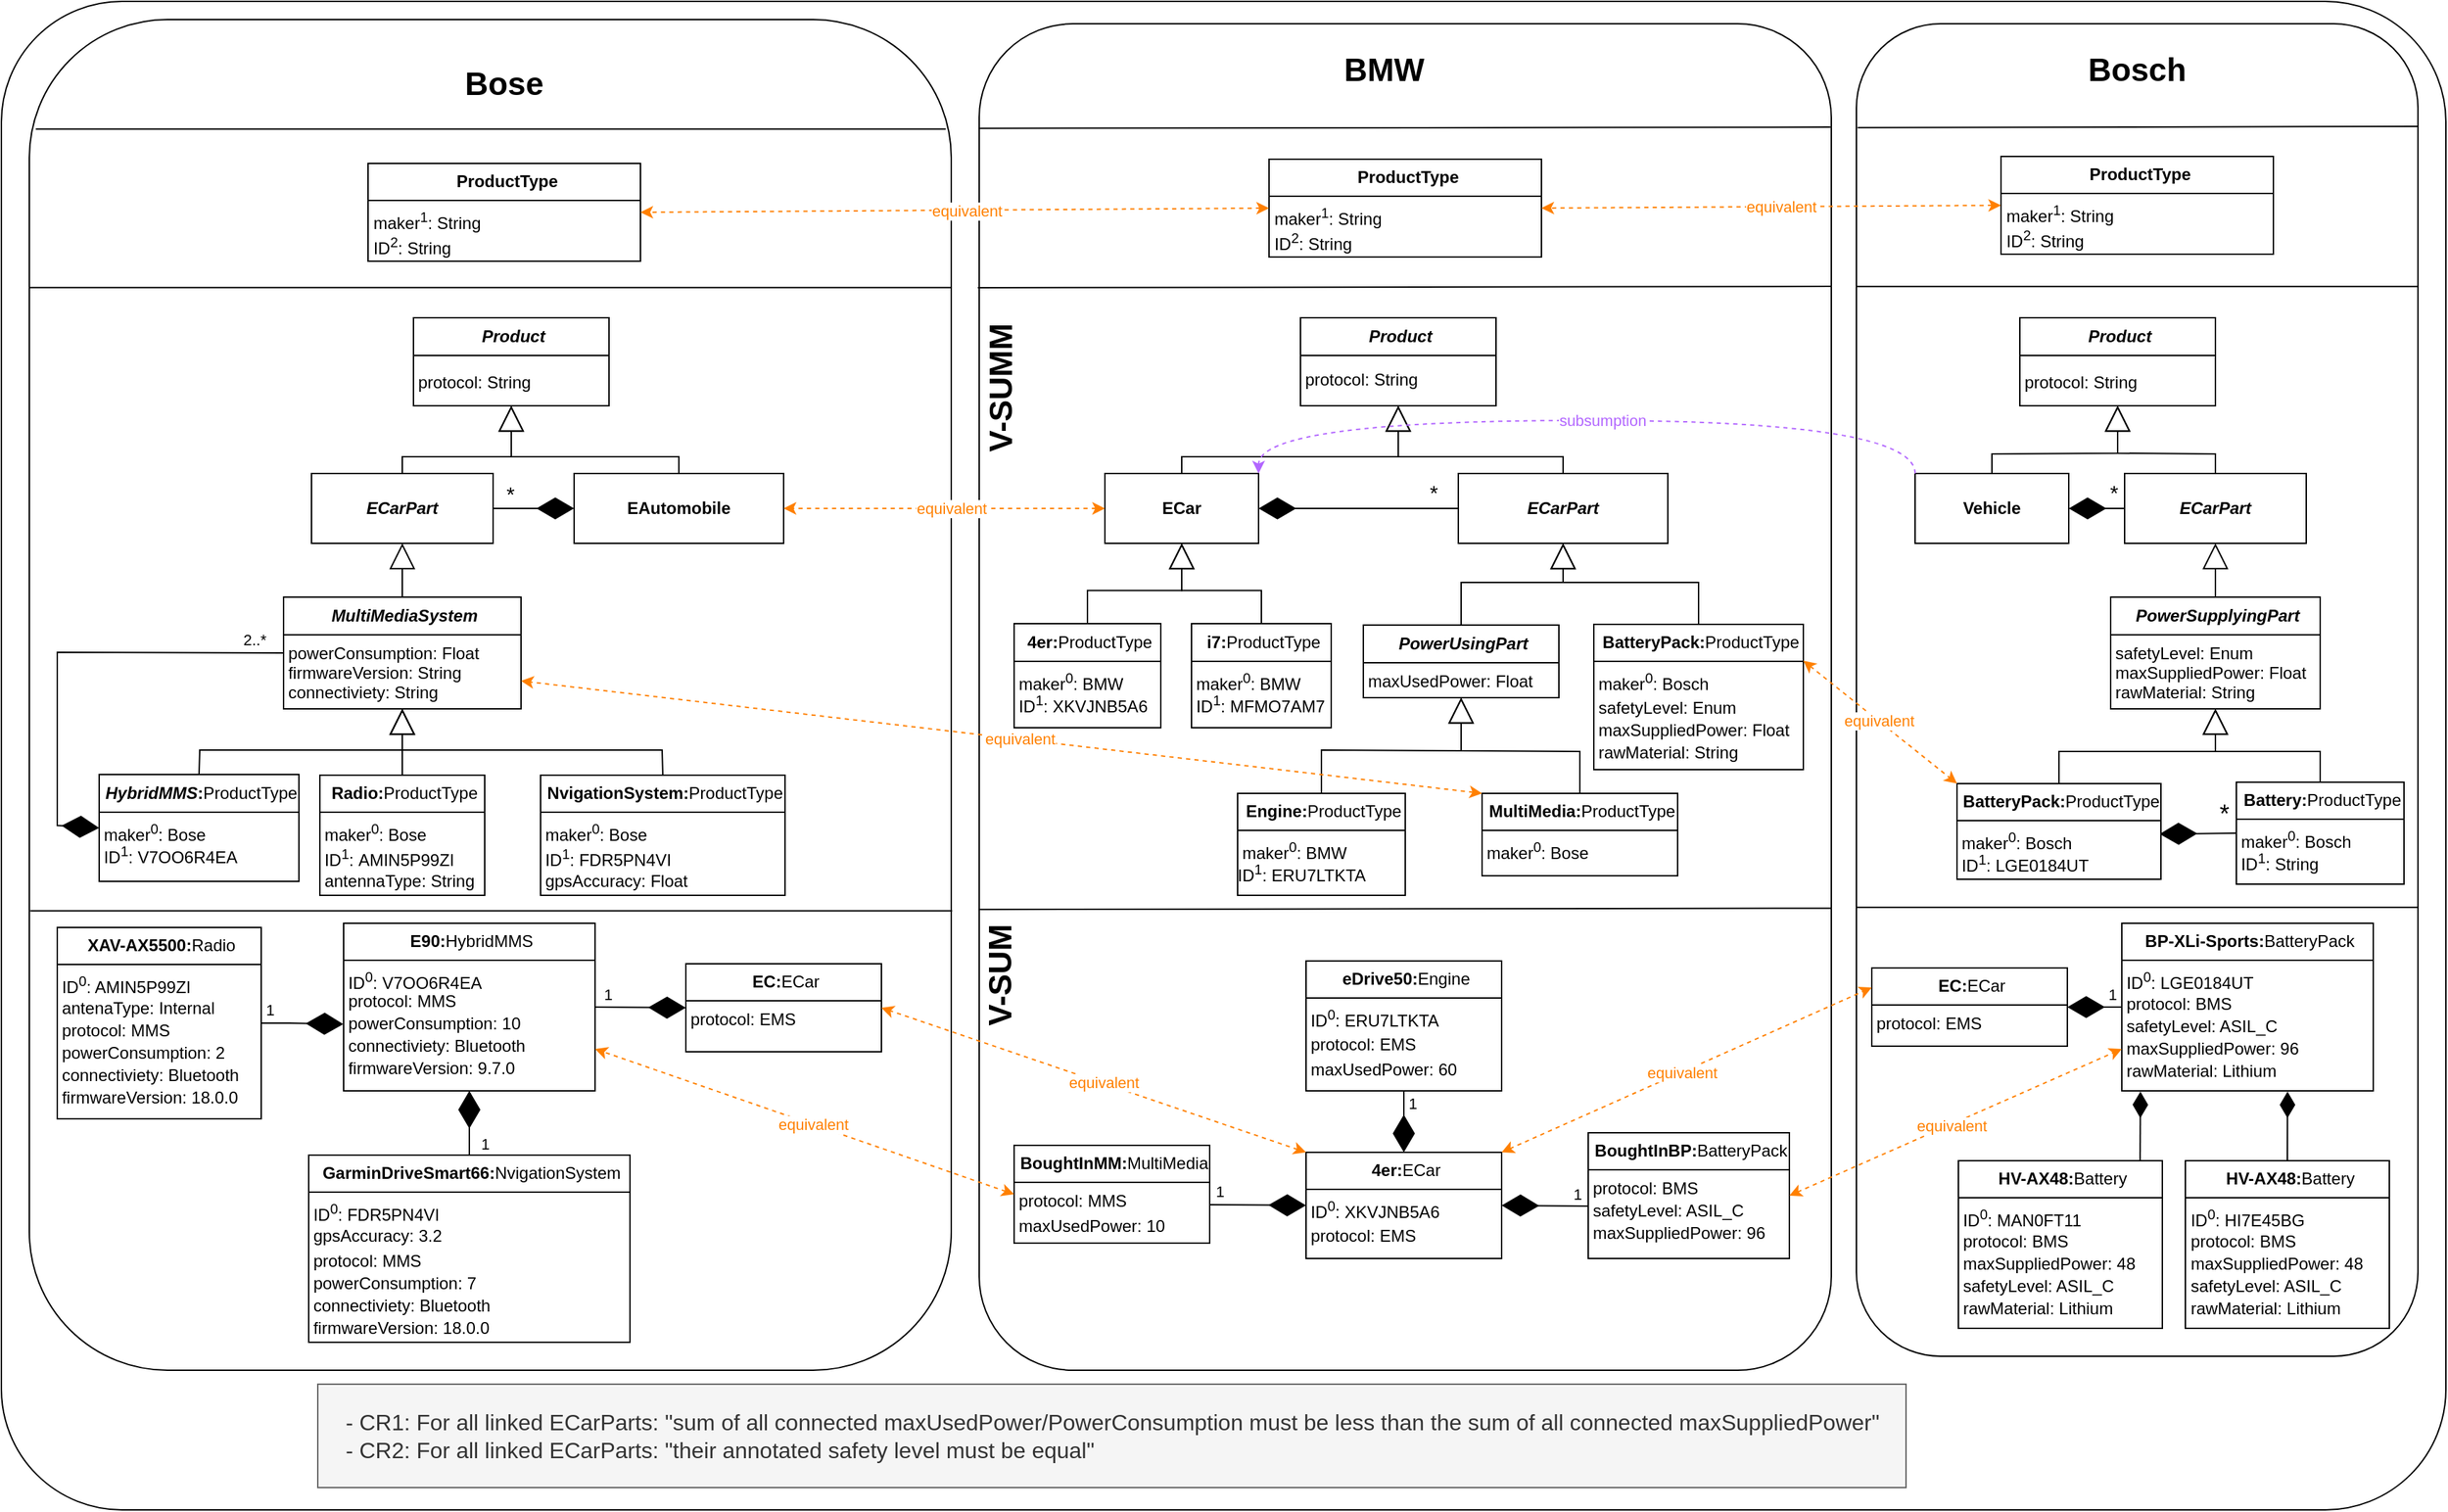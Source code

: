 <mxfile version="24.9.3">
  <diagram name="Page-1" id="RhM9hPJn2cfcJl5WvjDL">
    <mxGraphModel dx="-3915" dy="2827" grid="1" gridSize="10" guides="1" tooltips="1" connect="1" arrows="1" fold="1" page="1" pageScale="1" pageWidth="850" pageHeight="1100" math="0" shadow="0">
      <root>
        <mxCell id="0" />
        <mxCell id="1" parent="0" />
        <mxCell id="Y2Qtp6d9UH_5htr_mnU5-1" value="" style="rounded=1;whiteSpace=wrap;html=1;arcSize=8;" parent="1" vertex="1">
          <mxGeometry x="5810" y="-2130" width="1750" height="1080" as="geometry" />
        </mxCell>
        <mxCell id="Y2Qtp6d9UH_5htr_mnU5-2" value="" style="rounded=1;whiteSpace=wrap;html=1;arcSize=11;" parent="1" vertex="1">
          <mxGeometry x="6510" y="-2114" width="610" height="964" as="geometry" />
        </mxCell>
        <mxCell id="Y2Qtp6d9UH_5htr_mnU5-3" value="&lt;p style=&quot;margin:0px;margin-top:4px;text-align:center;&quot;&gt;&lt;/p&gt;&lt;div style=&quot;height:2px;&quot;&gt;&lt;/div&gt;&lt;span style=&quot;font-weight: 700;&quot;&gt;&lt;div style=&quot;text-align: center;&quot;&gt;&lt;span style=&quot;background-color: initial;&quot;&gt;&amp;nbsp;&lt;i&gt;PowerUsingPart&lt;/i&gt;&lt;/span&gt;&lt;/div&gt;&lt;/span&gt;&lt;hr size=&quot;1&quot; style=&quot;border-style:solid;&quot;&gt;&lt;div style=&quot;height:2px;&quot;&gt;&lt;div style=&quot;height: 2px;&quot;&gt;&lt;span style=&quot;background-color: initial;&quot;&gt;&amp;nbsp;maxUsedPower: Float&lt;/span&gt;&lt;br&gt;&lt;/div&gt;&lt;/div&gt;" style="verticalAlign=top;align=left;overflow=fill;html=1;whiteSpace=wrap;" parent="1" vertex="1">
          <mxGeometry x="6785" y="-1683.5" width="140" height="52" as="geometry" />
        </mxCell>
        <mxCell id="Y2Qtp6d9UH_5htr_mnU5-4" value="" style="endArrow=block;endSize=16;endFill=0;html=1;rounded=0;entryX=0.5;entryY=1;entryDx=0;entryDy=0;exitX=0.5;exitY=0;exitDx=0;exitDy=0;" parent="1" source="TPm0-kmTRRs2UQWq-98--3" target="Y2Qtp6d9UH_5htr_mnU5-3" edge="1">
          <mxGeometry width="160" relative="1" as="geometry">
            <mxPoint x="6755" y="-1573.5" as="sourcePoint" />
            <mxPoint x="6735" y="-1543.5" as="targetPoint" />
            <Array as="points">
              <mxPoint x="6755" y="-1594" />
              <mxPoint x="6855" y="-1593.5" />
            </Array>
          </mxGeometry>
        </mxCell>
        <mxCell id="Y2Qtp6d9UH_5htr_mnU5-5" value="" style="endArrow=block;endSize=16;endFill=0;html=1;rounded=0;entryX=0.5;entryY=1;entryDx=0;entryDy=0;exitX=0.5;exitY=0;exitDx=0;exitDy=0;" parent="1" source="TPm0-kmTRRs2UQWq-98--4" target="Y2Qtp6d9UH_5htr_mnU5-3" edge="1">
          <mxGeometry width="160" relative="1" as="geometry">
            <mxPoint x="6940" y="-1573.5" as="sourcePoint" />
            <mxPoint x="6735" y="-1543.5" as="targetPoint" />
            <Array as="points">
              <mxPoint x="6940" y="-1593" />
              <mxPoint x="6855" y="-1593.5" />
            </Array>
          </mxGeometry>
        </mxCell>
        <mxCell id="Y2Qtp6d9UH_5htr_mnU5-6" value="&lt;p style=&quot;margin:0px;margin-top:4px;text-align:center;&quot;&gt;&lt;/p&gt;&lt;div style=&quot;height:2px;&quot;&gt;&lt;/div&gt;&lt;div style=&quot;text-align: center;&quot;&gt;&lt;span style=&quot;font-weight: 700; background-color: initial;&quot;&gt;&amp;nbsp;4er&lt;/span&gt;&lt;span style=&quot;background-color: initial;&quot;&gt;&lt;b&gt;:&lt;/b&gt;ECar&lt;/span&gt;&lt;/div&gt;&lt;hr size=&quot;1&quot; style=&quot;border-style:solid;&quot;&gt;&lt;div style=&quot;height:2px;&quot;&gt;&lt;div style=&quot;height: 2px;&quot;&gt;&lt;span style=&quot;background-color: initial;&quot;&gt;&amp;nbsp;&lt;/span&gt;&lt;span style=&quot;background-color: initial;&quot;&gt;ID&lt;/span&gt;&lt;sup style=&quot;background-color: initial;&quot;&gt;0&lt;/sup&gt;&lt;span style=&quot;background-color: initial;&quot;&gt;:&amp;nbsp;&lt;/span&gt;&lt;span style=&quot;background-color: initial;&quot;&gt;XKVJNB5A6&lt;/span&gt;&lt;/div&gt;&lt;div style=&quot;height: 2px;&quot;&gt;&lt;span style=&quot;background-color: initial;&quot;&gt;&lt;br&gt;&lt;/span&gt;&lt;/div&gt;&lt;div style=&quot;height: 2px;&quot;&gt;&lt;span style=&quot;background-color: initial;&quot;&gt;&lt;br&gt;&lt;/span&gt;&lt;/div&gt;&lt;div style=&quot;height: 2px;&quot;&gt;&lt;span style=&quot;background-color: initial;&quot;&gt;&lt;br&gt;&lt;/span&gt;&lt;/div&gt;&lt;div style=&quot;height: 2px;&quot;&gt;&lt;span style=&quot;background-color: initial;&quot;&gt;&lt;br&gt;&lt;/span&gt;&lt;/div&gt;&lt;div style=&quot;height: 2px;&quot;&gt;&lt;span style=&quot;background-color: initial;&quot;&gt;&lt;br&gt;&lt;/span&gt;&lt;/div&gt;&lt;div style=&quot;height: 2px;&quot;&gt;&lt;span style=&quot;background-color: initial;&quot;&gt;&lt;br&gt;&lt;/span&gt;&lt;/div&gt;&lt;div style=&quot;height: 2px;&quot;&gt;&lt;span style=&quot;background-color: initial;&quot;&gt;&lt;br&gt;&lt;/span&gt;&lt;/div&gt;&lt;div style=&quot;height: 2px;&quot;&gt;&lt;span style=&quot;background-color: initial;&quot;&gt;&lt;br&gt;&lt;/span&gt;&lt;/div&gt;&lt;div style=&quot;height: 2px;&quot;&gt;&lt;span style=&quot;background-color: initial;&quot;&gt;&lt;br&gt;&lt;/span&gt;&lt;/div&gt;&lt;div style=&quot;height: 2px;&quot;&gt;&lt;span style=&quot;background-color: initial;&quot;&gt;&amp;nbsp;protocol: EMS&lt;/span&gt;&lt;/div&gt;&lt;div style=&quot;height: 2px;&quot;&gt;&lt;br&gt;&lt;/div&gt;&lt;div style=&quot;height: 2px;&quot;&gt;&lt;br&gt;&lt;/div&gt;&lt;div style=&quot;height: 2px;&quot;&gt;&lt;br&gt;&lt;/div&gt;&lt;/div&gt;" style="verticalAlign=top;align=left;overflow=fill;html=1;whiteSpace=wrap;" parent="1" vertex="1">
          <mxGeometry x="6744" y="-1306" width="140" height="76" as="geometry" />
        </mxCell>
        <mxCell id="Y2Qtp6d9UH_5htr_mnU5-7" value="&lt;p style=&quot;margin:0px;margin-top:4px;text-align:center;&quot;&gt;&lt;/p&gt;&lt;div style=&quot;height:2px;&quot;&gt;&lt;/div&gt;&lt;div style=&quot;text-align: center;&quot;&gt;&lt;span style=&quot;font-weight: 700; background-color: initial;&quot;&gt;&amp;nbsp;&lt;/span&gt;&lt;span style=&quot;background-color: initial; text-align: left;&quot;&gt;&lt;b&gt;eDrive50&lt;/b&gt;&lt;/span&gt;&lt;span style=&quot;background-color: initial;&quot;&gt;&lt;b&gt;:&lt;/b&gt;Engine&lt;/span&gt;&lt;/div&gt;&lt;hr size=&quot;1&quot; style=&quot;border-style:solid;&quot;&gt;&lt;div style=&quot;height:2px;&quot;&gt;&lt;div style=&quot;height: 2px;&quot;&gt;&amp;nbsp;&lt;span style=&quot;background-color: initial;&quot;&gt;ID&lt;/span&gt;&lt;sup style=&quot;background-color: initial;&quot;&gt;0&lt;/sup&gt;&lt;span style=&quot;background-color: initial;&quot;&gt;:&amp;nbsp;&lt;/span&gt;&lt;span style=&quot;background-color: initial;&quot;&gt;ERU7LTKTA&lt;/span&gt;&lt;span style=&quot;background-color: initial;&quot;&gt;&amp;nbsp;&lt;/span&gt;&lt;/div&gt;&lt;div style=&quot;height: 2px;&quot;&gt;&lt;span style=&quot;background-color: initial;&quot;&gt;&lt;br&gt;&lt;/span&gt;&lt;/div&gt;&lt;div style=&quot;height: 2px;&quot;&gt;&lt;span style=&quot;background-color: initial;&quot;&gt;&lt;br&gt;&lt;/span&gt;&lt;/div&gt;&lt;div style=&quot;height: 2px;&quot;&gt;&lt;span style=&quot;background-color: initial;&quot;&gt;&lt;br&gt;&lt;/span&gt;&lt;/div&gt;&lt;div style=&quot;height: 2px;&quot;&gt;&lt;span style=&quot;background-color: initial;&quot;&gt;&lt;br&gt;&lt;/span&gt;&lt;/div&gt;&lt;div style=&quot;height: 2px;&quot;&gt;&lt;span style=&quot;background-color: initial;&quot;&gt;&lt;br&gt;&lt;/span&gt;&lt;/div&gt;&lt;div style=&quot;height: 2px;&quot;&gt;&lt;span style=&quot;background-color: initial;&quot;&gt;&lt;br&gt;&lt;/span&gt;&lt;/div&gt;&lt;div style=&quot;height: 2px;&quot;&gt;&lt;span style=&quot;background-color: initial;&quot;&gt;&lt;br&gt;&lt;/span&gt;&lt;/div&gt;&lt;div style=&quot;height: 2px;&quot;&gt;&lt;span style=&quot;background-color: initial;&quot;&gt;&lt;br&gt;&lt;/span&gt;&lt;/div&gt;&lt;div style=&quot;height: 2px;&quot;&gt;&lt;span style=&quot;background-color: initial;&quot;&gt;&lt;br&gt;&lt;/span&gt;&lt;/div&gt;&lt;div style=&quot;height: 2px;&quot;&gt;&lt;span style=&quot;background-color: initial;&quot;&gt;&amp;nbsp;protocol: EMS&lt;/span&gt;&lt;/div&gt;&lt;div style=&quot;height: 2px;&quot;&gt;&lt;br&gt;&lt;/div&gt;&lt;div style=&quot;height: 2px;&quot;&gt;&lt;br&gt;&lt;/div&gt;&lt;div style=&quot;height: 2px;&quot;&gt;&lt;br&gt;&lt;/div&gt;&lt;div style=&quot;height: 2px;&quot;&gt;&lt;br&gt;&lt;/div&gt;&lt;div style=&quot;height: 2px;&quot;&gt;&lt;br&gt;&lt;/div&gt;&lt;div style=&quot;height: 2px;&quot;&gt;&lt;br&gt;&lt;/div&gt;&lt;div style=&quot;height: 2px;&quot;&gt;&lt;br&gt;&lt;/div&gt;&lt;div style=&quot;height: 2px;&quot;&gt;&lt;br&gt;&lt;/div&gt;&lt;div style=&quot;height: 2px;&quot;&gt;&lt;span style=&quot;background-color: initial;&quot;&gt;&amp;nbsp;maxUsedPower: 60&lt;/span&gt;&lt;/div&gt;&lt;div style=&quot;height: 2px;&quot;&gt;&lt;div style=&quot;height: 2px;&quot;&gt;&lt;span style=&quot;background-color: initial;&quot;&gt;&lt;br&gt;&lt;/span&gt;&lt;/div&gt;&lt;div style=&quot;height: 2px;&quot;&gt;&lt;span style=&quot;background-color: initial;&quot;&gt;&lt;br&gt;&lt;/span&gt;&lt;/div&gt;&lt;div style=&quot;height: 2px;&quot;&gt;&lt;span style=&quot;background-color: initial;&quot;&gt;&lt;br&gt;&lt;/span&gt;&lt;/div&gt;&lt;div style=&quot;height: 2px;&quot;&gt;&lt;br&gt;&lt;/div&gt;&lt;/div&gt;&lt;/div&gt;" style="verticalAlign=top;align=left;overflow=fill;html=1;whiteSpace=wrap;" parent="1" vertex="1">
          <mxGeometry x="6744" y="-1443" width="140" height="93" as="geometry" />
        </mxCell>
        <mxCell id="Y2Qtp6d9UH_5htr_mnU5-8" value="&lt;p style=&quot;margin:0px;margin-top:4px;text-align:center;&quot;&gt;&lt;/p&gt;&lt;div style=&quot;height:2px;&quot;&gt;&lt;/div&gt;&lt;div style=&quot;text-align: center;&quot;&gt;&lt;span style=&quot;font-weight: 700; background-color: initial;&quot;&gt;&amp;nbsp;&lt;/span&gt;&lt;span style=&quot;font-weight: 700;&quot;&gt;BoughtInMM&lt;/span&gt;&lt;span style=&quot;background-color: initial;&quot;&gt;&lt;b&gt;:&lt;/b&gt;MultiMedia&lt;/span&gt;&lt;/div&gt;&lt;hr size=&quot;1&quot; style=&quot;border-style:solid;&quot;&gt;&lt;div style=&quot;height:2px;&quot;&gt;&lt;div style=&quot;height: 2px;&quot;&gt;&lt;span style=&quot;background-color: initial;&quot;&gt;&amp;nbsp;protocol: MMS&lt;/span&gt;&lt;/div&gt;&lt;div style=&quot;height: 2px;&quot;&gt;&lt;br&gt;&lt;/div&gt;&lt;div style=&quot;height: 2px;&quot;&gt;&lt;br&gt;&lt;/div&gt;&lt;div style=&quot;height: 2px;&quot;&gt;&lt;br&gt;&lt;/div&gt;&lt;div style=&quot;height: 2px;&quot;&gt;&lt;br&gt;&lt;/div&gt;&lt;div style=&quot;height: 2px;&quot;&gt;&lt;div style=&quot;height: 2px;&quot;&gt;&lt;br&gt;&lt;/div&gt;&lt;div style=&quot;height: 2px;&quot;&gt;&lt;br&gt;&lt;/div&gt;&lt;div style=&quot;height: 2px;&quot;&gt;&lt;br&gt;&lt;/div&gt;&lt;div style=&quot;height: 2px;&quot;&gt;&lt;br&gt;&lt;/div&gt;&lt;div style=&quot;height: 2px;&quot;&gt;&lt;div style=&quot;height: 2px;&quot;&gt;&lt;span style=&quot;background-color: initial;&quot;&gt;&amp;nbsp;maxUsedPower: 10&lt;/span&gt;&lt;/div&gt;&lt;/div&gt;&lt;/div&gt;&lt;/div&gt;" style="verticalAlign=top;align=left;overflow=fill;html=1;whiteSpace=wrap;" parent="1" vertex="1">
          <mxGeometry x="6535" y="-1311" width="140" height="70" as="geometry" />
        </mxCell>
        <mxCell id="Y2Qtp6d9UH_5htr_mnU5-9" value="&lt;p style=&quot;margin:0px;margin-top:4px;text-align:center;&quot;&gt;&lt;/p&gt;&lt;div style=&quot;height:2px;&quot;&gt;&lt;/div&gt;&lt;div style=&quot;text-align: center;&quot;&gt;&lt;span style=&quot;font-weight: 700; background-color: initial;&quot;&gt;&amp;nbsp;BoughtInBP&lt;/span&gt;&lt;span style=&quot;background-color: initial;&quot;&gt;&lt;b&gt;:&lt;/b&gt;BatteryPack&lt;/span&gt;&lt;/div&gt;&lt;hr size=&quot;1&quot; style=&quot;border-style:solid;&quot;&gt;&lt;div style=&quot;height:2px;&quot;&gt;&lt;div style=&quot;height: 2px;&quot;&gt;&amp;nbsp;&lt;span style=&quot;background-color: initial;&quot;&gt;protocol: BMS&lt;/span&gt;&lt;/div&gt;&lt;div style=&quot;height: 2px;&quot;&gt;&lt;br&gt;&lt;/div&gt;&lt;div style=&quot;height: 2px;&quot;&gt;&lt;br&gt;&lt;/div&gt;&lt;div style=&quot;height: 2px;&quot;&gt;&lt;br&gt;&lt;/div&gt;&lt;div style=&quot;height: 2px;&quot;&gt;&lt;br&gt;&lt;/div&gt;&lt;div style=&quot;height: 2px;&quot;&gt;&lt;br&gt;&lt;/div&gt;&lt;div style=&quot;height: 2px;&quot;&gt;&lt;br&gt;&lt;/div&gt;&lt;div style=&quot;height: 2px;&quot;&gt;&lt;br&gt;&lt;/div&gt;&lt;div style=&quot;height: 2px;&quot;&gt;&amp;nbsp;&lt;span style=&quot;background-color: initial;&quot;&gt;safetyLevel: ASIL_C&lt;/span&gt;&lt;br&gt;&lt;/div&gt;&lt;div style=&quot;height: 2px;&quot;&gt;&lt;br&gt;&lt;/div&gt;&lt;div style=&quot;height: 2px;&quot;&gt;&lt;br&gt;&lt;/div&gt;&lt;div style=&quot;height: 2px;&quot;&gt;&lt;br&gt;&lt;/div&gt;&lt;div style=&quot;height: 2px;&quot;&gt;&lt;br&gt;&lt;/div&gt;&lt;div style=&quot;height: 2px;&quot;&gt;&lt;br&gt;&lt;/div&gt;&lt;div style=&quot;height: 2px;&quot;&gt;&lt;br&gt;&lt;/div&gt;&lt;div style=&quot;height: 2px;&quot;&gt;&lt;br&gt;&lt;/div&gt;&lt;div style=&quot;height: 2px;&quot;&gt;&amp;nbsp;maxSuppliedPower: 96&lt;/div&gt;&lt;/div&gt;" style="verticalAlign=top;align=left;overflow=fill;html=1;whiteSpace=wrap;" parent="1" vertex="1">
          <mxGeometry x="6946" y="-1320" width="144" height="90" as="geometry" />
        </mxCell>
        <mxCell id="Y2Qtp6d9UH_5htr_mnU5-10" value="" style="endArrow=diamondThin;endFill=1;endSize=24;html=1;rounded=0;entryX=0.5;entryY=0;entryDx=0;entryDy=0;exitX=0.5;exitY=1;exitDx=0;exitDy=0;" parent="1" source="Y2Qtp6d9UH_5htr_mnU5-7" target="Y2Qtp6d9UH_5htr_mnU5-6" edge="1">
          <mxGeometry width="160" relative="1" as="geometry">
            <mxPoint x="6644" y="-1226" as="sourcePoint" />
            <mxPoint x="6754" y="-1226" as="targetPoint" />
          </mxGeometry>
        </mxCell>
        <mxCell id="Y2Qtp6d9UH_5htr_mnU5-11" value="1" style="edgeLabel;html=1;align=center;verticalAlign=middle;resizable=0;points=[];" parent="Y2Qtp6d9UH_5htr_mnU5-10" connectable="0" vertex="1">
          <mxGeometry x="-0.733" y="1" relative="1" as="geometry">
            <mxPoint x="5" y="3" as="offset" />
          </mxGeometry>
        </mxCell>
        <mxCell id="Y2Qtp6d9UH_5htr_mnU5-12" value="" style="endArrow=diamondThin;endFill=1;endSize=24;html=1;rounded=0;entryX=0;entryY=0.5;entryDx=0;entryDy=0;exitX=0.998;exitY=0.607;exitDx=0;exitDy=0;exitPerimeter=0;" parent="1" source="Y2Qtp6d9UH_5htr_mnU5-8" target="Y2Qtp6d9UH_5htr_mnU5-6" edge="1">
          <mxGeometry width="160" relative="1" as="geometry">
            <mxPoint x="6824" y="-1352" as="sourcePoint" />
            <mxPoint x="6824" y="-1262" as="targetPoint" />
          </mxGeometry>
        </mxCell>
        <mxCell id="Y2Qtp6d9UH_5htr_mnU5-13" value="1" style="edgeLabel;html=1;align=center;verticalAlign=middle;resizable=0;points=[];" parent="Y2Qtp6d9UH_5htr_mnU5-12" connectable="0" vertex="1">
          <mxGeometry x="-0.73" y="2" relative="1" as="geometry">
            <mxPoint x="-2" y="-8" as="offset" />
          </mxGeometry>
        </mxCell>
        <mxCell id="Y2Qtp6d9UH_5htr_mnU5-14" value="" style="endArrow=diamondThin;endFill=1;endSize=24;html=1;rounded=0;entryX=1;entryY=0.5;entryDx=0;entryDy=0;exitX=-0.003;exitY=0.583;exitDx=0;exitDy=0;exitPerimeter=0;" parent="1" source="Y2Qtp6d9UH_5htr_mnU5-9" target="Y2Qtp6d9UH_5htr_mnU5-6" edge="1">
          <mxGeometry width="160" relative="1" as="geometry">
            <mxPoint x="6824" y="-1101" as="sourcePoint" />
            <mxPoint x="6824" y="-1190" as="targetPoint" />
          </mxGeometry>
        </mxCell>
        <mxCell id="Y2Qtp6d9UH_5htr_mnU5-15" value="1" style="edgeLabel;html=1;align=center;verticalAlign=middle;resizable=0;points=[];" parent="Y2Qtp6d9UH_5htr_mnU5-14" connectable="0" vertex="1">
          <mxGeometry x="-0.845" y="-1" relative="1" as="geometry">
            <mxPoint x="-3" y="-8" as="offset" />
          </mxGeometry>
        </mxCell>
        <mxCell id="Y2Qtp6d9UH_5htr_mnU5-17" value="" style="rounded=1;whiteSpace=wrap;html=1;arcSize=15;" parent="1" vertex="1">
          <mxGeometry x="7138" y="-2114" width="402" height="954" as="geometry" />
        </mxCell>
        <mxCell id="Y2Qtp6d9UH_5htr_mnU5-18" value="&lt;p style=&quot;margin:0px;margin-top:4px;text-align:center;&quot;&gt;&lt;/p&gt;&lt;div style=&quot;height:2px;&quot;&gt;&lt;/div&gt;&lt;span style=&quot;font-weight: 700;&quot;&gt;&lt;div style=&quot;text-align: center;&quot;&gt;&lt;span style=&quot;background-color: initial;&quot;&gt;&amp;nbsp;&lt;i&gt;PowerSupplyingPart&lt;/i&gt;&lt;/span&gt;&lt;/div&gt;&lt;/span&gt;&lt;hr size=&quot;1&quot; style=&quot;border-style:solid;&quot;&gt;&lt;div style=&quot;height:2px;&quot;&gt;&lt;div style=&quot;height: 2px;&quot;&gt;&lt;div style=&quot;height: 2px;&quot;&gt;&amp;nbsp;safetyLevel: Enum&lt;/div&gt;&lt;div style=&quot;height: 2px;&quot;&gt;&lt;br&gt;&lt;/div&gt;&lt;div style=&quot;height: 2px;&quot;&gt;&lt;br&gt;&lt;/div&gt;&lt;div style=&quot;height: 2px;&quot;&gt;&lt;br&gt;&lt;/div&gt;&lt;div style=&quot;height: 2px;&quot;&gt;&lt;br&gt;&lt;/div&gt;&lt;div style=&quot;height: 2px;&quot;&gt;&lt;br&gt;&lt;/div&gt;&lt;div style=&quot;height: 2px;&quot;&gt;&lt;br&gt;&lt;/div&gt;&lt;div style=&quot;height: 2px;&quot;&gt;&amp;nbsp;maxSuppliedPower: Float&lt;/div&gt;&lt;div style=&quot;height: 2px;&quot;&gt;&lt;br&gt;&lt;/div&gt;&lt;div style=&quot;height: 2px;&quot;&gt;&lt;br&gt;&lt;/div&gt;&lt;div style=&quot;height: 2px;&quot;&gt;&lt;br&gt;&lt;/div&gt;&lt;div style=&quot;height: 2px;&quot;&gt;&lt;br&gt;&lt;/div&gt;&lt;div style=&quot;height: 2px;&quot;&gt;&lt;br&gt;&lt;/div&gt;&lt;div style=&quot;height: 2px;&quot;&gt;&lt;br&gt;&lt;/div&gt;&lt;div style=&quot;height: 2px;&quot;&gt;&amp;nbsp;rawMaterial: String&lt;/div&gt;&lt;/div&gt;&lt;/div&gt;" style="verticalAlign=top;align=left;overflow=fill;html=1;whiteSpace=wrap;" parent="1" vertex="1">
          <mxGeometry x="7320" y="-1703.5" width="150" height="80" as="geometry" />
        </mxCell>
        <mxCell id="Y2Qtp6d9UH_5htr_mnU5-19" value="" style="endArrow=diamondThin;endFill=1;endSize=24;html=1;rounded=0;entryX=0.994;entryY=0.527;entryDx=0;entryDy=0;exitX=0;exitY=0.5;exitDx=0;exitDy=0;entryPerimeter=0;" parent="1" source="TPm0-kmTRRs2UQWq-98--6" target="TPm0-kmTRRs2UQWq-98--5" edge="1">
          <mxGeometry width="160" relative="1" as="geometry">
            <mxPoint x="7415.5" y="-1548.5" as="sourcePoint" />
            <mxPoint x="7355" y="-1548.5" as="targetPoint" />
          </mxGeometry>
        </mxCell>
        <mxCell id="Y2Qtp6d9UH_5htr_mnU5-20" value="*" style="edgeLabel;html=1;align=center;verticalAlign=middle;resizable=0;points=[];fontSize=18;" parent="Y2Qtp6d9UH_5htr_mnU5-19" connectable="0" vertex="1">
          <mxGeometry x="-0.795" y="1" relative="1" as="geometry">
            <mxPoint x="-4" y="-15" as="offset" />
          </mxGeometry>
        </mxCell>
        <mxCell id="Y2Qtp6d9UH_5htr_mnU5-21" value="" style="endArrow=block;endSize=16;endFill=0;html=1;rounded=0;entryX=0.5;entryY=1;entryDx=0;entryDy=0;exitX=0.5;exitY=0;exitDx=0;exitDy=0;" parent="1" source="TPm0-kmTRRs2UQWq-98--5" target="Y2Qtp6d9UH_5htr_mnU5-18" edge="1">
          <mxGeometry width="160" relative="1" as="geometry">
            <mxPoint x="7300" y="-1573.5" as="sourcePoint" />
            <mxPoint x="6865" y="-1554.5" as="targetPoint" />
            <Array as="points">
              <mxPoint x="7283" y="-1593" />
              <mxPoint x="7395" y="-1593" />
            </Array>
          </mxGeometry>
        </mxCell>
        <mxCell id="Y2Qtp6d9UH_5htr_mnU5-22" value="" style="endArrow=block;endSize=16;endFill=0;html=1;rounded=0;entryX=0.5;entryY=1;entryDx=0;entryDy=0;exitX=0.5;exitY=0;exitDx=0;exitDy=0;" parent="1" source="TPm0-kmTRRs2UQWq-98--6" target="Y2Qtp6d9UH_5htr_mnU5-18" edge="1">
          <mxGeometry width="160" relative="1" as="geometry">
            <mxPoint x="7470.5" y="-1573.5" as="sourcePoint" />
            <mxPoint x="6865" y="-1554.5" as="targetPoint" />
            <Array as="points">
              <mxPoint x="7470" y="-1593" />
              <mxPoint x="7395" y="-1593" />
            </Array>
          </mxGeometry>
        </mxCell>
        <mxCell id="Y2Qtp6d9UH_5htr_mnU5-23" value="&lt;p style=&quot;margin:0px;margin-top:4px;text-align:center;&quot;&gt;&lt;/p&gt;&lt;div style=&quot;height:2px;&quot;&gt;&lt;/div&gt;&lt;div style=&quot;text-align: center;&quot;&gt;&lt;span style=&quot;font-weight: 700; background-color: initial;&quot;&gt;&amp;nbsp;HV-AX48&lt;/span&gt;&lt;span style=&quot;background-color: initial;&quot;&gt;&lt;b&gt;:&lt;/b&gt;Battery&lt;/span&gt;&lt;/div&gt;&lt;hr size=&quot;1&quot; style=&quot;border-style:solid;&quot;&gt;&lt;div style=&quot;height:2px;&quot;&gt;&lt;div style=&quot;height: 2px;&quot;&gt;&amp;nbsp;&lt;span style=&quot;background-color: initial;&quot;&gt;ID&lt;/span&gt;&lt;sup style=&quot;background-color: initial;&quot;&gt;0&lt;/sup&gt;&lt;span style=&quot;background-color: initial;&quot;&gt;: HI7E45BG&amp;nbsp;&lt;/span&gt;&lt;/div&gt;&lt;div style=&quot;height: 2px;&quot;&gt;&lt;span style=&quot;background-color: initial;&quot;&gt;&lt;br&gt;&lt;/span&gt;&lt;/div&gt;&lt;div style=&quot;height: 2px;&quot;&gt;&lt;span style=&quot;background-color: initial;&quot;&gt;&lt;br&gt;&lt;/span&gt;&lt;/div&gt;&lt;div style=&quot;height: 2px;&quot;&gt;&lt;span style=&quot;background-color: initial;&quot;&gt;&lt;br&gt;&lt;/span&gt;&lt;/div&gt;&lt;div style=&quot;height: 2px;&quot;&gt;&lt;span style=&quot;background-color: initial;&quot;&gt;&lt;br&gt;&lt;/span&gt;&lt;/div&gt;&lt;div style=&quot;height: 2px;&quot;&gt;&lt;span style=&quot;background-color: initial;&quot;&gt;&lt;br&gt;&lt;/span&gt;&lt;/div&gt;&lt;div style=&quot;height: 2px;&quot;&gt;&lt;span style=&quot;background-color: initial;&quot;&gt;&lt;br&gt;&lt;/span&gt;&lt;/div&gt;&lt;div style=&quot;height: 2px;&quot;&gt;&lt;span style=&quot;background-color: initial;&quot;&gt;&amp;nbsp;&lt;/span&gt;&lt;/div&gt;&lt;div style=&quot;height: 2px;&quot;&gt;&lt;span style=&quot;background-color: initial;&quot;&gt;&lt;br&gt;&lt;/span&gt;&lt;/div&gt;&lt;div style=&quot;height: 2px;&quot;&gt;&lt;span style=&quot;background-color: initial;&quot;&gt;&amp;nbsp;&lt;/span&gt;&lt;span style=&quot;background-color: initial;&quot;&gt;protocol: BMS&lt;/span&gt;&lt;/div&gt;&lt;div style=&quot;height: 2px;&quot;&gt;&lt;br&gt;&lt;/div&gt;&lt;div style=&quot;height: 2px;&quot;&gt;&lt;br&gt;&lt;/div&gt;&lt;div style=&quot;height: 2px;&quot;&gt;&lt;br&gt;&lt;/div&gt;&lt;div style=&quot;height: 2px;&quot;&gt;&lt;br&gt;&lt;/div&gt;&lt;div style=&quot;height: 2px;&quot;&gt;&lt;br&gt;&lt;/div&gt;&lt;div style=&quot;height: 2px;&quot;&gt;&lt;div style=&quot;height: 2px;&quot;&gt;&lt;br&gt;&lt;/div&gt;&lt;div style=&quot;height: 2px;&quot;&gt;&lt;br&gt;&lt;/div&gt;&lt;div style=&quot;height: 2px;&quot;&gt;&amp;nbsp;maxSuppliedPower: 48&lt;/div&gt;&lt;div style=&quot;height: 2px;&quot;&gt;&lt;br&gt;&lt;/div&gt;&lt;div style=&quot;height: 2px;&quot;&gt;&lt;br&gt;&lt;/div&gt;&lt;div style=&quot;height: 2px;&quot;&gt;&lt;br&gt;&lt;/div&gt;&lt;div style=&quot;height: 2px;&quot;&gt;&lt;br&gt;&lt;/div&gt;&lt;div style=&quot;height: 2px;&quot;&gt;&lt;br&gt;&lt;/div&gt;&lt;div style=&quot;height: 2px;&quot;&gt;&lt;br&gt;&lt;/div&gt;&lt;div style=&quot;height: 2px;&quot;&gt;&amp;nbsp;&lt;/div&gt;&lt;div style=&quot;height: 2px;&quot;&gt;&amp;nbsp;safetyLevel: ASIL_C&lt;/div&gt;&lt;div style=&quot;height: 2px;&quot;&gt;&lt;br&gt;&lt;/div&gt;&lt;div style=&quot;height: 2px;&quot;&gt;&lt;br&gt;&lt;/div&gt;&lt;div style=&quot;height: 2px;&quot;&gt;&lt;br&gt;&lt;/div&gt;&lt;div style=&quot;height: 2px;&quot;&gt;&lt;br&gt;&lt;/div&gt;&lt;div style=&quot;height: 2px;&quot;&gt;&lt;br&gt;&lt;/div&gt;&lt;div style=&quot;height: 2px;&quot;&gt;&lt;br&gt;&lt;/div&gt;&lt;div style=&quot;height: 2px;&quot;&gt;&lt;br&gt;&lt;/div&gt;&lt;div style=&quot;height: 2px;&quot;&gt;&amp;nbsp;rawMaterial: Lithium&lt;/div&gt;&lt;div style=&quot;height: 2px;&quot;&gt;&lt;br&gt;&lt;/div&gt;&lt;div style=&quot;height: 2px;&quot;&gt;&lt;br&gt;&lt;/div&gt;&lt;/div&gt;&lt;/div&gt;" style="verticalAlign=top;align=left;overflow=fill;html=1;whiteSpace=wrap;" parent="1" vertex="1">
          <mxGeometry x="7373.5" y="-1300" width="146" height="120" as="geometry" />
        </mxCell>
        <mxCell id="Y2Qtp6d9UH_5htr_mnU5-126" style="edgeStyle=orthogonalEdgeStyle;rounded=0;orthogonalLoop=1;jettySize=auto;html=1;entryX=0.5;entryY=0;entryDx=0;entryDy=0;endArrow=none;endFill=0;startArrow=diamondThin;startFill=1;startSize=16;exitX=0.659;exitY=1.004;exitDx=0;exitDy=0;exitPerimeter=0;" parent="1" source="Y2Qtp6d9UH_5htr_mnU5-24" target="Y2Qtp6d9UH_5htr_mnU5-23" edge="1">
          <mxGeometry relative="1" as="geometry">
            <Array as="points">
              <mxPoint x="7447" y="-1340" />
              <mxPoint x="7447" y="-1340" />
            </Array>
          </mxGeometry>
        </mxCell>
        <mxCell id="Y2Qtp6d9UH_5htr_mnU5-24" value="&lt;p style=&quot;margin:0px;margin-top:4px;text-align:center;&quot;&gt;&lt;/p&gt;&lt;div style=&quot;height:2px;&quot;&gt;&lt;/div&gt;&lt;div style=&quot;text-align: center;&quot;&gt;&lt;span style=&quot;font-weight: 700; background-color: initial;&quot;&gt;&amp;nbsp;BP-XLi-Sports&lt;/span&gt;&lt;span style=&quot;background-color: initial;&quot;&gt;&lt;b&gt;:&lt;/b&gt;BatteryPack&lt;/span&gt;&lt;/div&gt;&lt;hr size=&quot;1&quot; style=&quot;border-style:solid;&quot;&gt;&lt;div style=&quot;height:2px;&quot;&gt;&lt;div style=&quot;height: 2px;&quot;&gt;&amp;nbsp;&lt;span style=&quot;background-color: initial;&quot;&gt;ID&lt;/span&gt;&lt;sup style=&quot;background-color: initial;&quot;&gt;0&lt;/sup&gt;&lt;span style=&quot;background-color: initial;&quot;&gt;: LG&lt;/span&gt;&lt;span style=&quot;background-color: initial;&quot;&gt;E0184UT&lt;/span&gt;&lt;/div&gt;&lt;div style=&quot;height: 2px;&quot;&gt;&lt;span style=&quot;background-color: initial;&quot;&gt;&lt;br&gt;&lt;/span&gt;&lt;/div&gt;&lt;div style=&quot;height: 2px;&quot;&gt;&lt;span style=&quot;background-color: initial;&quot;&gt;&lt;br&gt;&lt;/span&gt;&lt;/div&gt;&lt;div style=&quot;height: 2px;&quot;&gt;&lt;span style=&quot;background-color: initial;&quot;&gt;&lt;br&gt;&lt;/span&gt;&lt;/div&gt;&lt;div style=&quot;height: 2px;&quot;&gt;&lt;span style=&quot;background-color: initial;&quot;&gt;&lt;br&gt;&lt;/span&gt;&lt;/div&gt;&lt;div style=&quot;height: 2px;&quot;&gt;&lt;span style=&quot;background-color: initial;&quot;&gt;&lt;br&gt;&lt;/span&gt;&lt;/div&gt;&lt;div style=&quot;height: 2px;&quot;&gt;&lt;span style=&quot;background-color: initial;&quot;&gt;&lt;br&gt;&lt;/span&gt;&lt;/div&gt;&lt;div style=&quot;height: 2px;&quot;&gt;&lt;span style=&quot;background-color: initial;&quot;&gt;&lt;br&gt;&lt;/span&gt;&lt;/div&gt;&lt;div style=&quot;height: 2px;&quot;&gt;&lt;span style=&quot;background-color: initial;&quot;&gt;&lt;br&gt;&lt;/span&gt;&lt;/div&gt;&lt;div style=&quot;height: 2px;&quot;&gt;&lt;span style=&quot;background-color: initial;&quot;&gt;&amp;nbsp;protocol: BMS&lt;/span&gt;&lt;/div&gt;&lt;div style=&quot;height: 2px;&quot;&gt;&lt;br&gt;&lt;/div&gt;&lt;div style=&quot;height: 2px;&quot;&gt;&lt;br&gt;&lt;/div&gt;&lt;div style=&quot;height: 2px;&quot;&gt;&lt;br&gt;&lt;/div&gt;&lt;div style=&quot;height: 2px;&quot;&gt;&lt;br&gt;&lt;/div&gt;&lt;div style=&quot;height: 2px;&quot;&gt;&lt;br&gt;&lt;/div&gt;&lt;div style=&quot;height: 2px;&quot;&gt;&lt;br&gt;&lt;/div&gt;&lt;div style=&quot;height: 2px;&quot;&gt;&lt;br&gt;&lt;/div&gt;&lt;div style=&quot;height: 2px;&quot;&gt;&lt;span style=&quot;background-color: initial;&quot;&gt;&amp;nbsp;&lt;/span&gt;&lt;span style=&quot;background-color: initial;&quot;&gt;safetyLevel: ASIL_C&lt;/span&gt;&lt;/div&gt;&lt;div style=&quot;height: 2px;&quot;&gt;&lt;span style=&quot;background-color: initial;&quot;&gt;&lt;br&gt;&lt;/span&gt;&lt;/div&gt;&lt;div style=&quot;height: 2px;&quot;&gt;&lt;br&gt;&lt;/div&gt;&lt;div style=&quot;height: 2px;&quot;&gt;&lt;br&gt;&lt;/div&gt;&lt;div style=&quot;height: 2px;&quot;&gt;&lt;br&gt;&lt;/div&gt;&lt;div style=&quot;height: 2px;&quot;&gt;&lt;br&gt;&lt;/div&gt;&lt;div style=&quot;height: 2px;&quot;&gt;&lt;br&gt;&lt;/div&gt;&lt;div style=&quot;height: 2px;&quot;&gt;&lt;br&gt;&lt;/div&gt;&lt;div style=&quot;height: 2px;&quot;&gt;&amp;nbsp;maxSuppliedPower: 96&lt;/div&gt;&lt;div style=&quot;height: 2px;&quot;&gt;&lt;br&gt;&lt;/div&gt;&lt;div style=&quot;height: 2px;&quot;&gt;&lt;br&gt;&lt;/div&gt;&lt;div style=&quot;height: 2px;&quot;&gt;&lt;br&gt;&lt;/div&gt;&lt;div style=&quot;height: 2px;&quot;&gt;&lt;br&gt;&lt;/div&gt;&lt;div style=&quot;height: 2px;&quot;&gt;&lt;br&gt;&lt;/div&gt;&lt;div style=&quot;height: 2px;&quot;&gt;&lt;br&gt;&lt;/div&gt;&lt;div style=&quot;height: 2px;&quot;&gt;&lt;br&gt;&lt;/div&gt;&lt;div style=&quot;height: 2px;&quot;&gt;&amp;nbsp;rawMaterial: Lithium&lt;/div&gt;&lt;div style=&quot;height: 2px;&quot;&gt;&lt;br&gt;&lt;/div&gt;&lt;div style=&quot;height: 2px;&quot;&gt;&lt;br&gt;&lt;/div&gt;&lt;/div&gt;" style="verticalAlign=top;align=left;overflow=fill;html=1;whiteSpace=wrap;" parent="1" vertex="1">
          <mxGeometry x="7328" y="-1470" width="180" height="120" as="geometry" />
        </mxCell>
        <mxCell id="Y2Qtp6d9UH_5htr_mnU5-25" value="" style="endArrow=diamondThin;endFill=1;endSize=24;html=1;rounded=0;entryX=1;entryY=0.5;entryDx=0;entryDy=0;exitX=0;exitY=0.5;exitDx=0;exitDy=0;" parent="1" source="Y2Qtp6d9UH_5htr_mnU5-24" target="Y2Qtp6d9UH_5htr_mnU5-33" edge="1">
          <mxGeometry width="160" relative="1" as="geometry">
            <mxPoint x="7038" y="-1278" as="sourcePoint" />
            <mxPoint x="7165" y="-1413" as="targetPoint" />
          </mxGeometry>
        </mxCell>
        <mxCell id="Y2Qtp6d9UH_5htr_mnU5-26" value="1" style="edgeLabel;html=1;align=center;verticalAlign=middle;resizable=0;points=[];" parent="Y2Qtp6d9UH_5htr_mnU5-25" connectable="0" vertex="1">
          <mxGeometry x="-0.845" y="-1" relative="1" as="geometry">
            <mxPoint x="-4" y="-8" as="offset" />
          </mxGeometry>
        </mxCell>
        <mxCell id="Y2Qtp6d9UH_5htr_mnU5-31" value="Bosch" style="text;html=1;align=center;verticalAlign=middle;whiteSpace=wrap;rounded=0;fontStyle=1;fontSize=23;" parent="1" vertex="1">
          <mxGeometry x="7274" y="-2104" width="130" height="46" as="geometry" />
        </mxCell>
        <mxCell id="Y2Qtp6d9UH_5htr_mnU5-32" value="V-SUM" style="text;html=1;align=center;verticalAlign=middle;whiteSpace=wrap;rounded=0;fontStyle=1;fontSize=23;horizontal=0;" parent="1" vertex="1">
          <mxGeometry x="6510" y="-1483" width="30" height="100" as="geometry" />
        </mxCell>
        <mxCell id="Y2Qtp6d9UH_5htr_mnU5-33" value="&lt;p style=&quot;margin:0px;margin-top:4px;text-align:center;&quot;&gt;&lt;/p&gt;&lt;div style=&quot;height:2px;&quot;&gt;&lt;/div&gt;&lt;div style=&quot;text-align: center;&quot;&gt;&lt;span style=&quot;font-weight: 700; background-color: initial;&quot;&gt;&lt;i&gt;&amp;nbsp;&lt;/i&gt;EC&lt;/span&gt;&lt;span style=&quot;background-color: initial;&quot;&gt;&lt;b&gt;:&lt;/b&gt;ECar&lt;/span&gt;&lt;/div&gt;&lt;hr size=&quot;1&quot; style=&quot;border-style:solid;&quot;&gt;&lt;div style=&quot;height:2px;&quot;&gt;&lt;div style=&quot;height: 2px;&quot;&gt;&lt;span style=&quot;background-color: initial;&quot;&gt;&amp;nbsp;protocol: EMS&lt;/span&gt;&lt;/div&gt;&lt;div style=&quot;height: 2px;&quot;&gt;&lt;br&gt;&lt;/div&gt;&lt;div style=&quot;height: 2px;&quot;&gt;&lt;br&gt;&lt;/div&gt;&lt;div style=&quot;height: 2px;&quot;&gt;&lt;br&gt;&lt;/div&gt;&lt;div style=&quot;height: 2px;&quot;&gt;&lt;br&gt;&lt;/div&gt;&lt;div style=&quot;height: 2px;&quot;&gt;&lt;br&gt;&lt;/div&gt;&lt;div style=&quot;height: 2px;&quot;&gt;&lt;br&gt;&lt;/div&gt;&lt;div style=&quot;height: 2px;&quot;&gt;&lt;br&gt;&lt;/div&gt;&lt;div style=&quot;height: 2px;&quot;&gt;&lt;br&gt;&lt;/div&gt;&lt;div style=&quot;height: 2px;&quot;&gt;&lt;br&gt;&lt;/div&gt;&lt;div style=&quot;height: 2px;&quot;&gt;&lt;br&gt;&lt;/div&gt;&lt;/div&gt;" style="verticalAlign=top;align=left;overflow=fill;html=1;whiteSpace=wrap;" parent="1" vertex="1">
          <mxGeometry x="7149" y="-1438" width="140" height="56" as="geometry" />
        </mxCell>
        <mxCell id="Y2Qtp6d9UH_5htr_mnU5-34" value="&lt;b&gt;&lt;i&gt;ECarPart&lt;/i&gt;&lt;/b&gt;" style="html=1;whiteSpace=wrap;" parent="1" vertex="1">
          <mxGeometry x="7330" y="-1792" width="130" height="50" as="geometry" />
        </mxCell>
        <mxCell id="Y2Qtp6d9UH_5htr_mnU5-35" value="&lt;b&gt;Vehicle&lt;/b&gt;" style="html=1;whiteSpace=wrap;" parent="1" vertex="1">
          <mxGeometry x="7180" y="-1792" width="110" height="50" as="geometry" />
        </mxCell>
        <mxCell id="Y2Qtp6d9UH_5htr_mnU5-36" value="&lt;p style=&quot;margin:0px;margin-top:4px;text-align:center;&quot;&gt;&lt;/p&gt;&lt;div style=&quot;height:2px;&quot;&gt;&lt;/div&gt;&lt;span style=&quot;font-weight: 700;&quot;&gt;&lt;div style=&quot;text-align: center;&quot;&gt;&lt;span style=&quot;background-color: initial;&quot;&gt;&amp;nbsp;&lt;i&gt;Product&lt;/i&gt;&lt;/span&gt;&lt;/div&gt;&lt;/span&gt;&lt;hr size=&quot;1&quot; style=&quot;border-style:solid;&quot;&gt;&lt;div style=&quot;height:2px;&quot;&gt;&lt;div style=&quot;height: 2px;&quot;&gt;&lt;br&gt;&lt;/div&gt;&lt;div style=&quot;height: 2px;&quot;&gt;&lt;div style=&quot;height: 2px;&quot;&gt;&lt;br&gt;&lt;/div&gt;&lt;div style=&quot;height: 2px;&quot;&gt;&lt;br&gt;&lt;/div&gt;&lt;div style=&quot;height: 2px;&quot;&gt;&amp;nbsp;protocol: String&lt;/div&gt;&lt;/div&gt;&lt;div style=&quot;height: 2px;&quot;&gt;&lt;br&gt;&lt;/div&gt;&lt;div style=&quot;height: 2px;&quot;&gt;&lt;br&gt;&lt;/div&gt;&lt;div style=&quot;height: 2px;&quot;&gt;&lt;br&gt;&lt;/div&gt;&lt;div style=&quot;height: 2px;&quot;&gt;&lt;br&gt;&lt;/div&gt;&lt;div style=&quot;height: 2px;&quot;&gt;&lt;br&gt;&lt;/div&gt;&lt;div style=&quot;height: 2px;&quot;&gt;&lt;br&gt;&lt;/div&gt;&lt;div style=&quot;height: 2px;&quot;&gt;&lt;br&gt;&lt;/div&gt;&lt;div style=&quot;height: 2px;&quot;&gt;&lt;br&gt;&lt;/div&gt;&lt;div style=&quot;height: 2px;&quot;&gt;&lt;br&gt;&lt;/div&gt;&lt;div style=&quot;height: 2px;&quot;&gt;&lt;br&gt;&lt;/div&gt;&lt;div style=&quot;height: 2px;&quot;&gt;&lt;br&gt;&lt;/div&gt;&lt;/div&gt;" style="verticalAlign=top;align=left;overflow=fill;html=1;whiteSpace=wrap;" parent="1" vertex="1">
          <mxGeometry x="7255" y="-1903.5" width="140" height="63" as="geometry" />
        </mxCell>
        <mxCell id="Y2Qtp6d9UH_5htr_mnU5-37" value="" style="endArrow=block;endSize=16;endFill=0;html=1;rounded=0;entryX=0.5;entryY=1;entryDx=0;entryDy=0;exitX=0.5;exitY=0;exitDx=0;exitDy=0;" parent="1" source="Y2Qtp6d9UH_5htr_mnU5-35" target="Y2Qtp6d9UH_5htr_mnU5-36" edge="1">
          <mxGeometry width="160" relative="1" as="geometry">
            <mxPoint x="7125" y="-1712.33" as="sourcePoint" />
            <mxPoint x="7285" y="-1712.33" as="targetPoint" />
            <Array as="points">
              <mxPoint x="7235" y="-1806" />
              <mxPoint x="7325" y="-1806.5" />
            </Array>
          </mxGeometry>
        </mxCell>
        <mxCell id="Y2Qtp6d9UH_5htr_mnU5-38" value="" style="endArrow=block;endSize=16;endFill=0;html=1;rounded=0;exitX=0.5;exitY=0;exitDx=0;exitDy=0;entryX=0.5;entryY=1;entryDx=0;entryDy=0;" parent="1" source="Y2Qtp6d9UH_5htr_mnU5-34" target="Y2Qtp6d9UH_5htr_mnU5-36" edge="1">
          <mxGeometry width="160" relative="1" as="geometry">
            <mxPoint x="7305" y="-1592.5" as="sourcePoint" />
            <mxPoint x="7505" y="-1724.67" as="targetPoint" />
            <Array as="points">
              <mxPoint x="7395" y="-1806" />
              <mxPoint x="7325" y="-1806.5" />
            </Array>
          </mxGeometry>
        </mxCell>
        <mxCell id="Y2Qtp6d9UH_5htr_mnU5-39" value="" style="endArrow=diamondThin;endFill=1;endSize=24;html=1;rounded=0;entryX=1;entryY=0.5;entryDx=0;entryDy=0;exitX=0;exitY=0.5;exitDx=0;exitDy=0;" parent="1" source="Y2Qtp6d9UH_5htr_mnU5-34" target="Y2Qtp6d9UH_5htr_mnU5-35" edge="1">
          <mxGeometry width="160" relative="1" as="geometry">
            <mxPoint x="6875" y="-1726.5" as="sourcePoint" />
            <mxPoint x="7035" y="-1726.5" as="targetPoint" />
          </mxGeometry>
        </mxCell>
        <mxCell id="Y2Qtp6d9UH_5htr_mnU5-40" value="&lt;font style=&quot;font-size: 15px;&quot;&gt;*&lt;/font&gt;" style="edgeLabel;html=1;align=center;verticalAlign=middle;resizable=0;points=[];" parent="Y2Qtp6d9UH_5htr_mnU5-39" connectable="0" vertex="1">
          <mxGeometry x="-0.807" relative="1" as="geometry">
            <mxPoint x="-4" y="-12" as="offset" />
          </mxGeometry>
        </mxCell>
        <mxCell id="Y2Qtp6d9UH_5htr_mnU5-41" value="" style="endArrow=block;endSize=16;endFill=0;html=1;rounded=0;entryX=0.5;entryY=1;entryDx=0;entryDy=0;exitX=0.5;exitY=0;exitDx=0;exitDy=0;" parent="1" source="Y2Qtp6d9UH_5htr_mnU5-18" target="Y2Qtp6d9UH_5htr_mnU5-34" edge="1">
          <mxGeometry width="160" relative="1" as="geometry">
            <mxPoint x="6870" y="-1442.5" as="sourcePoint" />
            <mxPoint x="6870" y="-1552.5" as="targetPoint" />
            <Array as="points" />
          </mxGeometry>
        </mxCell>
        <mxCell id="Y2Qtp6d9UH_5htr_mnU5-46" value="&lt;p style=&quot;margin:0px;margin-top:4px;text-align:center;&quot;&gt;&lt;/p&gt;&lt;div style=&quot;height:2px;&quot;&gt;&lt;/div&gt;&lt;div style=&quot;text-align: center;&quot;&gt;&lt;span style=&quot;font-weight: 700; background-color: initial;&quot;&gt;&amp;nbsp;&lt;/span&gt;&lt;span style=&quot;background-color: initial;&quot;&gt;&lt;b&gt;BatteryPack:&lt;/b&gt;ProductType&lt;/span&gt;&lt;/div&gt;&lt;hr size=&quot;1&quot; style=&quot;border-style:solid;&quot;&gt;&lt;div style=&quot;height:2px;&quot;&gt;&lt;div style=&quot;height: 2px;&quot;&gt;&lt;div style=&quot;height: 2px;&quot;&gt;&amp;nbsp;maker&lt;sup&gt;0&lt;/sup&gt;: Bosch&lt;/div&gt;&lt;div style=&quot;height: 2px;&quot;&gt;&lt;span style=&quot;background-color: initial;&quot;&gt;&lt;br&gt;&lt;/span&gt;&lt;/div&gt;&lt;div style=&quot;height: 2px;&quot;&gt;&lt;span style=&quot;background-color: initial;&quot;&gt;&amp;nbsp;&lt;/span&gt;&lt;/div&gt;&lt;div style=&quot;height: 2px;&quot;&gt;&lt;br&gt;&lt;/div&gt;&lt;div style=&quot;height: 2px;&quot;&gt;&lt;br&gt;&lt;/div&gt;&lt;div style=&quot;height: 2px;&quot;&gt;&lt;br&gt;&lt;/div&gt;&lt;div style=&quot;height: 2px;&quot;&gt;&lt;br&gt;&lt;/div&gt;&lt;div style=&quot;height: 2px;&quot;&gt;&lt;br&gt;&lt;/div&gt;&lt;div style=&quot;height: 2px;&quot;&gt;&lt;br&gt;&lt;/div&gt;&lt;div style=&quot;height: 2px;&quot;&gt;&lt;br&gt;&lt;/div&gt;&lt;div style=&quot;height: 2px;&quot;&gt;&amp;nbsp;safetyLevel: Enum&lt;/div&gt;&lt;div style=&quot;height: 2px;&quot;&gt;&lt;br&gt;&lt;/div&gt;&lt;div style=&quot;height: 2px;&quot;&gt;&lt;br&gt;&lt;/div&gt;&lt;div style=&quot;height: 2px;&quot;&gt;&lt;br&gt;&lt;/div&gt;&lt;div style=&quot;height: 2px;&quot;&gt;&lt;br&gt;&lt;/div&gt;&lt;div style=&quot;height: 2px;&quot;&gt;&lt;br&gt;&lt;/div&gt;&lt;div style=&quot;height: 2px;&quot;&gt;&lt;br&gt;&lt;/div&gt;&lt;div style=&quot;height: 2px;&quot;&gt;&lt;br&gt;&lt;/div&gt;&lt;div style=&quot;height: 2px;&quot;&gt;&amp;nbsp;maxSuppliedPower: Float&lt;/div&gt;&lt;div style=&quot;height: 2px;&quot;&gt;&lt;br&gt;&lt;/div&gt;&lt;div style=&quot;height: 2px;&quot;&gt;&lt;br&gt;&lt;/div&gt;&lt;div style=&quot;height: 2px;&quot;&gt;&lt;br&gt;&lt;/div&gt;&lt;div style=&quot;height: 2px;&quot;&gt;&lt;br&gt;&lt;/div&gt;&lt;div style=&quot;height: 2px;&quot;&gt;&lt;br&gt;&lt;/div&gt;&lt;div style=&quot;height: 2px;&quot;&gt;&lt;br&gt;&lt;/div&gt;&lt;div style=&quot;height: 2px;&quot;&gt;&lt;br&gt;&lt;/div&gt;&lt;div style=&quot;height: 2px;&quot;&gt;&amp;nbsp;rawMaterial: String&lt;/div&gt;&lt;/div&gt;&lt;/div&gt;" style="verticalAlign=top;align=left;overflow=fill;html=1;whiteSpace=wrap;" parent="1" vertex="1">
          <mxGeometry x="6950" y="-1684" width="150" height="104" as="geometry" />
        </mxCell>
        <mxCell id="Y2Qtp6d9UH_5htr_mnU5-47" value="&lt;i style=&quot;font-weight: bold;&quot;&gt;ECarPart&lt;/i&gt;" style="html=1;whiteSpace=wrap;" parent="1" vertex="1">
          <mxGeometry x="6853" y="-1792" width="150" height="50" as="geometry" />
        </mxCell>
        <mxCell id="Y2Qtp6d9UH_5htr_mnU5-48" value="&lt;b&gt;ECar&lt;/b&gt;" style="html=1;whiteSpace=wrap;" parent="1" vertex="1">
          <mxGeometry x="6600" y="-1792" width="110" height="50" as="geometry" />
        </mxCell>
        <mxCell id="Y2Qtp6d9UH_5htr_mnU5-49" value="&lt;p style=&quot;margin:0px;margin-top:4px;text-align:center;&quot;&gt;&lt;/p&gt;&lt;div style=&quot;height:2px;&quot;&gt;&lt;/div&gt;&lt;span style=&quot;font-weight: 700;&quot;&gt;&lt;div style=&quot;text-align: center;&quot;&gt;&lt;span style=&quot;background-color: initial;&quot;&gt;&amp;nbsp;&lt;i&gt;Product&lt;/i&gt;&lt;/span&gt;&lt;/div&gt;&lt;/span&gt;&lt;hr size=&quot;1&quot; style=&quot;border-style:solid;&quot;&gt;&lt;div style=&quot;height:2px;&quot;&gt;&lt;div style=&quot;height: 2px;&quot;&gt;&lt;br&gt;&lt;/div&gt;&lt;div style=&quot;height: 2px;&quot;&gt;&lt;div style=&quot;height: 2px;&quot;&gt;&lt;br&gt;&lt;/div&gt;&lt;div style=&quot;height: 2px;&quot;&gt;&amp;nbsp;protocol: String&lt;/div&gt;&lt;/div&gt;&lt;div style=&quot;height: 2px;&quot;&gt;&lt;br&gt;&lt;/div&gt;&lt;div style=&quot;height: 2px;&quot;&gt;&lt;br&gt;&lt;/div&gt;&lt;div style=&quot;height: 2px;&quot;&gt;&lt;br&gt;&lt;/div&gt;&lt;div style=&quot;height: 2px;&quot;&gt;&lt;br&gt;&lt;/div&gt;&lt;div style=&quot;height: 2px;&quot;&gt;&lt;br&gt;&lt;/div&gt;&lt;div style=&quot;height: 2px;&quot;&gt;&lt;br&gt;&lt;/div&gt;&lt;div style=&quot;height: 2px;&quot;&gt;&lt;br&gt;&lt;/div&gt;&lt;div style=&quot;height: 2px;&quot;&gt;&lt;br&gt;&lt;/div&gt;&lt;div style=&quot;height: 2px;&quot;&gt;&lt;br&gt;&lt;/div&gt;&lt;div style=&quot;height: 2px;&quot;&gt;&lt;br&gt;&lt;/div&gt;&lt;div style=&quot;height: 2px;&quot;&gt;&lt;br&gt;&lt;/div&gt;&lt;/div&gt;" style="verticalAlign=top;align=left;overflow=fill;html=1;whiteSpace=wrap;" parent="1" vertex="1">
          <mxGeometry x="6740" y="-1903.5" width="140" height="63" as="geometry" />
        </mxCell>
        <mxCell id="Y2Qtp6d9UH_5htr_mnU5-50" value="" style="endArrow=block;endSize=16;endFill=0;html=1;rounded=0;entryX=0.5;entryY=1;entryDx=0;entryDy=0;exitX=0.5;exitY=0;exitDx=0;exitDy=0;" parent="1" source="Y2Qtp6d9UH_5htr_mnU5-48" target="Y2Qtp6d9UH_5htr_mnU5-49" edge="1">
          <mxGeometry width="160" relative="1" as="geometry">
            <mxPoint x="6610" y="-1712.33" as="sourcePoint" />
            <mxPoint x="6770" y="-1712.33" as="targetPoint" />
            <Array as="points">
              <mxPoint x="6655" y="-1804" />
              <mxPoint x="6810" y="-1804" />
            </Array>
          </mxGeometry>
        </mxCell>
        <mxCell id="Y2Qtp6d9UH_5htr_mnU5-51" value="" style="endArrow=block;endSize=16;endFill=0;html=1;rounded=0;exitX=0.5;exitY=0;exitDx=0;exitDy=0;entryX=0.5;entryY=1;entryDx=0;entryDy=0;" parent="1" source="Y2Qtp6d9UH_5htr_mnU5-47" target="Y2Qtp6d9UH_5htr_mnU5-49" edge="1">
          <mxGeometry width="160" relative="1" as="geometry">
            <mxPoint x="7048" y="-1792" as="sourcePoint" />
            <mxPoint x="6858" y="-1840.5" as="targetPoint" />
            <Array as="points">
              <mxPoint x="6928" y="-1804" />
              <mxPoint x="6810" y="-1804" />
            </Array>
          </mxGeometry>
        </mxCell>
        <mxCell id="Y2Qtp6d9UH_5htr_mnU5-52" value="" style="endArrow=diamondThin;endFill=1;endSize=24;html=1;rounded=0;entryX=1;entryY=0.5;entryDx=0;entryDy=0;exitX=0;exitY=0.5;exitDx=0;exitDy=0;" parent="1" source="Y2Qtp6d9UH_5htr_mnU5-47" target="Y2Qtp6d9UH_5htr_mnU5-48" edge="1">
          <mxGeometry width="160" relative="1" as="geometry">
            <mxPoint x="6470" y="-1726.5" as="sourcePoint" />
            <mxPoint x="6630" y="-1726.5" as="targetPoint" />
          </mxGeometry>
        </mxCell>
        <mxCell id="Y2Qtp6d9UH_5htr_mnU5-53" value="&lt;font style=&quot;font-size: 15px;&quot;&gt;*&lt;/font&gt;" style="edgeLabel;html=1;align=center;verticalAlign=middle;resizable=0;points=[];" parent="Y2Qtp6d9UH_5htr_mnU5-52" connectable="0" vertex="1">
          <mxGeometry x="-0.807" relative="1" as="geometry">
            <mxPoint x="-4" y="-12" as="offset" />
          </mxGeometry>
        </mxCell>
        <mxCell id="Y2Qtp6d9UH_5htr_mnU5-54" value="" style="endArrow=block;endSize=16;endFill=0;html=1;rounded=0;entryX=0.5;entryY=1;entryDx=0;entryDy=0;exitX=0.5;exitY=0;exitDx=0;exitDy=0;" parent="1" source="Y2Qtp6d9UH_5htr_mnU5-46" target="Y2Qtp6d9UH_5htr_mnU5-47" edge="1">
          <mxGeometry width="160" relative="1" as="geometry">
            <mxPoint x="6465" y="-1442.5" as="sourcePoint" />
            <mxPoint x="6465" y="-1552.5" as="targetPoint" />
            <Array as="points">
              <mxPoint x="7025" y="-1714" />
              <mxPoint x="6928" y="-1714" />
            </Array>
          </mxGeometry>
        </mxCell>
        <mxCell id="Y2Qtp6d9UH_5htr_mnU5-55" value="" style="endArrow=block;endSize=16;endFill=0;html=1;rounded=0;entryX=0.5;entryY=1;entryDx=0;entryDy=0;exitX=0.5;exitY=0;exitDx=0;exitDy=0;" parent="1" source="Y2Qtp6d9UH_5htr_mnU5-3" target="Y2Qtp6d9UH_5htr_mnU5-47" edge="1">
          <mxGeometry width="160" relative="1" as="geometry">
            <mxPoint x="7010" y="-1703.5" as="sourcePoint" />
            <mxPoint x="7010" y="-1731.5" as="targetPoint" />
            <Array as="points">
              <mxPoint x="6855" y="-1714" />
              <mxPoint x="6928" y="-1714" />
            </Array>
          </mxGeometry>
        </mxCell>
        <mxCell id="Y2Qtp6d9UH_5htr_mnU5-56" value="BMW" style="text;html=1;align=center;verticalAlign=middle;whiteSpace=wrap;rounded=0;fontStyle=1;fontSize=23;" parent="1" vertex="1">
          <mxGeometry x="6735" y="-2104" width="130" height="46" as="geometry" />
        </mxCell>
        <mxCell id="Y2Qtp6d9UH_5htr_mnU5-59" value="" style="endArrow=none;html=1;rounded=0;exitX=-0.001;exitY=0.147;exitDx=0;exitDy=0;exitPerimeter=0;entryX=0.999;entryY=0.146;entryDx=0;entryDy=0;entryPerimeter=0;" parent="1" edge="1">
          <mxGeometry width="50" height="50" relative="1" as="geometry">
            <mxPoint x="6509.39" y="-2039.11" as="sourcePoint" />
            <mxPoint x="7119.39" y="-2039.98" as="targetPoint" />
          </mxGeometry>
        </mxCell>
        <mxCell id="Y2Qtp6d9UH_5htr_mnU5-60" value="" style="endArrow=none;html=1;rounded=0;entryX=1;entryY=0.729;entryDx=0;entryDy=0;entryPerimeter=0;exitX=-0.001;exitY=0.73;exitDx=0;exitDy=0;exitPerimeter=0;" parent="1" edge="1">
          <mxGeometry width="50" height="50" relative="1" as="geometry">
            <mxPoint x="6509.39" y="-1479.9" as="sourcePoint" />
            <mxPoint x="7120" y="-1480.77" as="targetPoint" />
          </mxGeometry>
        </mxCell>
        <mxCell id="Y2Qtp6d9UH_5htr_mnU5-61" value="V-SUMM" style="text;html=1;align=center;verticalAlign=middle;whiteSpace=wrap;rounded=0;fontStyle=1;fontSize=23;horizontal=0;" parent="1" vertex="1">
          <mxGeometry x="6510" y="-1903.5" width="30" height="100" as="geometry" />
        </mxCell>
        <mxCell id="Y2Qtp6d9UH_5htr_mnU5-62" style="rounded=0;orthogonalLoop=1;jettySize=auto;html=1;entryX=0;entryY=0.75;entryDx=0;entryDy=0;exitX=1;exitY=0.5;exitDx=0;exitDy=0;startArrow=classic;startFill=1;dashed=1;fontColor=#FF8000;strokeColor=#FF8000;" parent="1" source="Y2Qtp6d9UH_5htr_mnU5-9" target="Y2Qtp6d9UH_5htr_mnU5-24" edge="1">
          <mxGeometry relative="1" as="geometry" />
        </mxCell>
        <mxCell id="Y2Qtp6d9UH_5htr_mnU5-63" value="equivalent" style="edgeLabel;html=1;align=center;verticalAlign=middle;resizable=0;points=[];fontColor=#FF8000;" parent="Y2Qtp6d9UH_5htr_mnU5-62" vertex="1" connectable="0">
          <mxGeometry x="-0.034" relative="1" as="geometry">
            <mxPoint x="1" as="offset" />
          </mxGeometry>
        </mxCell>
        <mxCell id="Y2Qtp6d9UH_5htr_mnU5-64" value="&lt;span style=&quot;color: rgb(51, 51, 51); text-align: left;&quot;&gt;- CR1: For all linked ECarParts: &quot;sum of all connected maxUsedPower/PowerConsumption must be less than the sum of all connected maxSuppliedPower&quot;&lt;/span&gt;&lt;div style=&quot;color: rgb(51, 51, 51); text-align: left;&quot;&gt;- CR2:&amp;nbsp;&lt;span style=&quot;background-color: initial;&quot;&gt;For all linked&amp;nbsp;&lt;/span&gt;ECarParts&lt;span style=&quot;background-color: initial;&quot;&gt;:&lt;/span&gt;&lt;span style=&quot;background-color: initial;&quot;&gt;&amp;nbsp;&quot;their annotated safety level must be equal&quot;&lt;/span&gt;&lt;/div&gt;" style="text;html=1;align=center;verticalAlign=middle;whiteSpace=wrap;rounded=0;fontSize=16;fillColor=#f5f5f5;fontColor=#333333;strokeColor=#666666;" parent="1" vertex="1">
          <mxGeometry x="6036.5" y="-1140" width="1137" height="74" as="geometry" />
        </mxCell>
        <mxCell id="Y2Qtp6d9UH_5htr_mnU5-65" style="rounded=0;orthogonalLoop=1;jettySize=auto;html=1;entryX=0;entryY=0.25;entryDx=0;entryDy=0;exitX=1;exitY=0;exitDx=0;exitDy=0;startArrow=classic;startFill=1;dashed=1;fontColor=#FF8000;strokeColor=#FF8000;" parent="1" source="Y2Qtp6d9UH_5htr_mnU5-6" target="Y2Qtp6d9UH_5htr_mnU5-33" edge="1">
          <mxGeometry relative="1" as="geometry">
            <mxPoint x="7077" y="-1287" as="sourcePoint" />
            <mxPoint x="7344" y="-1386" as="targetPoint" />
          </mxGeometry>
        </mxCell>
        <mxCell id="Y2Qtp6d9UH_5htr_mnU5-66" value="equivalent" style="edgeLabel;html=1;align=center;verticalAlign=middle;resizable=0;points=[];fontColor=#FF8000;" parent="Y2Qtp6d9UH_5htr_mnU5-65" vertex="1" connectable="0">
          <mxGeometry x="-0.034" relative="1" as="geometry">
            <mxPoint x="1" as="offset" />
          </mxGeometry>
        </mxCell>
        <mxCell id="Y2Qtp6d9UH_5htr_mnU5-67" value="" style="endArrow=none;html=1;rounded=0;exitX=0;exitY=0.216;exitDx=0;exitDy=0;exitPerimeter=0;entryX=1;entryY=0.216;entryDx=0;entryDy=0;entryPerimeter=0;" parent="1" edge="1">
          <mxGeometry width="50" height="50" relative="1" as="geometry">
            <mxPoint x="7138" y="-1925.936" as="sourcePoint" />
            <mxPoint x="7540" y="-1925.936" as="targetPoint" />
          </mxGeometry>
        </mxCell>
        <mxCell id="Y2Qtp6d9UH_5htr_mnU5-68" value="" style="endArrow=none;html=1;rounded=0;entryX=1.001;entryY=0.703;entryDx=0;entryDy=0;entryPerimeter=0;exitX=0;exitY=0.703;exitDx=0;exitDy=0;exitPerimeter=0;" parent="1" edge="1">
          <mxGeometry width="50" height="50" relative="1" as="geometry">
            <mxPoint x="7138" y="-1481.338" as="sourcePoint" />
            <mxPoint x="7540.402" y="-1481.338" as="targetPoint" />
          </mxGeometry>
        </mxCell>
        <mxCell id="Y2Qtp6d9UH_5htr_mnU5-69" value="" style="endArrow=none;html=1;rounded=0;entryX=1;entryY=0.729;entryDx=0;entryDy=0;entryPerimeter=0;exitX=-0.001;exitY=0.73;exitDx=0;exitDy=0;exitPerimeter=0;" parent="1" edge="1">
          <mxGeometry width="50" height="50" relative="1" as="geometry">
            <mxPoint x="6509" y="-1925" as="sourcePoint" />
            <mxPoint x="7120" y="-1926" as="targetPoint" />
          </mxGeometry>
        </mxCell>
        <mxCell id="Y2Qtp6d9UH_5htr_mnU5-70" value="&lt;p style=&quot;margin:0px;margin-top:4px;text-align:center;&quot;&gt;&lt;/p&gt;&lt;div style=&quot;height:2px;&quot;&gt;&lt;/div&gt;&lt;span style=&quot;font-weight: 700;&quot;&gt;&lt;div style=&quot;text-align: center;&quot;&gt;&lt;span style=&quot;background-color: initial;&quot;&gt;&amp;nbsp;ProductType&lt;/span&gt;&lt;/div&gt;&lt;/span&gt;&lt;hr size=&quot;1&quot; style=&quot;border-style:solid;&quot;&gt;&lt;div style=&quot;height:2px;&quot;&gt;&lt;div style=&quot;height: 2px;&quot;&gt;&amp;nbsp;&lt;span style=&quot;background-color: initial;&quot;&gt;maker&lt;sup&gt;1&lt;/sup&gt;: String&lt;/span&gt;&lt;/div&gt;&lt;div style=&quot;height: 2px;&quot;&gt;&lt;div style=&quot;height: 2px;&quot;&gt;&lt;br&gt;&lt;/div&gt;&lt;div style=&quot;height: 2px;&quot;&gt;&lt;br&gt;&lt;/div&gt;&lt;div style=&quot;height: 2px;&quot;&gt;&lt;br&gt;&lt;/div&gt;&lt;div style=&quot;height: 2px;&quot;&gt;&lt;br&gt;&lt;/div&gt;&lt;div style=&quot;height: 2px;&quot;&gt;&lt;br&gt;&lt;/div&gt;&lt;div style=&quot;height: 2px;&quot;&gt;&lt;br&gt;&lt;/div&gt;&lt;/div&gt;&lt;div style=&quot;height: 2px;&quot;&gt;&lt;br&gt;&lt;/div&gt;&lt;div style=&quot;height: 2px;&quot;&gt;&lt;br&gt;&lt;/div&gt;&lt;div style=&quot;height: 2px;&quot;&gt;&lt;br&gt;&lt;/div&gt;&lt;div style=&quot;height: 2px;&quot;&gt;&lt;br&gt;&lt;/div&gt;&lt;div style=&quot;height: 2px;&quot;&gt;&lt;br&gt;&lt;/div&gt;&lt;div style=&quot;height: 2px;&quot;&gt;&lt;br&gt;&lt;/div&gt;&lt;div style=&quot;height: 2px;&quot;&gt;&lt;br&gt;&lt;/div&gt;&lt;div style=&quot;height: 2px;&quot;&gt;&amp;nbsp;ID&lt;sup&gt;2&lt;/sup&gt;: String&amp;nbsp;&lt;/div&gt;&lt;div style=&quot;height: 2px;&quot;&gt;&lt;br&gt;&lt;/div&gt;&lt;div style=&quot;height: 2px;&quot;&gt;&lt;br&gt;&lt;/div&gt;&lt;/div&gt;" style="verticalAlign=top;align=left;overflow=fill;html=1;whiteSpace=wrap;" parent="1" vertex="1">
          <mxGeometry x="6717.5" y="-2017" width="195" height="70" as="geometry" />
        </mxCell>
        <mxCell id="Y2Qtp6d9UH_5htr_mnU5-71" value="&lt;p style=&quot;margin:0px;margin-top:4px;text-align:center;&quot;&gt;&lt;/p&gt;&lt;div style=&quot;height:2px;&quot;&gt;&lt;/div&gt;&lt;span style=&quot;font-weight: 700;&quot;&gt;&lt;div style=&quot;text-align: center;&quot;&gt;&lt;span style=&quot;background-color: initial;&quot;&gt;&amp;nbsp;ProductType&lt;/span&gt;&lt;/div&gt;&lt;/span&gt;&lt;hr size=&quot;1&quot; style=&quot;border-style:solid;&quot;&gt;&lt;div style=&quot;height:2px;&quot;&gt;&lt;div style=&quot;height: 2px;&quot;&gt;&amp;nbsp;&lt;span style=&quot;background-color: initial;&quot;&gt;maker&lt;sup&gt;1&lt;/sup&gt;: String&lt;/span&gt;&lt;/div&gt;&lt;div style=&quot;height: 2px;&quot;&gt;&lt;span style=&quot;background-color: initial;&quot;&gt;&lt;br&gt;&lt;/span&gt;&lt;/div&gt;&lt;div style=&quot;height: 2px;&quot;&gt;&lt;span style=&quot;background-color: initial;&quot;&gt;&lt;br&gt;&lt;/span&gt;&lt;/div&gt;&lt;div style=&quot;height: 2px;&quot;&gt;&lt;span style=&quot;background-color: initial;&quot;&gt;&lt;br&gt;&lt;/span&gt;&lt;/div&gt;&lt;div style=&quot;height: 2px;&quot;&gt;&lt;span style=&quot;background-color: initial;&quot;&gt;&lt;br&gt;&lt;/span&gt;&lt;/div&gt;&lt;div style=&quot;height: 2px;&quot;&gt;&lt;span style=&quot;background-color: initial;&quot;&gt;&lt;br&gt;&lt;/span&gt;&lt;/div&gt;&lt;div style=&quot;height: 2px;&quot;&gt;&lt;br&gt;&lt;/div&gt;&lt;div style=&quot;height: 2px;&quot;&gt;&lt;br&gt;&lt;/div&gt;&lt;div style=&quot;height: 2px;&quot;&gt;&lt;br&gt;&lt;/div&gt;&lt;div style=&quot;height: 2px;&quot;&gt;&amp;nbsp;ID&lt;sup&gt;2&lt;/sup&gt;: String&lt;/div&gt;&lt;div style=&quot;height: 2px;&quot;&gt;&lt;br&gt;&lt;/div&gt;&lt;div style=&quot;height: 2px;&quot;&gt;&lt;br&gt;&lt;/div&gt;&lt;div style=&quot;height: 2px;&quot;&gt;&lt;br&gt;&lt;/div&gt;&lt;div style=&quot;height: 2px;&quot;&gt;&lt;br&gt;&lt;/div&gt;&lt;/div&gt;" style="verticalAlign=top;align=left;overflow=fill;html=1;whiteSpace=wrap;" parent="1" vertex="1">
          <mxGeometry x="7241.5" y="-2019" width="195" height="70" as="geometry" />
        </mxCell>
        <mxCell id="Y2Qtp6d9UH_5htr_mnU5-72" value="" style="endArrow=none;html=1;rounded=0;exitX=0.002;exitY=0.078;exitDx=0;exitDy=0;exitPerimeter=0;entryX=1;entryY=0.077;entryDx=0;entryDy=0;entryPerimeter=0;" parent="1" source="Y2Qtp6d9UH_5htr_mnU5-17" target="Y2Qtp6d9UH_5htr_mnU5-17" edge="1">
          <mxGeometry width="50" height="50" relative="1" as="geometry">
            <mxPoint x="6929.39" y="-2046.11" as="sourcePoint" />
            <mxPoint x="7539.39" y="-2046.98" as="targetPoint" />
          </mxGeometry>
        </mxCell>
        <mxCell id="Y2Qtp6d9UH_5htr_mnU5-73" value="" style="rounded=1;whiteSpace=wrap;html=1;arcSize=15;" parent="1" vertex="1">
          <mxGeometry x="5830" y="-2117" width="660" height="967" as="geometry" />
        </mxCell>
        <mxCell id="Y2Qtp6d9UH_5htr_mnU5-74" value="&lt;p style=&quot;margin:0px;margin-top:4px;text-align:center;&quot;&gt;&lt;/p&gt;&lt;div style=&quot;height:2px;&quot;&gt;&lt;/div&gt;&lt;span style=&quot;font-weight: 700;&quot;&gt;&lt;div style=&quot;text-align: center;&quot;&gt;&lt;span style=&quot;background-color: initial;&quot;&gt;&amp;nbsp;&lt;i&gt;MultiMediaSystem&lt;/i&gt;&lt;/span&gt;&lt;/div&gt;&lt;/span&gt;&lt;hr size=&quot;1&quot; style=&quot;border-style:solid;&quot;&gt;&lt;div style=&quot;height:2px;&quot;&gt;&lt;div style=&quot;height: 2px;&quot;&gt;&lt;div style=&quot;height: 2px;&quot;&gt;&amp;nbsp;powerConsumption: Float&lt;/div&gt;&lt;div style=&quot;height: 2px;&quot;&gt;&lt;br&gt;&lt;/div&gt;&lt;div style=&quot;height: 2px;&quot;&gt;&lt;br&gt;&lt;/div&gt;&lt;div style=&quot;height: 2px;&quot;&gt;&lt;br&gt;&lt;/div&gt;&lt;div style=&quot;height: 2px;&quot;&gt;&lt;br&gt;&lt;/div&gt;&lt;div style=&quot;height: 2px;&quot;&gt;&lt;br&gt;&lt;/div&gt;&lt;div style=&quot;height: 2px;&quot;&gt;&lt;br&gt;&lt;/div&gt;&lt;div style=&quot;height: 2px;&quot;&gt;&amp;nbsp;firmwareVersion: String&lt;/div&gt;&lt;div style=&quot;height: 2px;&quot;&gt;&lt;br&gt;&lt;/div&gt;&lt;div style=&quot;height: 2px;&quot;&gt;&lt;br&gt;&lt;/div&gt;&lt;div style=&quot;height: 2px;&quot;&gt;&lt;br&gt;&lt;/div&gt;&lt;div style=&quot;height: 2px;&quot;&gt;&lt;br&gt;&lt;/div&gt;&lt;div style=&quot;height: 2px;&quot;&gt;&lt;br&gt;&lt;/div&gt;&lt;div style=&quot;height: 2px;&quot;&gt;&lt;br&gt;&lt;/div&gt;&lt;div style=&quot;height: 2px;&quot;&gt;&amp;nbsp;connectiviety: String&lt;/div&gt;&lt;/div&gt;&lt;/div&gt;" style="verticalAlign=top;align=left;overflow=fill;html=1;whiteSpace=wrap;" parent="1" vertex="1">
          <mxGeometry x="6012" y="-1703.5" width="170" height="80" as="geometry" />
        </mxCell>
        <mxCell id="Y2Qtp6d9UH_5htr_mnU5-75" value="" style="endArrow=diamondThin;endFill=1;endSize=24;html=1;rounded=0;entryX=0;entryY=0.5;entryDx=0;entryDy=0;exitX=0;exitY=0.5;exitDx=0;exitDy=0;" parent="1" source="Y2Qtp6d9UH_5htr_mnU5-74" target="TPm0-kmTRRs2UQWq-98--1" edge="1">
          <mxGeometry width="160" relative="1" as="geometry">
            <mxPoint x="6187" y="-1408.5" as="sourcePoint" />
            <mxPoint x="5880" y="-1548.5" as="targetPoint" />
            <Array as="points">
              <mxPoint x="5850" y="-1664" />
              <mxPoint x="5850" y="-1540" />
            </Array>
          </mxGeometry>
        </mxCell>
        <mxCell id="Y2Qtp6d9UH_5htr_mnU5-76" value="2..*" style="edgeLabel;html=1;align=center;verticalAlign=middle;resizable=0;points=[];fontSize=11;" parent="Y2Qtp6d9UH_5htr_mnU5-75" connectable="0" vertex="1">
          <mxGeometry x="-0.795" y="1" relative="1" as="geometry">
            <mxPoint x="11" y="-11" as="offset" />
          </mxGeometry>
        </mxCell>
        <mxCell id="Y2Qtp6d9UH_5htr_mnU5-77" value="" style="endArrow=block;endSize=16;endFill=0;html=1;rounded=0;entryX=0.5;entryY=1;entryDx=0;entryDy=0;exitX=0.5;exitY=0;exitDx=0;exitDy=0;" parent="1" source="TPm0-kmTRRs2UQWq-98--1" target="Y2Qtp6d9UH_5htr_mnU5-74" edge="1">
          <mxGeometry width="160" relative="1" as="geometry">
            <mxPoint x="5935" y="-1573.5" as="sourcePoint" />
            <mxPoint x="5567" y="-1554.5" as="targetPoint" />
            <Array as="points">
              <mxPoint x="5952" y="-1594" />
              <mxPoint x="6097" y="-1594" />
            </Array>
          </mxGeometry>
        </mxCell>
        <mxCell id="Y2Qtp6d9UH_5htr_mnU5-78" value="" style="endArrow=block;endSize=16;endFill=0;html=1;rounded=0;entryX=0.5;entryY=1;entryDx=0;entryDy=0;exitX=0.5;exitY=0;exitDx=0;exitDy=0;" parent="1" source="Y2Qtp6d9UH_5htr_mnU5-108" target="Y2Qtp6d9UH_5htr_mnU5-74" edge="1">
          <mxGeometry width="160" relative="1" as="geometry">
            <mxPoint x="6097" y="-1573.5" as="sourcePoint" />
            <mxPoint x="5567" y="-1554.5" as="targetPoint" />
            <Array as="points">
              <mxPoint x="6097" y="-1593" />
            </Array>
          </mxGeometry>
        </mxCell>
        <mxCell id="Y2Qtp6d9UH_5htr_mnU5-112" style="edgeStyle=orthogonalEdgeStyle;rounded=0;orthogonalLoop=1;jettySize=auto;html=1;entryX=0.5;entryY=1;entryDx=0;entryDy=0;endArrow=diamondThin;endFill=1;endSize=24;" parent="1" source="Y2Qtp6d9UH_5htr_mnU5-79" target="Y2Qtp6d9UH_5htr_mnU5-80" edge="1">
          <mxGeometry relative="1" as="geometry" />
        </mxCell>
        <mxCell id="TPm0-kmTRRs2UQWq-98--11" value="" style="edgeStyle=orthogonalEdgeStyle;rounded=0;orthogonalLoop=1;jettySize=auto;html=1;" edge="1" parent="1" source="Y2Qtp6d9UH_5htr_mnU5-79" target="Y2Qtp6d9UH_5htr_mnU5-80">
          <mxGeometry relative="1" as="geometry" />
        </mxCell>
        <mxCell id="TPm0-kmTRRs2UQWq-98--12" value="1" style="edgeLabel;html=1;align=center;verticalAlign=middle;resizable=0;points=[];" vertex="1" connectable="0" parent="TPm0-kmTRRs2UQWq-98--11">
          <mxGeometry x="-0.657" relative="1" as="geometry">
            <mxPoint x="11" as="offset" />
          </mxGeometry>
        </mxCell>
        <mxCell id="Y2Qtp6d9UH_5htr_mnU5-79" value="&lt;p style=&quot;margin:0px;margin-top:4px;text-align:center;&quot;&gt;&lt;/p&gt;&lt;div style=&quot;height:2px;&quot;&gt;&lt;/div&gt;&lt;div style=&quot;text-align: center;&quot;&gt;&lt;span style=&quot;font-weight: 700; background-color: initial;&quot;&gt;&amp;nbsp;&lt;/span&gt;&lt;b&gt;GarminDriveSmart66&lt;/b&gt;&lt;span style=&quot;background-color: initial;&quot;&gt;&lt;b&gt;:&lt;/b&gt;&lt;/span&gt;&lt;span style=&quot;background-color: initial;&quot;&gt;NvigationSystem&lt;/span&gt;&lt;/div&gt;&lt;hr size=&quot;1&quot; style=&quot;border-style:solid;&quot;&gt;&lt;div style=&quot;height:2px;&quot;&gt;&lt;div style=&quot;height: 2px;&quot;&gt;&amp;nbsp;ID&lt;sup&gt;0&lt;/sup&gt;&lt;span style=&quot;background-color: initial;&quot;&gt;:&amp;nbsp;&lt;/span&gt;&lt;span style=&quot;background-color: initial;&quot;&gt;FDR5PN4VI&lt;/span&gt;&lt;/div&gt;&lt;div style=&quot;height: 2px;&quot;&gt;&lt;span style=&quot;background-color: initial;&quot;&gt;&amp;nbsp;&lt;/span&gt;&lt;/div&gt;&lt;div style=&quot;height: 2px;&quot;&gt;&lt;span style=&quot;background-color: initial;&quot;&gt;&lt;br&gt;&lt;/span&gt;&lt;/div&gt;&lt;div style=&quot;height: 2px;&quot;&gt;&lt;span style=&quot;background-color: initial;&quot;&gt;&lt;br&gt;&lt;/span&gt;&lt;/div&gt;&lt;div style=&quot;height: 2px;&quot;&gt;&lt;span style=&quot;background-color: initial;&quot;&gt;&lt;br&gt;&lt;/span&gt;&lt;/div&gt;&lt;div style=&quot;height: 2px;&quot;&gt;&lt;span style=&quot;background-color: initial;&quot;&gt;&lt;br&gt;&lt;/span&gt;&lt;/div&gt;&lt;div style=&quot;height: 2px;&quot;&gt;&lt;span style=&quot;background-color: initial;&quot;&gt;&lt;br&gt;&lt;/span&gt;&lt;/div&gt;&lt;div style=&quot;height: 2px;&quot;&gt;&lt;span style=&quot;background-color: initial;&quot;&gt;&lt;br&gt;&lt;/span&gt;&lt;/div&gt;&lt;div style=&quot;height: 2px;&quot;&gt;&lt;span style=&quot;background-color: initial;&quot;&gt;&lt;br&gt;&lt;/span&gt;&lt;/div&gt;&lt;div style=&quot;height: 2px;&quot;&gt;&amp;nbsp;gpsAccuracy: 3.2&lt;/div&gt;&lt;div style=&quot;height: 2px;&quot;&gt;&lt;br&gt;&lt;/div&gt;&lt;div style=&quot;height: 2px;&quot;&gt;&lt;br&gt;&lt;/div&gt;&lt;div style=&quot;height: 2px;&quot;&gt;&lt;br&gt;&lt;/div&gt;&lt;div style=&quot;height: 2px;&quot;&gt;&lt;br&gt;&lt;/div&gt;&lt;div style=&quot;height: 2px;&quot;&gt;&lt;br&gt;&lt;/div&gt;&lt;div style=&quot;height: 2px;&quot;&gt;&lt;br&gt;&lt;/div&gt;&lt;div style=&quot;height: 2px;&quot;&gt;&lt;br&gt;&lt;/div&gt;&lt;div style=&quot;height: 2px;&quot;&gt;&lt;br&gt;&lt;/div&gt;&lt;div style=&quot;height: 2px;&quot;&gt;&lt;span style=&quot;background-color: initial;&quot;&gt;&amp;nbsp;protocol: MMS&lt;/span&gt;&lt;/div&gt;&lt;div style=&quot;height: 2px;&quot;&gt;&lt;span style=&quot;background-color: initial;&quot;&gt;&lt;br&gt;&lt;/span&gt;&lt;/div&gt;&lt;div style=&quot;height: 2px;&quot;&gt;&lt;span style=&quot;background-color: initial;&quot;&gt;&lt;br&gt;&lt;/span&gt;&lt;/div&gt;&lt;div style=&quot;height: 2px;&quot;&gt;&lt;span style=&quot;background-color: initial;&quot;&gt;&lt;br&gt;&lt;/span&gt;&lt;/div&gt;&lt;div style=&quot;height: 2px;&quot;&gt;&lt;span style=&quot;background-color: initial;&quot;&gt;&lt;br&gt;&lt;/span&gt;&lt;/div&gt;&lt;div style=&quot;height: 2px;&quot;&gt;&lt;span style=&quot;background-color: initial;&quot;&gt;&lt;br&gt;&lt;/span&gt;&lt;/div&gt;&lt;div style=&quot;height: 2px;&quot;&gt;&lt;span style=&quot;background-color: initial;&quot;&gt;&lt;br&gt;&lt;/span&gt;&lt;/div&gt;&lt;div style=&quot;height: 2px;&quot;&gt;&lt;span style=&quot;background-color: initial;&quot;&gt;&lt;br&gt;&lt;/span&gt;&lt;/div&gt;&lt;div style=&quot;height: 2px;&quot;&gt;&amp;nbsp;powerConsumption: 7&lt;/div&gt;&lt;div style=&quot;height: 2px;&quot;&gt;&lt;span style=&quot;background-color: initial;&quot;&gt;&lt;br&gt;&lt;/span&gt;&lt;/div&gt;&lt;div style=&quot;height: 2px;&quot;&gt;&lt;span style=&quot;background-color: initial;&quot;&gt;&lt;br&gt;&lt;/span&gt;&lt;/div&gt;&lt;div style=&quot;height: 2px;&quot;&gt;&lt;span style=&quot;background-color: initial;&quot;&gt;&lt;br&gt;&lt;/span&gt;&lt;/div&gt;&lt;div style=&quot;height: 2px;&quot;&gt;&lt;span style=&quot;background-color: initial;&quot;&gt;&lt;br&gt;&lt;/span&gt;&lt;/div&gt;&lt;div style=&quot;height: 2px;&quot;&gt;&lt;span style=&quot;background-color: initial;&quot;&gt;&lt;br&gt;&lt;/span&gt;&lt;/div&gt;&lt;div style=&quot;height: 2px;&quot;&gt;&lt;br&gt;&lt;/div&gt;&lt;div style=&quot;height: 2px;&quot;&gt;&lt;br&gt;&lt;/div&gt;&lt;div style=&quot;height: 2px;&quot;&gt;&amp;nbsp;connectiviety: Bluetooth&lt;span style=&quot;background-color: initial;&quot;&gt;&lt;/span&gt;&lt;/div&gt;&lt;div style=&quot;height: 2px;&quot;&gt;&lt;br&gt;&lt;/div&gt;&lt;div style=&quot;height: 2px;&quot;&gt;&lt;br&gt;&lt;/div&gt;&lt;div style=&quot;height: 2px;&quot;&gt;&lt;br&gt;&lt;/div&gt;&lt;div style=&quot;height: 2px;&quot;&gt;&lt;br&gt;&lt;/div&gt;&lt;div style=&quot;height: 2px;&quot;&gt;&lt;br&gt;&lt;/div&gt;&lt;div style=&quot;height: 2px;&quot;&gt;&lt;br&gt;&lt;/div&gt;&lt;div style=&quot;height: 2px;&quot;&gt;&lt;div style=&quot;height: 2px;&quot;&gt;&lt;br&gt;&lt;/div&gt;&lt;div style=&quot;height: 2px;&quot;&gt;&lt;span style=&quot;background-color: initial;&quot;&gt;&lt;br&gt;&lt;/span&gt;&lt;/div&gt;&lt;/div&gt;&lt;div style=&quot;height: 2px;&quot;&gt;&lt;span style=&quot;background-color: initial;&quot;&gt;&amp;nbsp;firmwareVersion: 18.0.0&lt;/span&gt;&amp;nbsp;&lt;span style=&quot;background-color: initial;&quot;&gt;&lt;/span&gt;&lt;/div&gt;&lt;/div&gt;" style="verticalAlign=top;align=left;overflow=fill;html=1;whiteSpace=wrap;" parent="1" vertex="1">
          <mxGeometry x="6030" y="-1304" width="230" height="134" as="geometry" />
        </mxCell>
        <mxCell id="Y2Qtp6d9UH_5htr_mnU5-80" value="&lt;p style=&quot;margin:0px;margin-top:4px;text-align:center;&quot;&gt;&lt;/p&gt;&lt;div style=&quot;height:2px;&quot;&gt;&lt;/div&gt;&lt;div style=&quot;text-align: center;&quot;&gt;&lt;span style=&quot;font-weight: 700; background-color: initial;&quot;&gt;&amp;nbsp;&lt;/span&gt;&lt;span style=&quot;font-weight: 700;&quot;&gt;E90&lt;/span&gt;&lt;span style=&quot;background-color: initial;&quot;&gt;&lt;b&gt;:&lt;/b&gt;&lt;/span&gt;&lt;span style=&quot;background-color: initial;&quot;&gt;HybridMMS&lt;/span&gt;&lt;/div&gt;&lt;hr size=&quot;1&quot; style=&quot;border-style:solid;&quot;&gt;&lt;div style=&quot;height:2px;&quot;&gt;&lt;div style=&quot;height: 2px;&quot;&gt;&amp;nbsp;ID&lt;sup&gt;0&lt;/sup&gt;&lt;span style=&quot;background-color: initial;&quot;&gt;:&amp;nbsp;&lt;/span&gt;&lt;span style=&quot;background-color: initial;&quot;&gt;V7OO6R4EA&lt;/span&gt;&lt;/div&gt;&lt;div style=&quot;height: 2px;&quot;&gt;&lt;span style=&quot;background-color: initial;&quot;&gt;&amp;nbsp;&lt;/span&gt;&lt;/div&gt;&lt;div style=&quot;height: 2px;&quot;&gt;&lt;div style=&quot;height: 2px;&quot;&gt;&lt;br&gt;&lt;/div&gt;&lt;div style=&quot;height: 2px;&quot;&gt;&lt;br&gt;&lt;/div&gt;&lt;div style=&quot;height: 2px;&quot;&gt;&lt;br&gt;&lt;/div&gt;&lt;div style=&quot;height: 2px;&quot;&gt;&lt;br&gt;&lt;/div&gt;&lt;div style=&quot;height: 2px;&quot;&gt;&lt;br&gt;&lt;/div&gt;&lt;div style=&quot;height: 2px;&quot;&gt;&lt;br&gt;&lt;/div&gt;&lt;div style=&quot;height: 2px;&quot;&gt;&amp;nbsp;protocol: MMS&lt;/div&gt;&lt;/div&gt;&lt;div style=&quot;height: 2px;&quot;&gt;&lt;br&gt;&lt;/div&gt;&lt;div style=&quot;height: 2px;&quot;&gt;&lt;br&gt;&lt;/div&gt;&lt;div style=&quot;height: 2px;&quot;&gt;&lt;br&gt;&lt;/div&gt;&lt;div style=&quot;height: 2px;&quot;&gt;&lt;br&gt;&lt;/div&gt;&lt;div style=&quot;height: 2px;&quot;&gt;&lt;br&gt;&lt;/div&gt;&lt;div style=&quot;height: 2px;&quot;&gt;&lt;br&gt;&lt;/div&gt;&lt;div style=&quot;height: 2px;&quot;&gt;&lt;br&gt;&lt;/div&gt;&lt;div style=&quot;height: 2px;&quot;&gt;&lt;br&gt;&lt;/div&gt;&lt;div style=&quot;height: 2px;&quot;&gt;&lt;br&gt;&lt;/div&gt;&lt;div style=&quot;height: 2px;&quot;&gt;&lt;br&gt;&lt;/div&gt;&lt;div style=&quot;height: 2px;&quot;&gt;&lt;br&gt;&lt;/div&gt;&lt;div style=&quot;height: 2px;&quot;&gt;&lt;br&gt;&lt;/div&gt;&lt;div style=&quot;height: 2px;&quot;&gt;&lt;br&gt;&lt;/div&gt;&lt;div style=&quot;height: 2px;&quot;&gt;&amp;nbsp;powerConsumption: 10&lt;/div&gt;&lt;div style=&quot;height: 2px;&quot;&gt;&lt;br&gt;&lt;/div&gt;&lt;div style=&quot;height: 2px;&quot;&gt;&lt;br&gt;&lt;/div&gt;&lt;div style=&quot;height: 2px;&quot;&gt;&lt;br&gt;&lt;/div&gt;&lt;div style=&quot;height: 2px;&quot;&gt;&lt;br&gt;&lt;/div&gt;&lt;div style=&quot;height: 2px;&quot;&gt;&lt;br&gt;&lt;/div&gt;&lt;div style=&quot;height: 2px;&quot;&gt;&lt;br&gt;&lt;/div&gt;&lt;div style=&quot;height: 2px;&quot;&gt;&lt;br&gt;&lt;/div&gt;&lt;div style=&quot;height: 2px;&quot;&gt;&amp;nbsp;connectiviety: Bluetooth&lt;/div&gt;&lt;div style=&quot;height: 2px;&quot;&gt;&lt;br&gt;&lt;/div&gt;&lt;div style=&quot;height: 2px;&quot;&gt;&lt;br&gt;&lt;/div&gt;&lt;div style=&quot;height: 2px;&quot;&gt;&lt;br&gt;&lt;/div&gt;&lt;div style=&quot;height: 2px;&quot;&gt;&lt;br&gt;&lt;/div&gt;&lt;div style=&quot;height: 2px;&quot;&gt;&lt;br&gt;&lt;/div&gt;&lt;div style=&quot;height: 2px;&quot;&gt;&lt;br&gt;&lt;/div&gt;&lt;div style=&quot;height: 2px;&quot;&gt;&lt;br&gt;&lt;/div&gt;&lt;div style=&quot;height: 2px;&quot;&gt;&lt;div style=&quot;height: 2px;&quot;&gt;&amp;nbsp;firmwareVersion: 9.7.0&lt;/div&gt;&lt;div style=&quot;height: 2px;&quot;&gt;&lt;br&gt;&lt;/div&gt;&lt;/div&gt;&lt;/div&gt;" style="verticalAlign=top;align=left;overflow=fill;html=1;whiteSpace=wrap;" parent="1" vertex="1">
          <mxGeometry x="6055" y="-1470" width="180" height="120" as="geometry" />
        </mxCell>
        <mxCell id="Y2Qtp6d9UH_5htr_mnU5-81" value="" style="endArrow=diamondThin;endFill=1;endSize=24;html=1;rounded=0;entryX=0;entryY=0.5;entryDx=0;entryDy=0;exitX=1;exitY=0.5;exitDx=0;exitDy=0;" parent="1" source="Y2Qtp6d9UH_5htr_mnU5-80" target="Y2Qtp6d9UH_5htr_mnU5-88" edge="1">
          <mxGeometry width="160" relative="1" as="geometry">
            <mxPoint x="6004" y="-1278" as="sourcePoint" />
            <mxPoint x="6131" y="-1413" as="targetPoint" />
          </mxGeometry>
        </mxCell>
        <mxCell id="Y2Qtp6d9UH_5htr_mnU5-123" value="1" style="edgeLabel;html=1;align=center;verticalAlign=middle;resizable=0;points=[];" parent="Y2Qtp6d9UH_5htr_mnU5-81" vertex="1" connectable="0">
          <mxGeometry x="-0.614" relative="1" as="geometry">
            <mxPoint x="-4" y="-9" as="offset" />
          </mxGeometry>
        </mxCell>
        <mxCell id="Y2Qtp6d9UH_5htr_mnU5-87" value="Bose" style="text;html=1;align=center;verticalAlign=middle;whiteSpace=wrap;rounded=0;fontStyle=1;fontSize=23;" parent="1" vertex="1">
          <mxGeometry x="6105" y="-2094" width="130" height="46" as="geometry" />
        </mxCell>
        <mxCell id="Y2Qtp6d9UH_5htr_mnU5-88" value="&lt;p style=&quot;margin:0px;margin-top:4px;text-align:center;&quot;&gt;&lt;/p&gt;&lt;div style=&quot;height:2px;&quot;&gt;&lt;/div&gt;&lt;div style=&quot;text-align: center;&quot;&gt;&lt;span style=&quot;font-weight: 700; background-color: initial;&quot;&gt;&lt;i&gt;&amp;nbsp;&lt;/i&gt;EC&lt;/span&gt;&lt;span style=&quot;background-color: initial;&quot;&gt;&lt;b&gt;:&lt;/b&gt;ECar&lt;/span&gt;&lt;/div&gt;&lt;hr size=&quot;1&quot; style=&quot;border-style:solid;&quot;&gt;&lt;div style=&quot;height:2px;&quot;&gt;&lt;div style=&quot;height: 2px;&quot;&gt;&lt;span style=&quot;background-color: initial;&quot;&gt;&amp;nbsp;protocol: EMS&lt;/span&gt;&lt;/div&gt;&lt;div style=&quot;height: 2px;&quot;&gt;&lt;br&gt;&lt;/div&gt;&lt;div style=&quot;height: 2px;&quot;&gt;&lt;br&gt;&lt;/div&gt;&lt;div style=&quot;height: 2px;&quot;&gt;&lt;br&gt;&lt;/div&gt;&lt;div style=&quot;height: 2px;&quot;&gt;&lt;br&gt;&lt;/div&gt;&lt;div style=&quot;height: 2px;&quot;&gt;&lt;br&gt;&lt;/div&gt;&lt;div style=&quot;height: 2px;&quot;&gt;&lt;br&gt;&lt;/div&gt;&lt;div style=&quot;height: 2px;&quot;&gt;&lt;br&gt;&lt;/div&gt;&lt;div style=&quot;height: 2px;&quot;&gt;&lt;br&gt;&lt;/div&gt;&lt;div style=&quot;height: 2px;&quot;&gt;&lt;br&gt;&lt;/div&gt;&lt;div style=&quot;height: 2px;&quot;&gt;&lt;br&gt;&lt;/div&gt;&lt;/div&gt;" style="verticalAlign=top;align=left;overflow=fill;html=1;whiteSpace=wrap;" parent="1" vertex="1">
          <mxGeometry x="6300" y="-1441" width="140" height="63" as="geometry" />
        </mxCell>
        <mxCell id="Y2Qtp6d9UH_5htr_mnU5-89" value="&lt;b&gt;&lt;i&gt;ECarPart&lt;/i&gt;&lt;/b&gt;" style="html=1;whiteSpace=wrap;" parent="1" vertex="1">
          <mxGeometry x="6032" y="-1792" width="130" height="50" as="geometry" />
        </mxCell>
        <mxCell id="Y2Qtp6d9UH_5htr_mnU5-90" value="&lt;b&gt;EAutomobile&lt;/b&gt;" style="html=1;whiteSpace=wrap;" parent="1" vertex="1">
          <mxGeometry x="6220" y="-1792" width="150" height="50" as="geometry" />
        </mxCell>
        <mxCell id="Y2Qtp6d9UH_5htr_mnU5-91" value="&lt;p style=&quot;margin:0px;margin-top:4px;text-align:center;&quot;&gt;&lt;/p&gt;&lt;div style=&quot;height:2px;&quot;&gt;&lt;/div&gt;&lt;span style=&quot;font-weight: 700;&quot;&gt;&lt;div style=&quot;text-align: center;&quot;&gt;&lt;span style=&quot;background-color: initial;&quot;&gt;&amp;nbsp;&lt;i&gt;Product&lt;/i&gt;&lt;/span&gt;&lt;/div&gt;&lt;/span&gt;&lt;hr size=&quot;1&quot; style=&quot;border-style:solid;&quot;&gt;&lt;div style=&quot;height:2px;&quot;&gt;&lt;div style=&quot;height: 2px;&quot;&gt;&lt;br&gt;&lt;/div&gt;&lt;div style=&quot;height: 2px;&quot;&gt;&lt;div style=&quot;height: 2px;&quot;&gt;&lt;br&gt;&lt;/div&gt;&lt;div style=&quot;height: 2px;&quot;&gt;&lt;br&gt;&lt;/div&gt;&lt;div style=&quot;height: 2px;&quot;&gt;&amp;nbsp;protocol: String&lt;/div&gt;&lt;/div&gt;&lt;div style=&quot;height: 2px;&quot;&gt;&lt;br&gt;&lt;/div&gt;&lt;div style=&quot;height: 2px;&quot;&gt;&lt;br&gt;&lt;/div&gt;&lt;div style=&quot;height: 2px;&quot;&gt;&lt;br&gt;&lt;/div&gt;&lt;div style=&quot;height: 2px;&quot;&gt;&lt;br&gt;&lt;/div&gt;&lt;div style=&quot;height: 2px;&quot;&gt;&lt;br&gt;&lt;/div&gt;&lt;div style=&quot;height: 2px;&quot;&gt;&lt;br&gt;&lt;/div&gt;&lt;div style=&quot;height: 2px;&quot;&gt;&lt;br&gt;&lt;/div&gt;&lt;div style=&quot;height: 2px;&quot;&gt;&lt;br&gt;&lt;/div&gt;&lt;div style=&quot;height: 2px;&quot;&gt;&lt;br&gt;&lt;/div&gt;&lt;div style=&quot;height: 2px;&quot;&gt;&lt;br&gt;&lt;/div&gt;&lt;div style=&quot;height: 2px;&quot;&gt;&lt;br&gt;&lt;/div&gt;&lt;/div&gt;" style="verticalAlign=top;align=left;overflow=fill;html=1;whiteSpace=wrap;" parent="1" vertex="1">
          <mxGeometry x="6105" y="-1903.5" width="140" height="63" as="geometry" />
        </mxCell>
        <mxCell id="Y2Qtp6d9UH_5htr_mnU5-92" value="" style="endArrow=block;endSize=16;endFill=0;html=1;rounded=0;entryX=0.5;entryY=1;entryDx=0;entryDy=0;exitX=0.5;exitY=0;exitDx=0;exitDy=0;" parent="1" source="Y2Qtp6d9UH_5htr_mnU5-90" target="Y2Qtp6d9UH_5htr_mnU5-91" edge="1">
          <mxGeometry width="160" relative="1" as="geometry">
            <mxPoint x="5975" y="-1712.33" as="sourcePoint" />
            <mxPoint x="6135" y="-1712.33" as="targetPoint" />
            <Array as="points">
              <mxPoint x="6295" y="-1804" />
              <mxPoint x="6175" y="-1804" />
            </Array>
          </mxGeometry>
        </mxCell>
        <mxCell id="Y2Qtp6d9UH_5htr_mnU5-93" value="" style="endArrow=block;endSize=16;endFill=0;html=1;rounded=0;exitX=0.5;exitY=0;exitDx=0;exitDy=0;entryX=0.5;entryY=1;entryDx=0;entryDy=0;" parent="1" source="Y2Qtp6d9UH_5htr_mnU5-89" target="Y2Qtp6d9UH_5htr_mnU5-91" edge="1">
          <mxGeometry width="160" relative="1" as="geometry">
            <mxPoint x="6155" y="-1592.5" as="sourcePoint" />
            <mxPoint x="6355" y="-1724.67" as="targetPoint" />
            <Array as="points">
              <mxPoint x="6097" y="-1804" />
              <mxPoint x="6175" y="-1804" />
            </Array>
          </mxGeometry>
        </mxCell>
        <mxCell id="Y2Qtp6d9UH_5htr_mnU5-94" value="" style="endArrow=diamondThin;endFill=1;endSize=24;html=1;rounded=0;entryX=0;entryY=0.5;entryDx=0;entryDy=0;exitX=1;exitY=0.5;exitDx=0;exitDy=0;" parent="1" source="Y2Qtp6d9UH_5htr_mnU5-89" target="Y2Qtp6d9UH_5htr_mnU5-90" edge="1">
          <mxGeometry width="160" relative="1" as="geometry">
            <mxPoint x="6210" y="-1764" as="sourcePoint" />
            <mxPoint x="5885" y="-1726.5" as="targetPoint" />
          </mxGeometry>
        </mxCell>
        <mxCell id="Y2Qtp6d9UH_5htr_mnU5-95" value="&lt;font style=&quot;font-size: 15px;&quot;&gt;*&lt;/font&gt;" style="edgeLabel;html=1;align=center;verticalAlign=middle;resizable=0;points=[];" parent="Y2Qtp6d9UH_5htr_mnU5-94" connectable="0" vertex="1">
          <mxGeometry x="-0.807" relative="1" as="geometry">
            <mxPoint x="6" y="-11" as="offset" />
          </mxGeometry>
        </mxCell>
        <mxCell id="Y2Qtp6d9UH_5htr_mnU5-96" value="" style="endArrow=block;endSize=16;endFill=0;html=1;rounded=0;entryX=0.5;entryY=1;entryDx=0;entryDy=0;exitX=0.5;exitY=0;exitDx=0;exitDy=0;" parent="1" source="Y2Qtp6d9UH_5htr_mnU5-74" target="Y2Qtp6d9UH_5htr_mnU5-89" edge="1">
          <mxGeometry width="160" relative="1" as="geometry">
            <mxPoint x="5572" y="-1442.5" as="sourcePoint" />
            <mxPoint x="5572" y="-1552.5" as="targetPoint" />
            <Array as="points" />
          </mxGeometry>
        </mxCell>
        <mxCell id="Y2Qtp6d9UH_5htr_mnU5-101" value="" style="endArrow=none;html=1;rounded=0;exitX=0;exitY=0.216;exitDx=0;exitDy=0;exitPerimeter=0;entryX=1;entryY=0.216;entryDx=0;entryDy=0;entryPerimeter=0;" parent="1" edge="1">
          <mxGeometry width="50" height="50" relative="1" as="geometry">
            <mxPoint x="5830" y="-1925.128" as="sourcePoint" />
            <mxPoint x="6490" y="-1925.128" as="targetPoint" />
          </mxGeometry>
        </mxCell>
        <mxCell id="Y2Qtp6d9UH_5htr_mnU5-102" value="" style="endArrow=none;html=1;rounded=0;entryX=1.001;entryY=0.664;entryDx=0;entryDy=0;entryPerimeter=0;exitX=0.001;exitY=0.664;exitDx=0;exitDy=0;exitPerimeter=0;" parent="1" edge="1">
          <mxGeometry width="50" height="50" relative="1" as="geometry">
            <mxPoint x="5830.66" y="-1478.824" as="sourcePoint" />
            <mxPoint x="6490.66" y="-1478.824" as="targetPoint" />
          </mxGeometry>
        </mxCell>
        <mxCell id="Y2Qtp6d9UH_5htr_mnU5-103" value="&lt;p style=&quot;margin:0px;margin-top:4px;text-align:center;&quot;&gt;&lt;/p&gt;&lt;div style=&quot;height:2px;&quot;&gt;&lt;/div&gt;&lt;span style=&quot;font-weight: 700;&quot;&gt;&lt;div style=&quot;text-align: center;&quot;&gt;&lt;span style=&quot;background-color: initial;&quot;&gt;&amp;nbsp;ProductType&lt;/span&gt;&lt;/div&gt;&lt;/span&gt;&lt;hr size=&quot;1&quot; style=&quot;border-style:solid;&quot;&gt;&lt;div style=&quot;height:2px;&quot;&gt;&lt;div style=&quot;height: 2px;&quot;&gt;&amp;nbsp;&lt;span style=&quot;background-color: initial;&quot;&gt;maker&lt;sup&gt;1&lt;/sup&gt;: String&lt;/span&gt;&lt;/div&gt;&lt;div style=&quot;height: 2px;&quot;&gt;&lt;div style=&quot;height: 2px;&quot;&gt;&lt;br&gt;&lt;/div&gt;&lt;div style=&quot;height: 2px;&quot;&gt;&lt;br&gt;&lt;/div&gt;&lt;div style=&quot;height: 2px;&quot;&gt;&lt;br&gt;&lt;/div&gt;&lt;div style=&quot;height: 2px;&quot;&gt;&lt;br&gt;&lt;/div&gt;&lt;div style=&quot;height: 2px;&quot;&gt;&lt;br&gt;&lt;/div&gt;&lt;div style=&quot;height: 2px;&quot;&gt;&lt;br&gt;&lt;/div&gt;&lt;/div&gt;&lt;div style=&quot;height: 2px;&quot;&gt;&lt;br&gt;&lt;/div&gt;&lt;div style=&quot;height: 2px;&quot;&gt;&lt;br&gt;&lt;/div&gt;&lt;div style=&quot;height: 2px;&quot;&gt;&lt;br&gt;&lt;/div&gt;&lt;div style=&quot;height: 2px;&quot;&gt;&lt;br&gt;&lt;/div&gt;&lt;div style=&quot;height: 2px;&quot;&gt;&lt;br&gt;&lt;/div&gt;&lt;div style=&quot;height: 2px;&quot;&gt;&lt;br&gt;&lt;/div&gt;&lt;div style=&quot;height: 2px;&quot;&gt;&lt;br&gt;&lt;/div&gt;&lt;div style=&quot;height: 2px;&quot;&gt;&amp;nbsp;ID&lt;sup&gt;2&lt;/sup&gt;: String&lt;/div&gt;&lt;div style=&quot;height: 2px;&quot;&gt;&lt;br&gt;&lt;/div&gt;&lt;div style=&quot;height: 2px;&quot;&gt;&lt;br&gt;&lt;/div&gt;&lt;/div&gt;" style="verticalAlign=top;align=left;overflow=fill;html=1;whiteSpace=wrap;" parent="1" vertex="1">
          <mxGeometry x="6072.5" y="-2014" width="195" height="70" as="geometry" />
        </mxCell>
        <mxCell id="Y2Qtp6d9UH_5htr_mnU5-104" value="" style="endArrow=none;html=1;rounded=0;entryX=0.994;entryY=0.081;entryDx=0;entryDy=0;entryPerimeter=0;exitX=0.007;exitY=0.081;exitDx=0;exitDy=0;exitPerimeter=0;" parent="1" source="Y2Qtp6d9UH_5htr_mnU5-73" target="Y2Qtp6d9UH_5htr_mnU5-73" edge="1">
          <mxGeometry width="50" height="50" relative="1" as="geometry">
            <mxPoint x="5850" y="-2044" as="sourcePoint" />
            <mxPoint x="6490" y="-2044" as="targetPoint" />
          </mxGeometry>
        </mxCell>
        <mxCell id="Y2Qtp6d9UH_5htr_mnU5-106" value="" style="endArrow=block;endSize=16;endFill=0;html=1;rounded=0;entryX=0.5;entryY=1;entryDx=0;entryDy=0;exitX=0.5;exitY=0;exitDx=0;exitDy=0;" parent="1" source="Y2Qtp6d9UH_5htr_mnU5-107" target="Y2Qtp6d9UH_5htr_mnU5-74" edge="1">
          <mxGeometry width="160" relative="1" as="geometry">
            <mxPoint x="6256" y="-1573.5" as="sourcePoint" />
            <mxPoint x="6107" y="-1613" as="targetPoint" />
            <Array as="points">
              <mxPoint x="6283" y="-1594" />
              <mxPoint x="6097" y="-1594" />
            </Array>
          </mxGeometry>
        </mxCell>
        <mxCell id="Y2Qtp6d9UH_5htr_mnU5-107" value="&lt;p style=&quot;margin:0px;margin-top:4px;text-align:center;&quot;&gt;&lt;/p&gt;&lt;div style=&quot;height:2px;&quot;&gt;&lt;/div&gt;&lt;span style=&quot;font-weight: 700;&quot;&gt;&lt;div style=&quot;text-align: center;&quot;&gt;&lt;span style=&quot;background-color: initial;&quot;&gt;&amp;nbsp;&lt;/span&gt;&lt;span style=&quot;background-color: initial;&quot;&gt;NvigationSystem:&lt;/span&gt;&lt;span style=&quot;background-color: initial; font-weight: normal;&quot;&gt;ProductType&lt;/span&gt;&lt;/div&gt;&lt;/span&gt;&lt;hr size=&quot;1&quot; style=&quot;border-style:solid;&quot;&gt;&lt;div style=&quot;height:2px;&quot;&gt;&lt;div style=&quot;height: 2px;&quot;&gt;&lt;div style=&quot;height: 2px;&quot;&gt;&lt;span style=&quot;background-color: initial;&quot;&gt;&amp;nbsp;&lt;/span&gt;maker&lt;sup&gt;0&lt;/sup&gt;&lt;span style=&quot;background-color: initial;&quot;&gt;: Bose&lt;/span&gt;&lt;/div&gt;&lt;div style=&quot;height: 2px;&quot;&gt;&lt;span style=&quot;background-color: initial;&quot;&gt;&lt;br&gt;&lt;/span&gt;&lt;/div&gt;&lt;div style=&quot;height: 2px;&quot;&gt;&lt;span style=&quot;background-color: initial;&quot;&gt;&lt;br&gt;&lt;/span&gt;&lt;/div&gt;&lt;div style=&quot;height: 2px;&quot;&gt;&lt;span style=&quot;background-color: initial;&quot;&gt;&lt;br&gt;&lt;/span&gt;&lt;/div&gt;&lt;div style=&quot;height: 2px;&quot;&gt;&lt;br&gt;&lt;/div&gt;&lt;/div&gt;&lt;div style=&quot;height: 2px;&quot;&gt;&lt;span style=&quot;background-color: initial;&quot;&gt;&lt;br&gt;&lt;/span&gt;&lt;/div&gt;&lt;div style=&quot;height: 2px;&quot;&gt;&lt;span style=&quot;background-color: initial;&quot;&gt;&lt;br&gt;&lt;/span&gt;&lt;/div&gt;&lt;div style=&quot;height: 2px;&quot;&gt;&lt;span style=&quot;background-color: initial;&quot;&gt;&lt;br&gt;&lt;/span&gt;&lt;/div&gt;&lt;div style=&quot;height: 2px;&quot;&gt;&lt;span style=&quot;background-color: initial;&quot;&gt;&lt;br&gt;&lt;/span&gt;&lt;/div&gt;&lt;div style=&quot;height: 2px;&quot;&gt;&lt;span style=&quot;background-color: initial;&quot;&gt;&lt;br&gt;&lt;/span&gt;&lt;/div&gt;&lt;div style=&quot;height: 2px;&quot;&gt;&lt;span style=&quot;background-color: initial;&quot;&gt;&lt;br&gt;&lt;/span&gt;&lt;/div&gt;&lt;div style=&quot;height: 2px;&quot;&gt;&lt;span style=&quot;background-color: initial;&quot;&gt;&lt;br&gt;&lt;/span&gt;&lt;/div&gt;&lt;div style=&quot;height: 2px;&quot;&gt;&lt;span style=&quot;background-color: initial;&quot;&gt;&lt;br&gt;&lt;/span&gt;&lt;/div&gt;&lt;div style=&quot;height: 2px;&quot;&gt;&amp;nbsp;ID&lt;sup&gt;1&lt;/sup&gt;:&amp;nbsp;&lt;span style=&quot;background-color: initial;&quot;&gt;FDR5PN4VI&lt;/span&gt;&lt;/div&gt;&lt;div style=&quot;height: 2px;&quot;&gt;&lt;span style=&quot;background-color: initial;&quot;&gt;&lt;br&gt;&lt;/span&gt;&lt;/div&gt;&lt;div style=&quot;height: 2px;&quot;&gt;&lt;span style=&quot;background-color: initial;&quot;&gt;&lt;br&gt;&lt;/span&gt;&lt;/div&gt;&lt;div style=&quot;height: 2px;&quot;&gt;&lt;span style=&quot;background-color: initial;&quot;&gt;&lt;br&gt;&lt;/span&gt;&lt;/div&gt;&lt;div style=&quot;height: 2px;&quot;&gt;&lt;span style=&quot;background-color: initial;&quot;&gt;&lt;br&gt;&lt;/span&gt;&lt;/div&gt;&lt;div style=&quot;height: 2px;&quot;&gt;&lt;span style=&quot;background-color: initial;&quot;&gt;&lt;br&gt;&lt;/span&gt;&lt;/div&gt;&lt;div style=&quot;height: 2px;&quot;&gt;&lt;span style=&quot;background-color: initial;&quot;&gt;&lt;br&gt;&lt;/span&gt;&lt;/div&gt;&lt;div style=&quot;height: 2px;&quot;&gt;&lt;span style=&quot;background-color: initial;&quot;&gt;&lt;br&gt;&lt;/span&gt;&lt;/div&gt;&lt;div style=&quot;height: 2px;&quot;&gt;&lt;span style=&quot;background-color: initial;&quot;&gt;&lt;br&gt;&lt;/span&gt;&lt;/div&gt;&lt;div style=&quot;height: 2px;&quot;&gt;&lt;span style=&quot;background-color: initial;&quot;&gt;&amp;nbsp;gpsAccuracy: Float&lt;/span&gt;&lt;span style=&quot;background-color: initial;&quot;&gt;&amp;nbsp;&lt;/span&gt;&lt;/div&gt;&lt;div style=&quot;height: 2px;&quot;&gt;&lt;span style=&quot;background-color: initial;&quot;&gt;&lt;br&gt;&lt;/span&gt;&lt;/div&gt;&lt;div style=&quot;height: 2px;&quot;&gt;&lt;br&gt;&lt;/div&gt;&lt;div style=&quot;height: 2px;&quot;&gt;&lt;br&gt;&lt;/div&gt;&lt;div style=&quot;height: 2px;&quot;&gt;&lt;br&gt;&lt;/div&gt;&lt;div style=&quot;height: 2px;&quot;&gt;&lt;br&gt;&lt;/div&gt;&lt;div style=&quot;height: 2px;&quot;&gt;&lt;br&gt;&lt;/div&gt;&lt;div style=&quot;height: 2px;&quot;&gt;&amp;nbsp;&lt;/div&gt;&lt;div style=&quot;height: 2px;&quot;&gt;&lt;br&gt;&lt;/div&gt;&lt;div style=&quot;height: 2px;&quot;&gt;&lt;br&gt;&lt;/div&gt;&lt;div style=&quot;height: 2px;&quot;&gt;&lt;br&gt;&lt;/div&gt;&lt;div style=&quot;height: 2px;&quot;&gt;&lt;br&gt;&lt;/div&gt;&lt;div style=&quot;height: 2px;&quot;&gt;&lt;br&gt;&lt;/div&gt;&lt;div style=&quot;height: 2px;&quot;&gt;&lt;br&gt;&lt;/div&gt;&lt;div style=&quot;height: 2px;&quot;&gt;&lt;br&gt;&lt;/div&gt;&lt;div style=&quot;height: 2px;&quot;&gt;&lt;br&gt;&lt;/div&gt;&lt;div style=&quot;height: 2px;&quot;&gt;&lt;br&gt;&lt;/div&gt;&lt;div style=&quot;height: 2px;&quot;&gt;&lt;br&gt;&lt;/div&gt;&lt;div style=&quot;height: 2px;&quot;&gt;&lt;br&gt;&lt;/div&gt;&lt;div style=&quot;height: 2px;&quot;&gt;&lt;br&gt;&lt;/div&gt;&lt;div style=&quot;height: 2px;&quot;&gt;&lt;br&gt;&lt;/div&gt;&lt;div style=&quot;height: 2px;&quot;&gt;&lt;br&gt;&lt;/div&gt;&lt;div style=&quot;height: 2px;&quot;&gt;&lt;br&gt;&lt;/div&gt;&lt;div style=&quot;height: 2px;&quot;&gt;&lt;br&gt;&lt;/div&gt;&lt;/div&gt;" style="verticalAlign=top;align=left;overflow=fill;html=1;whiteSpace=wrap;" parent="1" vertex="1">
          <mxGeometry x="6196" y="-1576" width="175" height="86" as="geometry" />
        </mxCell>
        <mxCell id="Y2Qtp6d9UH_5htr_mnU5-108" value="&lt;p style=&quot;margin:0px;margin-top:4px;text-align:center;&quot;&gt;&lt;/p&gt;&lt;div style=&quot;height:2px;&quot;&gt;&lt;/div&gt;&lt;span style=&quot;font-weight: 700;&quot;&gt;&lt;div style=&quot;text-align: center;&quot;&gt;&lt;span style=&quot;background-color: initial;&quot;&gt;&amp;nbsp;&lt;/span&gt;&lt;span style=&quot;background-color: initial;&quot;&gt;Radio:&lt;/span&gt;&lt;span style=&quot;background-color: initial; font-weight: normal;&quot;&gt;ProductType&lt;/span&gt;&lt;/div&gt;&lt;/span&gt;&lt;hr size=&quot;1&quot; style=&quot;border-style:solid;&quot;&gt;&lt;div style=&quot;height:2px;&quot;&gt;&lt;div style=&quot;height: 2px;&quot;&gt;&lt;div style=&quot;height: 2px;&quot;&gt;&lt;span style=&quot;background-color: initial;&quot;&gt;&amp;nbsp;&lt;/span&gt;maker&lt;sup&gt;0&lt;/sup&gt;&lt;span style=&quot;background-color: initial;&quot;&gt;: Bose&lt;/span&gt;&lt;/div&gt;&lt;div style=&quot;height: 2px;&quot;&gt;&lt;span style=&quot;background-color: initial;&quot;&gt;&lt;br&gt;&lt;/span&gt;&lt;/div&gt;&lt;div style=&quot;height: 2px;&quot;&gt;&lt;span style=&quot;background-color: initial;&quot;&gt;&lt;br&gt;&lt;/span&gt;&lt;/div&gt;&lt;div style=&quot;height: 2px;&quot;&gt;&lt;span style=&quot;background-color: initial;&quot;&gt;&lt;br&gt;&lt;/span&gt;&lt;/div&gt;&lt;div style=&quot;height: 2px;&quot;&gt;&lt;span style=&quot;background-color: initial;&quot;&gt;&lt;br&gt;&lt;/span&gt;&lt;/div&gt;&lt;div style=&quot;height: 2px;&quot;&gt;&lt;span style=&quot;background-color: initial;&quot;&gt;&lt;br&gt;&lt;/span&gt;&lt;/div&gt;&lt;div style=&quot;height: 2px;&quot;&gt;&lt;span style=&quot;background-color: initial;&quot;&gt;&lt;br&gt;&lt;/span&gt;&lt;/div&gt;&lt;div style=&quot;height: 2px;&quot;&gt;&lt;span style=&quot;background-color: initial;&quot;&gt;&lt;br&gt;&lt;/span&gt;&lt;/div&gt;&lt;div style=&quot;height: 2px;&quot;&gt;&amp;nbsp;&lt;/div&gt;&lt;div style=&quot;height: 2px;&quot;&gt;&amp;nbsp;ID&lt;sup&gt;1&lt;/sup&gt;:&amp;nbsp;&lt;span style=&quot;background-color: initial;&quot;&gt;AMIN&lt;/span&gt;&lt;span style=&quot;background-color: initial;&quot;&gt;5P99ZI&lt;/span&gt;&lt;/div&gt;&lt;div style=&quot;height: 2px;&quot;&gt;&lt;span style=&quot;background-color: initial;&quot;&gt;&lt;br&gt;&lt;/span&gt;&lt;/div&gt;&lt;div style=&quot;height: 2px;&quot;&gt;&lt;span style=&quot;background-color: initial;&quot;&gt;&lt;br&gt;&lt;/span&gt;&lt;/div&gt;&lt;div style=&quot;height: 2px;&quot;&gt;&lt;span style=&quot;background-color: initial;&quot;&gt;&lt;br&gt;&lt;/span&gt;&lt;/div&gt;&lt;div style=&quot;height: 2px;&quot;&gt;&lt;span style=&quot;background-color: initial;&quot;&gt;&lt;br&gt;&lt;/span&gt;&lt;/div&gt;&lt;div style=&quot;height: 2px;&quot;&gt;&lt;span style=&quot;background-color: initial;&quot;&gt;&lt;br&gt;&lt;/span&gt;&lt;/div&gt;&lt;div style=&quot;height: 2px;&quot;&gt;&lt;span style=&quot;background-color: initial;&quot;&gt;&lt;br&gt;&lt;/span&gt;&lt;/div&gt;&lt;div style=&quot;height: 2px;&quot;&gt;&lt;br&gt;&lt;/div&gt;&lt;div style=&quot;height: 2px;&quot;&gt;&lt;br&gt;&lt;/div&gt;&lt;/div&gt;&lt;div style=&quot;height: 2px;&quot;&gt;&lt;span style=&quot;background-color: initial;&quot;&gt;&amp;nbsp;&lt;/span&gt;&lt;/div&gt;&lt;div style=&quot;height: 2px;&quot;&gt;&lt;br&gt;&lt;/div&gt;&lt;div style=&quot;height: 2px;&quot;&gt;&lt;br&gt;&lt;/div&gt;&lt;div style=&quot;height: 2px;&quot;&gt;&lt;br&gt;&lt;/div&gt;&lt;div style=&quot;height: 2px;&quot;&gt;&lt;br&gt;&lt;/div&gt;&lt;div style=&quot;height: 2px;&quot;&gt;&lt;br&gt;&lt;/div&gt;&lt;div style=&quot;height: 2px;&quot;&gt;&lt;br&gt;&lt;/div&gt;&lt;div style=&quot;height: 2px;&quot;&gt;&lt;br&gt;&lt;/div&gt;&lt;div style=&quot;height: 2px;&quot;&gt;&lt;br&gt;&lt;/div&gt;&lt;div style=&quot;height: 2px;&quot;&gt;&lt;br&gt;&lt;/div&gt;&lt;div style=&quot;height: 2px;&quot;&gt;&lt;br&gt;&lt;/div&gt;&lt;div style=&quot;height: 2px;&quot;&gt;&lt;br&gt;&lt;/div&gt;&lt;div style=&quot;height: 2px;&quot;&gt;&lt;br&gt;&lt;/div&gt;&lt;div style=&quot;height: 2px;&quot;&gt;&lt;br&gt;&lt;/div&gt;&lt;div style=&quot;height: 2px;&quot;&gt;&lt;br&gt;&lt;/div&gt;&lt;div style=&quot;height: 2px;&quot;&gt;&lt;br&gt;&lt;/div&gt;&lt;div style=&quot;height: 2px;&quot;&gt;&lt;br&gt;&lt;/div&gt;&lt;div style=&quot;height: 2px;&quot;&gt;&amp;nbsp;antennaType&lt;span style=&quot;background-color: initial;&quot;&gt;: String&lt;/span&gt;&lt;span style=&quot;background-color: initial;&quot;&gt;&amp;nbsp;&lt;/span&gt;&lt;/div&gt;&lt;div style=&quot;height: 2px;&quot;&gt;&lt;br&gt;&lt;/div&gt;&lt;div style=&quot;height: 2px;&quot;&gt;&lt;br&gt;&lt;/div&gt;&lt;div style=&quot;height: 2px;&quot;&gt;&lt;br&gt;&lt;/div&gt;&lt;div style=&quot;height: 2px;&quot;&gt;&lt;br&gt;&lt;/div&gt;&lt;div style=&quot;height: 2px;&quot;&gt;&lt;br&gt;&lt;/div&gt;&lt;div style=&quot;height: 2px;&quot;&gt;&lt;br&gt;&lt;/div&gt;&lt;div style=&quot;height: 2px;&quot;&gt;&amp;nbsp;&lt;/div&gt;&lt;div style=&quot;height: 2px;&quot;&gt;&lt;br&gt;&lt;/div&gt;&lt;div style=&quot;height: 2px;&quot;&gt;&lt;br&gt;&lt;/div&gt;&lt;div style=&quot;height: 2px;&quot;&gt;&lt;br&gt;&lt;/div&gt;&lt;div style=&quot;height: 2px;&quot;&gt;&lt;br&gt;&lt;/div&gt;&lt;div style=&quot;height: 2px;&quot;&gt;&lt;br&gt;&lt;/div&gt;&lt;div style=&quot;height: 2px;&quot;&gt;&lt;br&gt;&lt;/div&gt;&lt;div style=&quot;height: 2px;&quot;&gt;&lt;br&gt;&lt;/div&gt;&lt;div style=&quot;height: 2px;&quot;&gt;&lt;br&gt;&lt;/div&gt;&lt;div style=&quot;height: 2px;&quot;&gt;&lt;br&gt;&lt;/div&gt;&lt;div style=&quot;height: 2px;&quot;&gt;&lt;br&gt;&lt;/div&gt;&lt;div style=&quot;height: 2px;&quot;&gt;&lt;br&gt;&lt;/div&gt;&lt;div style=&quot;height: 2px;&quot;&gt;&lt;br&gt;&lt;/div&gt;&lt;div style=&quot;height: 2px;&quot;&gt;&lt;br&gt;&lt;/div&gt;&lt;div style=&quot;height: 2px;&quot;&gt;&lt;br&gt;&lt;/div&gt;&lt;div style=&quot;height: 2px;&quot;&gt;&lt;br&gt;&lt;/div&gt;&lt;div style=&quot;height: 2px;&quot;&gt;&lt;br&gt;&lt;/div&gt;&lt;/div&gt;" style="verticalAlign=top;align=left;overflow=fill;html=1;whiteSpace=wrap;" parent="1" vertex="1">
          <mxGeometry x="6038" y="-1576" width="118" height="86" as="geometry" />
        </mxCell>
        <mxCell id="Y2Qtp6d9UH_5htr_mnU5-116" style="edgeStyle=orthogonalEdgeStyle;rounded=0;orthogonalLoop=1;jettySize=auto;html=1;entryX=-0.001;entryY=0.602;entryDx=0;entryDy=0;endArrow=diamondThin;endFill=1;endSize=24;entryPerimeter=0;" parent="1" source="Y2Qtp6d9UH_5htr_mnU5-114" target="Y2Qtp6d9UH_5htr_mnU5-80" edge="1">
          <mxGeometry relative="1" as="geometry" />
        </mxCell>
        <mxCell id="TPm0-kmTRRs2UQWq-98--13" value="1" style="edgeLabel;html=1;align=center;verticalAlign=middle;resizable=0;points=[];" vertex="1" connectable="0" parent="Y2Qtp6d9UH_5htr_mnU5-116">
          <mxGeometry x="-0.327" y="-1" relative="1" as="geometry">
            <mxPoint x="-13" y="-10" as="offset" />
          </mxGeometry>
        </mxCell>
        <mxCell id="Y2Qtp6d9UH_5htr_mnU5-114" value="&lt;p style=&quot;margin:0px;margin-top:4px;text-align:center;&quot;&gt;&lt;/p&gt;&lt;div style=&quot;height:2px;&quot;&gt;&lt;/div&gt;&lt;div style=&quot;text-align: center;&quot;&gt;&lt;span style=&quot;font-weight: 700; background-color: initial;&quot;&gt;&amp;nbsp;&lt;/span&gt;&lt;b&gt;XAV-AX5500&lt;/b&gt;&lt;span style=&quot;background-color: initial;&quot;&gt;&lt;b&gt;:&lt;/b&gt;Radio&lt;/span&gt;&lt;/div&gt;&lt;hr size=&quot;1&quot; style=&quot;border-style:solid;&quot;&gt;&lt;div style=&quot;height:2px;&quot;&gt;&lt;div style=&quot;height: 2px;&quot;&gt;&lt;span style=&quot;background-color: initial;&quot;&gt;&amp;nbsp;&lt;/span&gt;ID&lt;sup&gt;0&lt;/sup&gt;&lt;span style=&quot;background-color: initial;&quot;&gt;: AMIN&lt;/span&gt;&lt;span style=&quot;background-color: initial;&quot;&gt;5P99ZI&lt;/span&gt;&lt;/div&gt;&lt;div style=&quot;height: 2px;&quot;&gt;&lt;span style=&quot;background-color: initial;&quot;&gt;&lt;br&gt;&lt;/span&gt;&lt;/div&gt;&lt;div style=&quot;height: 2px;&quot;&gt;&lt;span style=&quot;background-color: initial;&quot;&gt;&lt;br&gt;&lt;/span&gt;&lt;/div&gt;&lt;div style=&quot;height: 2px;&quot;&gt;&lt;span style=&quot;background-color: initial;&quot;&gt;&lt;br&gt;&lt;/span&gt;&lt;/div&gt;&lt;div style=&quot;height: 2px;&quot;&gt;&lt;span style=&quot;background-color: initial;&quot;&gt;&lt;br&gt;&lt;/span&gt;&lt;/div&gt;&lt;div style=&quot;height: 2px;&quot;&gt;&lt;span style=&quot;background-color: initial;&quot;&gt;&lt;br&gt;&lt;/span&gt;&lt;/div&gt;&lt;div style=&quot;height: 2px;&quot;&gt;&lt;span style=&quot;background-color: initial;&quot;&gt;&lt;br&gt;&lt;/span&gt;&lt;/div&gt;&lt;div style=&quot;height: 2px;&quot;&gt;&lt;span style=&quot;background-color: initial;&quot;&gt;&lt;br&gt;&lt;/span&gt;&lt;/div&gt;&lt;div style=&quot;height: 2px;&quot;&gt;&lt;span style=&quot;background-color: initial;&quot;&gt;&lt;br&gt;&lt;/span&gt;&lt;/div&gt;&lt;div style=&quot;height: 2px;&quot;&gt;&amp;nbsp;antenaType: Internal&lt;/div&gt;&lt;div style=&quot;height: 2px;&quot;&gt;&lt;br&gt;&lt;/div&gt;&lt;div style=&quot;height: 2px;&quot;&gt;&lt;br&gt;&lt;/div&gt;&lt;div style=&quot;height: 2px;&quot;&gt;&lt;br&gt;&lt;/div&gt;&lt;div style=&quot;height: 2px;&quot;&gt;&lt;br&gt;&lt;/div&gt;&lt;div style=&quot;height: 2px;&quot;&gt;&lt;br&gt;&lt;/div&gt;&lt;div style=&quot;height: 2px;&quot;&gt;&lt;br&gt;&lt;/div&gt;&lt;div style=&quot;height: 2px;&quot;&gt;&lt;br&gt;&lt;/div&gt;&lt;div style=&quot;height: 2px;&quot;&gt;&amp;nbsp;&lt;span style=&quot;background-color: initial;&quot;&gt;protocol: MMS&lt;/span&gt;&lt;/div&gt;&lt;div style=&quot;height: 2px;&quot;&gt;&lt;span style=&quot;background-color: initial;&quot;&gt;&lt;br&gt;&lt;/span&gt;&lt;/div&gt;&lt;div style=&quot;height: 2px;&quot;&gt;&lt;span style=&quot;background-color: initial;&quot;&gt;&lt;br&gt;&lt;/span&gt;&lt;/div&gt;&lt;div style=&quot;height: 2px;&quot;&gt;&lt;span style=&quot;background-color: initial;&quot;&gt;&lt;br&gt;&lt;/span&gt;&lt;/div&gt;&lt;div style=&quot;height: 2px;&quot;&gt;&lt;span style=&quot;background-color: initial;&quot;&gt;&lt;br&gt;&lt;/span&gt;&lt;/div&gt;&lt;div style=&quot;height: 2px;&quot;&gt;&lt;span style=&quot;background-color: initial;&quot;&gt;&lt;br&gt;&lt;/span&gt;&lt;/div&gt;&lt;div style=&quot;height: 2px;&quot;&gt;&lt;span style=&quot;background-color: initial;&quot;&gt;&lt;br&gt;&lt;/span&gt;&lt;/div&gt;&lt;div style=&quot;height: 2px;&quot;&gt;&lt;span style=&quot;background-color: initial;&quot;&gt;&lt;br&gt;&lt;/span&gt;&lt;/div&gt;&lt;div style=&quot;height: 2px;&quot;&gt;&amp;nbsp;powerConsumption: 2&lt;/div&gt;&lt;div style=&quot;height: 2px;&quot;&gt;&lt;span style=&quot;background-color: initial;&quot;&gt;&lt;br&gt;&lt;/span&gt;&lt;/div&gt;&lt;div style=&quot;height: 2px;&quot;&gt;&lt;span style=&quot;background-color: initial;&quot;&gt;&lt;br&gt;&lt;/span&gt;&lt;/div&gt;&lt;div style=&quot;height: 2px;&quot;&gt;&lt;span style=&quot;background-color: initial;&quot;&gt;&lt;br&gt;&lt;/span&gt;&lt;/div&gt;&lt;div style=&quot;height: 2px;&quot;&gt;&lt;span style=&quot;background-color: initial;&quot;&gt;&lt;br&gt;&lt;/span&gt;&lt;/div&gt;&lt;div style=&quot;height: 2px;&quot;&gt;&lt;span style=&quot;background-color: initial;&quot;&gt;&lt;br&gt;&lt;/span&gt;&lt;/div&gt;&lt;div style=&quot;height: 2px;&quot;&gt;&lt;br&gt;&lt;/div&gt;&lt;div style=&quot;height: 2px;&quot;&gt;&lt;br&gt;&lt;/div&gt;&lt;div style=&quot;height: 2px;&quot;&gt;&amp;nbsp;connectiviety: Bluetooth&lt;span style=&quot;background-color: initial;&quot;&gt;&lt;/span&gt;&lt;/div&gt;&lt;div style=&quot;height: 2px;&quot;&gt;&lt;br&gt;&lt;/div&gt;&lt;div style=&quot;height: 2px;&quot;&gt;&lt;br&gt;&lt;/div&gt;&lt;div style=&quot;height: 2px;&quot;&gt;&lt;br&gt;&lt;/div&gt;&lt;div style=&quot;height: 2px;&quot;&gt;&lt;br&gt;&lt;/div&gt;&lt;div style=&quot;height: 2px;&quot;&gt;&lt;br&gt;&lt;/div&gt;&lt;div style=&quot;height: 2px;&quot;&gt;&lt;div style=&quot;height: 2px;&quot;&gt;&lt;br&gt;&lt;/div&gt;&lt;div style=&quot;height: 2px;&quot;&gt;&lt;span style=&quot;background-color: initial;&quot;&gt;&lt;br&gt;&lt;/span&gt;&lt;/div&gt;&lt;div style=&quot;height: 2px;&quot;&gt;&lt;span style=&quot;background-color: initial;&quot;&gt;&amp;nbsp;firmwareVersion: 18.0.0&lt;/span&gt;&lt;/div&gt;&lt;div style=&quot;height: 2px;&quot;&gt;&lt;br&gt;&lt;/div&gt;&lt;div style=&quot;height: 2px;&quot;&gt;&lt;br&gt;&lt;/div&gt;&lt;/div&gt;&lt;/div&gt;" style="verticalAlign=top;align=left;overflow=fill;html=1;whiteSpace=wrap;" parent="1" vertex="1">
          <mxGeometry x="5850" y="-1467" width="146" height="137" as="geometry" />
        </mxCell>
        <mxCell id="Y2Qtp6d9UH_5htr_mnU5-118" style="rounded=0;orthogonalLoop=1;jettySize=auto;html=1;entryX=1;entryY=0.5;entryDx=0;entryDy=0;exitX=0;exitY=0;exitDx=0;exitDy=0;startArrow=classic;startFill=1;dashed=1;fontColor=#FF8000;strokeColor=#FF8000;" parent="1" source="Y2Qtp6d9UH_5htr_mnU5-6" target="Y2Qtp6d9UH_5htr_mnU5-88" edge="1">
          <mxGeometry relative="1" as="geometry">
            <mxPoint x="6858" y="-1352" as="sourcePoint" />
            <mxPoint x="7165" y="-1430" as="targetPoint" />
          </mxGeometry>
        </mxCell>
        <mxCell id="Y2Qtp6d9UH_5htr_mnU5-119" value="equivalent" style="edgeLabel;html=1;align=center;verticalAlign=middle;resizable=0;points=[];fontColor=#FF8000;" parent="Y2Qtp6d9UH_5htr_mnU5-118" vertex="1" connectable="0">
          <mxGeometry x="-0.034" relative="1" as="geometry">
            <mxPoint x="1" as="offset" />
          </mxGeometry>
        </mxCell>
        <mxCell id="Y2Qtp6d9UH_5htr_mnU5-120" style="rounded=0;orthogonalLoop=1;jettySize=auto;html=1;entryX=1;entryY=0.75;entryDx=0;entryDy=0;exitX=0;exitY=0.5;exitDx=0;exitDy=0;startArrow=classic;startFill=1;dashed=1;fontColor=#FF8000;strokeColor=#FF8000;" parent="1" source="Y2Qtp6d9UH_5htr_mnU5-8" target="Y2Qtp6d9UH_5htr_mnU5-80" edge="1">
          <mxGeometry relative="1" as="geometry">
            <mxPoint x="6753" y="-1352" as="sourcePoint" />
            <mxPoint x="6440" y="-1414" as="targetPoint" />
          </mxGeometry>
        </mxCell>
        <mxCell id="Y2Qtp6d9UH_5htr_mnU5-121" value="equivalent" style="edgeLabel;html=1;align=center;verticalAlign=middle;resizable=0;points=[];fontColor=#FF8000;" parent="Y2Qtp6d9UH_5htr_mnU5-120" vertex="1" connectable="0">
          <mxGeometry x="-0.034" relative="1" as="geometry">
            <mxPoint x="1" as="offset" />
          </mxGeometry>
        </mxCell>
        <mxCell id="TPm0-kmTRRs2UQWq-98--14" style="edgeStyle=orthogonalEdgeStyle;rounded=0;orthogonalLoop=1;jettySize=auto;html=1;entryX=0.074;entryY=1.004;entryDx=0;entryDy=0;endArrow=diamondThin;endFill=1;endSize=16;entryPerimeter=0;exitX=0.891;exitY=-0.002;exitDx=0;exitDy=0;exitPerimeter=0;" edge="1" parent="1" source="Y2Qtp6d9UH_5htr_mnU5-124" target="Y2Qtp6d9UH_5htr_mnU5-24">
          <mxGeometry relative="1" as="geometry" />
        </mxCell>
        <mxCell id="Y2Qtp6d9UH_5htr_mnU5-124" value="&lt;p style=&quot;margin:0px;margin-top:4px;text-align:center;&quot;&gt;&lt;/p&gt;&lt;div style=&quot;height:2px;&quot;&gt;&lt;/div&gt;&lt;div style=&quot;text-align: center;&quot;&gt;&lt;span style=&quot;font-weight: 700; background-color: initial;&quot;&gt;&amp;nbsp;HV-AX48&lt;/span&gt;&lt;span style=&quot;background-color: initial;&quot;&gt;&lt;b&gt;:&lt;/b&gt;Battery&lt;/span&gt;&lt;/div&gt;&lt;hr size=&quot;1&quot; style=&quot;border-style:solid;&quot;&gt;&lt;div style=&quot;height:2px;&quot;&gt;&lt;div style=&quot;height: 2px;&quot;&gt;&lt;span style=&quot;background-color: initial;&quot;&gt;&amp;nbsp;&lt;/span&gt;&lt;span style=&quot;background-color: initial;&quot;&gt;ID&lt;/span&gt;&lt;sup style=&quot;background-color: initial;&quot;&gt;0&lt;/sup&gt;&lt;span style=&quot;background-color: initial;&quot;&gt;: MAN0FT11&lt;/span&gt;&lt;/div&gt;&lt;div style=&quot;height: 2px;&quot;&gt;&lt;span style=&quot;background-color: initial;&quot;&gt;&lt;br&gt;&lt;/span&gt;&lt;/div&gt;&lt;div style=&quot;height: 2px;&quot;&gt;&lt;span style=&quot;background-color: initial;&quot;&gt;&lt;br&gt;&lt;/span&gt;&lt;/div&gt;&lt;div style=&quot;height: 2px;&quot;&gt;&lt;span style=&quot;background-color: initial;&quot;&gt;&lt;br&gt;&lt;/span&gt;&lt;/div&gt;&lt;div style=&quot;height: 2px;&quot;&gt;&lt;span style=&quot;background-color: initial;&quot;&gt;&lt;br&gt;&lt;/span&gt;&lt;/div&gt;&lt;div style=&quot;height: 2px;&quot;&gt;&lt;span style=&quot;background-color: initial;&quot;&gt;&lt;br&gt;&lt;/span&gt;&lt;/div&gt;&lt;div style=&quot;height: 2px;&quot;&gt;&lt;span style=&quot;background-color: initial;&quot;&gt;&lt;br&gt;&lt;/span&gt;&lt;/div&gt;&lt;div style=&quot;height: 2px;&quot;&gt;&lt;span style=&quot;background-color: initial;&quot;&gt;&lt;br&gt;&lt;/span&gt;&lt;/div&gt;&lt;div style=&quot;height: 2px;&quot;&gt;&lt;span style=&quot;background-color: initial;&quot;&gt;&lt;br&gt;&lt;/span&gt;&lt;/div&gt;&lt;div style=&quot;height: 2px;&quot;&gt;&lt;span style=&quot;background-color: initial;&quot;&gt;&amp;nbsp;protocol: BMS&lt;/span&gt;&lt;/div&gt;&lt;div style=&quot;height: 2px;&quot;&gt;&lt;div style=&quot;height: 2px;&quot;&gt;&lt;br&gt;&lt;/div&gt;&lt;div style=&quot;height: 2px;&quot;&gt;&lt;br&gt;&lt;/div&gt;&lt;div style=&quot;height: 2px;&quot;&gt;&lt;br&gt;&lt;/div&gt;&lt;div style=&quot;height: 2px;&quot;&gt;&lt;br&gt;&lt;/div&gt;&lt;div style=&quot;height: 2px;&quot;&gt;&lt;br&gt;&lt;/div&gt;&lt;div style=&quot;height: 2px;&quot;&gt;&lt;br&gt;&lt;/div&gt;&lt;div style=&quot;height: 2px;&quot;&gt;&lt;br&gt;&lt;/div&gt;&lt;div style=&quot;height: 2px;&quot;&gt;&lt;br&gt;&lt;/div&gt;&lt;div style=&quot;height: 2px;&quot;&gt;&lt;br&gt;&lt;/div&gt;&lt;div style=&quot;height: 2px;&quot;&gt;&lt;br&gt;&lt;/div&gt;&lt;div style=&quot;height: 2px;&quot;&gt;&lt;br&gt;&lt;/div&gt;&lt;div style=&quot;height: 2px;&quot;&gt;&lt;br&gt;&lt;/div&gt;&lt;div style=&quot;height: 2px;&quot;&gt;&lt;br&gt;&lt;/div&gt;&lt;div style=&quot;height: 2px;&quot;&gt;&lt;br&gt;&lt;/div&gt;&lt;div style=&quot;height: 2px;&quot;&gt;&lt;span style=&quot;background-color: initial;&quot;&gt;&lt;br&gt;&lt;/span&gt;&lt;/div&gt;&lt;div style=&quot;height: 2px;&quot;&gt;&lt;span style=&quot;background-color: initial;&quot;&gt;&amp;nbsp;safetyLevel: ASIL_C&lt;/span&gt;&lt;/div&gt;&lt;div style=&quot;height: 2px;&quot;&gt;&lt;span style=&quot;background-color: initial;&quot;&gt;&lt;br&gt;&lt;/span&gt;&lt;/div&gt;&lt;div style=&quot;height: 2px;&quot;&gt;&lt;span style=&quot;background-color: initial;&quot;&gt;&lt;br&gt;&lt;/span&gt;&lt;/div&gt;&lt;div style=&quot;height: 2px;&quot;&gt;&lt;span style=&quot;background-color: initial;&quot;&gt;&lt;br&gt;&lt;/span&gt;&lt;/div&gt;&lt;div style=&quot;height: 2px;&quot;&gt;&lt;span style=&quot;background-color: initial;&quot;&gt;&lt;br&gt;&lt;/span&gt;&lt;/div&gt;&lt;div style=&quot;height: 2px;&quot;&gt;&lt;span style=&quot;background-color: initial;&quot;&gt;&lt;br&gt;&lt;/span&gt;&lt;/div&gt;&lt;div style=&quot;height: 2px;&quot;&gt;&lt;br&gt;&lt;/div&gt;&lt;div style=&quot;height: 2px;&quot;&gt;&lt;br&gt;&lt;/div&gt;&lt;div style=&quot;height: 2px;&quot;&gt;&amp;nbsp;rawMaterial: Lithium&lt;span style=&quot;background-color: initial;&quot;&gt;&lt;/span&gt;&lt;/div&gt;&lt;div style=&quot;height: 2px;&quot;&gt;&lt;span style=&quot;background-color: initial;&quot;&gt;&lt;br&gt;&lt;/span&gt;&lt;/div&gt;&lt;div style=&quot;height: 2px;&quot;&gt;&lt;span style=&quot;background-color: initial;&quot;&gt;&lt;br&gt;&lt;/span&gt;&lt;/div&gt;&lt;div style=&quot;height: 2px;&quot;&gt;&lt;span style=&quot;background-color: initial;&quot;&gt;&lt;br&gt;&lt;/span&gt;&lt;/div&gt;&lt;div style=&quot;height: 2px;&quot;&gt;&lt;span style=&quot;background-color: initial;&quot;&gt;&lt;br&gt;&lt;/span&gt;&lt;/div&gt;&lt;/div&gt;&lt;div style=&quot;height: 2px;&quot;&gt;&lt;br&gt;&lt;/div&gt;&lt;div style=&quot;height: 2px;&quot;&gt;&lt;br&gt;&lt;/div&gt;&lt;div style=&quot;height: 2px;&quot;&gt;&lt;br&gt;&lt;/div&gt;&lt;div style=&quot;height: 2px;&quot;&gt;&lt;br&gt;&lt;/div&gt;&lt;div style=&quot;height: 2px;&quot;&gt;&lt;br&gt;&lt;/div&gt;&lt;div style=&quot;height: 2px;&quot;&gt;&lt;div style=&quot;height: 2px;&quot;&gt;&lt;br&gt;&lt;/div&gt;&lt;div style=&quot;height: 2px;&quot;&gt;&lt;span style=&quot;background-color: initial;&quot;&gt;&amp;nbsp;maxSuppliedPower: 48&lt;/span&gt;&lt;/div&gt;&lt;div style=&quot;height: 2px;&quot;&gt;&lt;br&gt;&lt;/div&gt;&lt;div style=&quot;height: 2px;&quot;&gt;&lt;br&gt;&lt;/div&gt;&lt;div style=&quot;height: 2px;&quot;&gt;&lt;br&gt;&lt;/div&gt;&lt;div style=&quot;height: 2px;&quot;&gt;&lt;br&gt;&lt;/div&gt;&lt;div style=&quot;height: 2px;&quot;&gt;&lt;br&gt;&lt;/div&gt;&lt;div style=&quot;height: 2px;&quot;&gt;&lt;br&gt;&lt;/div&gt;&lt;div style=&quot;height: 2px;&quot;&gt;&lt;br&gt;&lt;/div&gt;&lt;div style=&quot;height: 2px;&quot;&gt;&amp;nbsp;&lt;/div&gt;&lt;div style=&quot;height: 2px;&quot;&gt;&lt;br&gt;&lt;/div&gt;&lt;div style=&quot;height: 2px;&quot;&gt;&lt;br&gt;&lt;/div&gt;&lt;div style=&quot;height: 2px;&quot;&gt;&lt;br&gt;&lt;/div&gt;&lt;div style=&quot;height: 2px;&quot;&gt;&lt;br&gt;&lt;/div&gt;&lt;div style=&quot;height: 2px;&quot;&gt;&lt;br&gt;&lt;/div&gt;&lt;div style=&quot;height: 2px;&quot;&gt;&lt;br&gt;&lt;/div&gt;&lt;div style=&quot;height: 2px;&quot;&gt;&lt;br&gt;&lt;/div&gt;&lt;div style=&quot;height: 2px;&quot;&gt;&lt;br&gt;&lt;/div&gt;&lt;div style=&quot;height: 2px;&quot;&gt;&lt;br&gt;&lt;/div&gt;&lt;div style=&quot;height: 2px;&quot;&gt;&lt;br&gt;&lt;/div&gt;&lt;/div&gt;&lt;/div&gt;" style="verticalAlign=top;align=left;overflow=fill;html=1;whiteSpace=wrap;" parent="1" vertex="1">
          <mxGeometry x="7211" y="-1300" width="146" height="120" as="geometry" />
        </mxCell>
        <mxCell id="TPm0-kmTRRs2UQWq-98--1" value="&lt;p style=&quot;margin:0px;margin-top:4px;text-align:center;&quot;&gt;&lt;/p&gt;&lt;div style=&quot;height:2px;&quot;&gt;&lt;/div&gt;&lt;span style=&quot;font-weight: 700;&quot;&gt;&lt;div style=&quot;text-align: center;&quot;&gt;&lt;span style=&quot;background-color: initial;&quot;&gt;&amp;nbsp;&lt;/span&gt;&lt;i&gt;HybridMMS&lt;/i&gt;&lt;span style=&quot;background-color: initial;&quot;&gt;:&lt;/span&gt;&lt;span style=&quot;background-color: initial; font-weight: normal;&quot;&gt;ProductType&lt;/span&gt;&lt;/div&gt;&lt;/span&gt;&lt;hr size=&quot;1&quot; style=&quot;border-style:solid;&quot;&gt;&lt;div style=&quot;height:2px;&quot;&gt;&lt;div style=&quot;height: 2px;&quot;&gt;&lt;span style=&quot;background-color: initial;&quot;&gt;&amp;nbsp;&lt;/span&gt;maker&lt;sup&gt;0&lt;/sup&gt;&lt;span style=&quot;background-color: initial;&quot;&gt;: Bose&lt;/span&gt;&lt;/div&gt;&lt;div style=&quot;height: 2px;&quot;&gt;&lt;span style=&quot;background-color: initial;&quot;&gt;&lt;br&gt;&lt;/span&gt;&lt;/div&gt;&lt;div style=&quot;height: 2px;&quot;&gt;&lt;span style=&quot;background-color: initial;&quot;&gt;&amp;nbsp;&lt;/span&gt;&lt;/div&gt;&lt;div style=&quot;height: 2px;&quot;&gt;&lt;br&gt;&lt;/div&gt;&lt;div style=&quot;height: 2px;&quot;&gt;&lt;br&gt;&lt;/div&gt;&lt;div style=&quot;height: 2px;&quot;&gt;&lt;br&gt;&lt;/div&gt;&lt;div style=&quot;height: 2px;&quot;&gt;&lt;br&gt;&lt;/div&gt;&lt;div style=&quot;height: 2px;&quot;&gt;&lt;br&gt;&lt;/div&gt;&lt;div style=&quot;height: 2px;&quot;&gt;&amp;nbsp;ID&lt;sup&gt;1&lt;/sup&gt;:&amp;nbsp;&lt;span style=&quot;background-color: initial;&quot;&gt;V7OO6R4EA&lt;/span&gt;&lt;/div&gt;&lt;div style=&quot;height: 2px;&quot;&gt;&lt;br&gt;&lt;/div&gt;&lt;div style=&quot;height: 2px;&quot;&gt;&lt;br&gt;&lt;/div&gt;&lt;div style=&quot;height: 2px;&quot;&gt;&lt;br&gt;&lt;/div&gt;&lt;div style=&quot;height: 2px;&quot;&gt;&lt;br&gt;&lt;/div&gt;&lt;div style=&quot;height: 2px;&quot;&gt;&lt;br&gt;&lt;/div&gt;&lt;div style=&quot;height: 2px;&quot;&gt;&lt;br&gt;&lt;/div&gt;&lt;div style=&quot;height: 2px;&quot;&gt;&lt;br&gt;&lt;/div&gt;&lt;/div&gt;" style="verticalAlign=top;align=left;overflow=fill;html=1;whiteSpace=wrap;" vertex="1" parent="1">
          <mxGeometry x="5880" y="-1576.5" width="143" height="76.5" as="geometry" />
        </mxCell>
        <mxCell id="TPm0-kmTRRs2UQWq-98--3" value="&lt;p style=&quot;margin:0px;margin-top:4px;text-align:center;&quot;&gt;&lt;/p&gt;&lt;div style=&quot;height:2px;&quot;&gt;&lt;/div&gt;&lt;span style=&quot;font-weight: 700;&quot;&gt;&lt;div style=&quot;text-align: center;&quot;&gt;&lt;span style=&quot;background-color: initial;&quot;&gt;&amp;nbsp;&lt;/span&gt;Engine&lt;span style=&quot;background-color: initial;&quot;&gt;:&lt;/span&gt;&lt;span style=&quot;background-color: initial; font-weight: normal;&quot;&gt;ProductType&lt;/span&gt;&lt;/div&gt;&lt;/span&gt;&lt;hr size=&quot;1&quot; style=&quot;border-style:solid;&quot;&gt;&lt;div style=&quot;height:2px;&quot;&gt;&lt;div style=&quot;height: 2px;&quot;&gt;&lt;span style=&quot;background-color: initial;&quot;&gt;&amp;nbsp;&lt;/span&gt;maker&lt;sup&gt;0&lt;/sup&gt;&lt;span style=&quot;background-color: initial;&quot;&gt;: BMW&lt;/span&gt;&lt;/div&gt;&lt;div style=&quot;height: 2px;&quot;&gt;&lt;span style=&quot;background-color: initial;&quot;&gt;&lt;br&gt;&lt;/span&gt;&lt;/div&gt;&lt;div style=&quot;height: 2px;&quot;&gt;&lt;span style=&quot;background-color: initial;&quot;&gt;&lt;br&gt;&lt;/span&gt;&lt;/div&gt;&lt;div style=&quot;height: 2px;&quot;&gt;&lt;span style=&quot;background-color: initial;&quot;&gt;&lt;br&gt;&lt;/span&gt;&lt;/div&gt;&lt;div style=&quot;height: 2px;&quot;&gt;&lt;span style=&quot;background-color: initial;&quot;&gt;&lt;br&gt;&lt;/span&gt;&lt;/div&gt;&lt;div style=&quot;height: 2px;&quot;&gt;&lt;span style=&quot;background-color: initial;&quot;&gt;&lt;br&gt;&lt;/span&gt;&lt;/div&gt;&lt;div style=&quot;height: 2px;&quot;&gt;&lt;span style=&quot;background-color: initial;&quot;&gt;&lt;br&gt;&lt;/span&gt;&lt;/div&gt;&lt;div style=&quot;height: 2px;&quot;&gt;&lt;span style=&quot;background-color: initial;&quot;&gt;&lt;br&gt;&lt;/span&gt;&lt;/div&gt;&lt;div style=&quot;height: 2px;&quot;&gt;ID&lt;sup&gt;1&lt;/sup&gt;:&amp;nbsp;&lt;span style=&quot;background-color: initial;&quot;&gt;ERU7LTKTA&lt;/span&gt;&lt;span style=&quot;background-color: initial;&quot;&gt;&amp;nbsp;&lt;/span&gt;&lt;/div&gt;&lt;div style=&quot;height: 2px;&quot;&gt;&lt;br&gt;&lt;/div&gt;&lt;div style=&quot;height: 2px;&quot;&gt;&lt;br&gt;&lt;/div&gt;&lt;div style=&quot;height: 2px;&quot;&gt;&lt;br&gt;&lt;/div&gt;&lt;div style=&quot;height: 2px;&quot;&gt;&lt;br&gt;&lt;/div&gt;&lt;div style=&quot;height: 2px;&quot;&gt;&lt;br&gt;&lt;/div&gt;&lt;div style=&quot;height: 2px;&quot;&gt;&lt;br&gt;&lt;/div&gt;&lt;div style=&quot;height: 2px;&quot;&gt;&lt;br&gt;&lt;/div&gt;&lt;div style=&quot;height: 2px;&quot;&gt;&lt;br&gt;&lt;/div&gt;&lt;div style=&quot;height: 2px;&quot;&gt;&lt;br&gt;&lt;/div&gt;&lt;div style=&quot;height: 2px;&quot;&gt;&lt;br&gt;&lt;/div&gt;&lt;div style=&quot;height: 2px;&quot;&gt;&lt;br&gt;&lt;/div&gt;&lt;/div&gt;" style="verticalAlign=top;align=left;overflow=fill;html=1;whiteSpace=wrap;" vertex="1" parent="1">
          <mxGeometry x="6695" y="-1563" width="120" height="73" as="geometry" />
        </mxCell>
        <mxCell id="TPm0-kmTRRs2UQWq-98--4" value="&lt;p style=&quot;margin:0px;margin-top:4px;text-align:center;&quot;&gt;&lt;/p&gt;&lt;div style=&quot;height:2px;&quot;&gt;&lt;/div&gt;&lt;span style=&quot;font-weight: 700;&quot;&gt;&lt;div style=&quot;text-align: center;&quot;&gt;&lt;span style=&quot;background-color: initial;&quot;&gt;&amp;nbsp;&lt;/span&gt;MultiMedia&lt;span style=&quot;background-color: initial;&quot;&gt;:&lt;/span&gt;&lt;span style=&quot;background-color: initial; font-weight: normal;&quot;&gt;ProductType&lt;/span&gt;&lt;/div&gt;&lt;/span&gt;&lt;hr size=&quot;1&quot; style=&quot;border-style:solid;&quot;&gt;&lt;div style=&quot;height:2px;&quot;&gt;&lt;div style=&quot;height: 2px;&quot;&gt;&lt;span style=&quot;background-color: initial;&quot;&gt;&amp;nbsp;&lt;/span&gt;maker&lt;sup&gt;0&lt;/sup&gt;&lt;span style=&quot;background-color: initial;&quot;&gt;: Bose&lt;/span&gt;&lt;/div&gt;&lt;div style=&quot;height: 2px;&quot;&gt;&lt;br&gt;&lt;/div&gt;&lt;div style=&quot;height: 2px;&quot;&gt;&lt;br&gt;&lt;/div&gt;&lt;div style=&quot;height: 2px;&quot;&gt;&lt;br&gt;&lt;/div&gt;&lt;div style=&quot;height: 2px;&quot;&gt;&lt;br&gt;&lt;/div&gt;&lt;div style=&quot;height: 2px;&quot;&gt;&lt;br&gt;&lt;/div&gt;&lt;div style=&quot;height: 2px;&quot;&gt;&lt;br&gt;&lt;/div&gt;&lt;div style=&quot;height: 2px;&quot;&gt;&lt;br&gt;&lt;/div&gt;&lt;div style=&quot;height: 2px;&quot;&gt;&lt;br&gt;&lt;/div&gt;&lt;div style=&quot;height: 2px;&quot;&gt;&lt;br&gt;&lt;/div&gt;&lt;div style=&quot;height: 2px;&quot;&gt;&lt;br&gt;&lt;/div&gt;&lt;div style=&quot;height: 2px;&quot;&gt;&lt;br&gt;&lt;/div&gt;&lt;/div&gt;" style="verticalAlign=top;align=left;overflow=fill;html=1;whiteSpace=wrap;" vertex="1" parent="1">
          <mxGeometry x="6870" y="-1563" width="140" height="59" as="geometry" />
        </mxCell>
        <mxCell id="TPm0-kmTRRs2UQWq-98--5" value="&lt;p style=&quot;margin:0px;margin-top:4px;text-align:center;&quot;&gt;&lt;/p&gt;&lt;div style=&quot;height:2px;&quot;&gt;&lt;/div&gt;&lt;span style=&quot;font-weight: 700;&quot;&gt;&lt;div style=&quot;text-align: center;&quot;&gt;&lt;span style=&quot;background-color: initial;&quot;&gt;&amp;nbsp;&lt;/span&gt;BatteryPack&lt;span style=&quot;background-color: initial;&quot;&gt;:&lt;/span&gt;&lt;span style=&quot;background-color: initial; font-weight: normal;&quot;&gt;ProductType&lt;/span&gt;&lt;/div&gt;&lt;/span&gt;&lt;hr size=&quot;1&quot; style=&quot;border-style:solid;&quot;&gt;&lt;div style=&quot;height:2px;&quot;&gt;&lt;div style=&quot;height: 2px;&quot;&gt;&lt;span style=&quot;background-color: initial;&quot;&gt;&amp;nbsp;&lt;/span&gt;maker&lt;sup&gt;0&lt;/sup&gt;&lt;span style=&quot;background-color: initial;&quot;&gt;: Bosch&lt;/span&gt;&lt;/div&gt;&lt;div style=&quot;height: 2px;&quot;&gt;&lt;span style=&quot;background-color: initial;&quot;&gt;&amp;nbsp;&lt;/span&gt;&lt;/div&gt;&lt;div style=&quot;height: 2px;&quot;&gt;&lt;br&gt;&lt;/div&gt;&lt;div style=&quot;height: 2px;&quot;&gt;&lt;br&gt;&lt;/div&gt;&lt;div style=&quot;height: 2px;&quot;&gt;&lt;br&gt;&lt;/div&gt;&lt;div style=&quot;height: 2px;&quot;&gt;&lt;br&gt;&lt;/div&gt;&lt;div style=&quot;height: 2px;&quot;&gt;&lt;br&gt;&lt;/div&gt;&lt;div style=&quot;height: 2px;&quot;&gt;&lt;br&gt;&lt;/div&gt;&lt;div style=&quot;height: 2px;&quot;&gt;&amp;nbsp;ID&lt;sup&gt;1&lt;/sup&gt;:&amp;nbsp;&lt;span style=&quot;background-color: initial;&quot;&gt;LG&lt;/span&gt;&lt;span style=&quot;background-color: initial;&quot;&gt;E0184UT&lt;/span&gt;&lt;/div&gt;&lt;div style=&quot;height: 2px;&quot;&gt;&lt;br&gt;&lt;/div&gt;&lt;div style=&quot;height: 2px;&quot;&gt;&lt;br&gt;&lt;/div&gt;&lt;div style=&quot;height: 2px;&quot;&gt;&lt;br&gt;&lt;/div&gt;&lt;div style=&quot;height: 2px;&quot;&gt;&lt;br&gt;&lt;/div&gt;&lt;div style=&quot;height: 2px;&quot;&gt;&lt;br&gt;&lt;/div&gt;&lt;div style=&quot;height: 2px;&quot;&gt;&lt;br&gt;&lt;/div&gt;&lt;div style=&quot;height: 2px;&quot;&gt;&lt;br&gt;&lt;/div&gt;&lt;div style=&quot;height: 2px;&quot;&gt;&lt;br&gt;&lt;/div&gt;&lt;div style=&quot;height: 2px;&quot;&gt;&lt;br&gt;&lt;/div&gt;&lt;div style=&quot;height: 2px;&quot;&gt;&lt;br&gt;&lt;/div&gt;&lt;div style=&quot;height: 2px;&quot;&gt;&lt;br&gt;&lt;/div&gt;&lt;/div&gt;" style="verticalAlign=top;align=left;overflow=fill;html=1;whiteSpace=wrap;" vertex="1" parent="1">
          <mxGeometry x="7210" y="-1570" width="146" height="68.5" as="geometry" />
        </mxCell>
        <mxCell id="TPm0-kmTRRs2UQWq-98--6" value="&lt;p style=&quot;margin:0px;margin-top:4px;text-align:center;&quot;&gt;&lt;/p&gt;&lt;div style=&quot;height:2px;&quot;&gt;&lt;/div&gt;&lt;span style=&quot;font-weight: 700;&quot;&gt;&lt;div style=&quot;text-align: center;&quot;&gt;&lt;span style=&quot;background-color: initial;&quot;&gt;&amp;nbsp;&lt;/span&gt;Battery&lt;span style=&quot;background-color: initial;&quot;&gt;:&lt;/span&gt;&lt;span style=&quot;background-color: initial; font-weight: normal;&quot;&gt;ProductType&lt;/span&gt;&lt;/div&gt;&lt;/span&gt;&lt;hr size=&quot;1&quot; style=&quot;border-style:solid;&quot;&gt;&lt;div style=&quot;height:2px;&quot;&gt;&lt;div style=&quot;height: 2px;&quot;&gt;&lt;span style=&quot;background-color: initial;&quot;&gt;&amp;nbsp;&lt;/span&gt;maker&lt;sup&gt;0&lt;/sup&gt;&lt;span style=&quot;background-color: initial;&quot;&gt;: Bosch&lt;/span&gt;&lt;/div&gt;&lt;div style=&quot;height: 2px;&quot;&gt;&lt;span style=&quot;background-color: initial;&quot;&gt;&lt;br&gt;&lt;/span&gt;&lt;/div&gt;&lt;div style=&quot;height: 2px;&quot;&gt;&lt;span style=&quot;background-color: initial;&quot;&gt;&amp;nbsp;&lt;/span&gt;&lt;/div&gt;&lt;div style=&quot;height: 2px;&quot;&gt;&lt;br&gt;&lt;/div&gt;&lt;div style=&quot;height: 2px;&quot;&gt;&lt;br&gt;&lt;/div&gt;&lt;div style=&quot;height: 2px;&quot;&gt;&lt;br&gt;&lt;/div&gt;&lt;div style=&quot;height: 2px;&quot;&gt;&lt;br&gt;&lt;/div&gt;&lt;div style=&quot;height: 2px;&quot;&gt;&lt;br&gt;&lt;/div&gt;&lt;div style=&quot;height: 2px;&quot;&gt;&amp;nbsp;ID&lt;sup&gt;1&lt;/sup&gt;: String&lt;/div&gt;&lt;div style=&quot;height: 2px;&quot;&gt;&lt;br&gt;&lt;/div&gt;&lt;div style=&quot;height: 2px;&quot;&gt;&lt;br&gt;&lt;/div&gt;&lt;div style=&quot;height: 2px;&quot;&gt;&lt;br&gt;&lt;/div&gt;&lt;div style=&quot;height: 2px;&quot;&gt;&lt;br&gt;&lt;/div&gt;&lt;div style=&quot;height: 2px;&quot;&gt;&lt;br&gt;&lt;/div&gt;&lt;div style=&quot;height: 2px;&quot;&gt;&lt;br&gt;&lt;/div&gt;&lt;div style=&quot;height: 2px;&quot;&gt;&lt;br&gt;&lt;/div&gt;&lt;div style=&quot;height: 2px;&quot;&gt;&lt;br&gt;&lt;/div&gt;&lt;div style=&quot;height: 2px;&quot;&gt;&lt;br&gt;&lt;/div&gt;&lt;div style=&quot;height: 2px;&quot;&gt;&lt;br&gt;&lt;/div&gt;&lt;div style=&quot;height: 2px;&quot;&gt;&lt;br&gt;&lt;/div&gt;&lt;/div&gt;" style="verticalAlign=top;align=left;overflow=fill;html=1;whiteSpace=wrap;" vertex="1" parent="1">
          <mxGeometry x="7410" y="-1571" width="120" height="73" as="geometry" />
        </mxCell>
        <mxCell id="TPm0-kmTRRs2UQWq-98--9" style="edgeStyle=orthogonalEdgeStyle;rounded=0;orthogonalLoop=1;jettySize=auto;html=1;exitX=0.5;exitY=0;exitDx=0;exitDy=0;entryX=0.5;entryY=1;entryDx=0;entryDy=0;endArrow=block;endFill=0;endSize=16;" edge="1" parent="1" source="TPm0-kmTRRs2UQWq-98--7" target="Y2Qtp6d9UH_5htr_mnU5-48">
          <mxGeometry relative="1" as="geometry" />
        </mxCell>
        <mxCell id="TPm0-kmTRRs2UQWq-98--7" value="&lt;p style=&quot;margin:0px;margin-top:4px;text-align:center;&quot;&gt;&lt;/p&gt;&lt;div style=&quot;height:2px;&quot;&gt;&lt;/div&gt;&lt;span style=&quot;font-weight: 700;&quot;&gt;&lt;div style=&quot;text-align: center;&quot;&gt;&lt;span style=&quot;background-color: initial;&quot;&gt;&amp;nbsp;4er&lt;/span&gt;&lt;span style=&quot;background-color: initial;&quot;&gt;:&lt;/span&gt;&lt;span style=&quot;background-color: initial; font-weight: normal;&quot;&gt;ProductType&lt;/span&gt;&lt;/div&gt;&lt;/span&gt;&lt;hr size=&quot;1&quot; style=&quot;border-style:solid;&quot;&gt;&lt;div style=&quot;height:2px;&quot;&gt;&lt;div style=&quot;height: 2px;&quot;&gt;&lt;span style=&quot;background-color: initial;&quot;&gt;&amp;nbsp;&lt;/span&gt;maker&lt;sup&gt;0&lt;/sup&gt;&lt;span style=&quot;background-color: initial;&quot;&gt;: BMW&lt;/span&gt;&lt;/div&gt;&lt;div style=&quot;height: 2px;&quot;&gt;&lt;span style=&quot;background-color: initial;&quot;&gt;&lt;br&gt;&lt;/span&gt;&lt;/div&gt;&lt;div style=&quot;height: 2px;&quot;&gt;&lt;span style=&quot;background-color: initial;&quot;&gt;&amp;nbsp;&lt;/span&gt;&lt;/div&gt;&lt;div style=&quot;height: 2px;&quot;&gt;&lt;br&gt;&lt;/div&gt;&lt;div style=&quot;height: 2px;&quot;&gt;&lt;br&gt;&lt;/div&gt;&lt;div style=&quot;height: 2px;&quot;&gt;&lt;br&gt;&lt;/div&gt;&lt;div style=&quot;height: 2px;&quot;&gt;&lt;br&gt;&lt;/div&gt;&lt;div style=&quot;height: 2px;&quot;&gt;&lt;br&gt;&lt;/div&gt;&lt;div style=&quot;height: 2px;&quot;&gt;&amp;nbsp;ID&lt;sup&gt;1&lt;/sup&gt;:&amp;nbsp;&lt;span style=&quot;background-color: initial;&quot;&gt;XKVJNB5A6&lt;/span&gt;&lt;/div&gt;&lt;div style=&quot;height: 2px;&quot;&gt;&lt;br&gt;&lt;/div&gt;&lt;div style=&quot;height: 2px;&quot;&gt;&lt;br&gt;&lt;/div&gt;&lt;div style=&quot;height: 2px;&quot;&gt;&lt;br&gt;&lt;/div&gt;&lt;div style=&quot;height: 2px;&quot;&gt;&lt;br&gt;&lt;/div&gt;&lt;div style=&quot;height: 2px;&quot;&gt;&lt;br&gt;&lt;/div&gt;&lt;div style=&quot;height: 2px;&quot;&gt;&lt;br&gt;&lt;/div&gt;&lt;div style=&quot;height: 2px;&quot;&gt;&lt;br&gt;&lt;/div&gt;&lt;div style=&quot;height: 2px;&quot;&gt;&lt;br&gt;&lt;/div&gt;&lt;div style=&quot;height: 2px;&quot;&gt;&lt;br&gt;&lt;/div&gt;&lt;div style=&quot;height: 2px;&quot;&gt;&lt;br&gt;&lt;/div&gt;&lt;div style=&quot;height: 2px;&quot;&gt;&lt;br&gt;&lt;/div&gt;&lt;/div&gt;" style="verticalAlign=top;align=left;overflow=fill;html=1;whiteSpace=wrap;" vertex="1" parent="1">
          <mxGeometry x="6535" y="-1684.5" width="105" height="74.5" as="geometry" />
        </mxCell>
        <mxCell id="TPm0-kmTRRs2UQWq-98--10" style="edgeStyle=orthogonalEdgeStyle;rounded=0;orthogonalLoop=1;jettySize=auto;html=1;entryX=0.5;entryY=1;entryDx=0;entryDy=0;endSize=16;endArrow=block;endFill=0;" edge="1" parent="1" source="TPm0-kmTRRs2UQWq-98--8" target="Y2Qtp6d9UH_5htr_mnU5-48">
          <mxGeometry relative="1" as="geometry" />
        </mxCell>
        <mxCell id="TPm0-kmTRRs2UQWq-98--8" value="&lt;p style=&quot;margin:0px;margin-top:4px;text-align:center;&quot;&gt;&lt;/p&gt;&lt;div style=&quot;height:2px;&quot;&gt;&lt;/div&gt;&lt;span style=&quot;font-weight: 700;&quot;&gt;&lt;div style=&quot;text-align: center;&quot;&gt;&lt;span style=&quot;background-color: initial;&quot;&gt;&amp;nbsp;&lt;/span&gt;i7&lt;span style=&quot;background-color: initial;&quot;&gt;:&lt;/span&gt;&lt;span style=&quot;background-color: initial; font-weight: normal;&quot;&gt;ProductType&lt;/span&gt;&lt;/div&gt;&lt;/span&gt;&lt;hr size=&quot;1&quot; style=&quot;border-style:solid;&quot;&gt;&lt;div style=&quot;height:2px;&quot;&gt;&lt;div style=&quot;height: 2px;&quot;&gt;&lt;span style=&quot;background-color: initial;&quot;&gt;&amp;nbsp;&lt;/span&gt;maker&lt;sup&gt;0&lt;/sup&gt;&lt;span style=&quot;background-color: initial;&quot;&gt;: BMW&lt;/span&gt;&lt;/div&gt;&lt;div style=&quot;height: 2px;&quot;&gt;&lt;span style=&quot;background-color: initial;&quot;&gt;&lt;br&gt;&lt;/span&gt;&lt;/div&gt;&lt;div style=&quot;height: 2px;&quot;&gt;&lt;span style=&quot;background-color: initial;&quot;&gt;&amp;nbsp;&lt;/span&gt;&lt;/div&gt;&lt;div style=&quot;height: 2px;&quot;&gt;&lt;br&gt;&lt;/div&gt;&lt;div style=&quot;height: 2px;&quot;&gt;&lt;br&gt;&lt;/div&gt;&lt;div style=&quot;height: 2px;&quot;&gt;&lt;br&gt;&lt;/div&gt;&lt;div style=&quot;height: 2px;&quot;&gt;&lt;br&gt;&lt;/div&gt;&lt;div style=&quot;height: 2px;&quot;&gt;&lt;br&gt;&lt;/div&gt;&lt;div style=&quot;height: 2px;&quot;&gt;&amp;nbsp;ID&lt;sup&gt;1&lt;/sup&gt;: MFMO7AM7&lt;/div&gt;&lt;div style=&quot;height: 2px;&quot;&gt;&lt;br&gt;&lt;/div&gt;&lt;div style=&quot;height: 2px;&quot;&gt;&lt;br&gt;&lt;/div&gt;&lt;div style=&quot;height: 2px;&quot;&gt;&lt;br&gt;&lt;/div&gt;&lt;div style=&quot;height: 2px;&quot;&gt;&lt;br&gt;&lt;/div&gt;&lt;div style=&quot;height: 2px;&quot;&gt;&lt;br&gt;&lt;/div&gt;&lt;div style=&quot;height: 2px;&quot;&gt;&lt;br&gt;&lt;/div&gt;&lt;div style=&quot;height: 2px;&quot;&gt;&lt;br&gt;&lt;/div&gt;&lt;div style=&quot;height: 2px;&quot;&gt;&lt;br&gt;&lt;/div&gt;&lt;div style=&quot;height: 2px;&quot;&gt;&lt;br&gt;&lt;/div&gt;&lt;div style=&quot;height: 2px;&quot;&gt;&lt;br&gt;&lt;/div&gt;&lt;div style=&quot;height: 2px;&quot;&gt;&lt;br&gt;&lt;/div&gt;&lt;/div&gt;" style="verticalAlign=top;align=left;overflow=fill;html=1;whiteSpace=wrap;" vertex="1" parent="1">
          <mxGeometry x="6662" y="-1684.5" width="100" height="74.5" as="geometry" />
        </mxCell>
        <mxCell id="TPm0-kmTRRs2UQWq-98--15" style="rounded=0;orthogonalLoop=1;jettySize=auto;html=1;entryX=1;entryY=0.75;entryDx=0;entryDy=0;exitX=0;exitY=0;exitDx=0;exitDy=0;startArrow=classic;startFill=1;dashed=1;fontColor=#FF8000;strokeColor=#FF8000;" edge="1" parent="1" source="TPm0-kmTRRs2UQWq-98--4" target="Y2Qtp6d9UH_5htr_mnU5-74">
          <mxGeometry relative="1" as="geometry">
            <mxPoint x="6545" y="-1266" as="sourcePoint" />
            <mxPoint x="6245" y="-1370" as="targetPoint" />
          </mxGeometry>
        </mxCell>
        <mxCell id="TPm0-kmTRRs2UQWq-98--16" value="equivalent" style="edgeLabel;html=1;align=center;verticalAlign=middle;resizable=0;points=[];fontColor=#FF8000;" vertex="1" connectable="0" parent="TPm0-kmTRRs2UQWq-98--15">
          <mxGeometry x="-0.034" relative="1" as="geometry">
            <mxPoint x="1" as="offset" />
          </mxGeometry>
        </mxCell>
        <mxCell id="TPm0-kmTRRs2UQWq-98--17" style="rounded=0;orthogonalLoop=1;jettySize=auto;html=1;entryX=0;entryY=0;entryDx=0;entryDy=0;exitX=1;exitY=0.25;exitDx=0;exitDy=0;startArrow=classic;startFill=1;dashed=1;fontColor=#FF8000;strokeColor=#FF8000;" edge="1" parent="1" source="Y2Qtp6d9UH_5htr_mnU5-46" target="TPm0-kmTRRs2UQWq-98--5">
          <mxGeometry relative="1" as="geometry">
            <mxPoint x="6859" y="-1296" as="sourcePoint" />
            <mxPoint x="7159" y="-1414" as="targetPoint" />
          </mxGeometry>
        </mxCell>
        <mxCell id="TPm0-kmTRRs2UQWq-98--18" value="equivalent" style="edgeLabel;html=1;align=center;verticalAlign=middle;resizable=0;points=[];fontColor=#FF8000;" vertex="1" connectable="0" parent="TPm0-kmTRRs2UQWq-98--17">
          <mxGeometry x="-0.034" relative="1" as="geometry">
            <mxPoint x="1" as="offset" />
          </mxGeometry>
        </mxCell>
        <mxCell id="TPm0-kmTRRs2UQWq-98--19" style="rounded=0;orthogonalLoop=1;jettySize=auto;html=1;entryX=1;entryY=0.5;entryDx=0;entryDy=0;exitX=0;exitY=0.5;exitDx=0;exitDy=0;startArrow=classic;startFill=1;dashed=1;fontColor=#FF8000;strokeColor=#FF8000;" edge="1" parent="1" source="Y2Qtp6d9UH_5htr_mnU5-48" target="Y2Qtp6d9UH_5htr_mnU5-90">
          <mxGeometry relative="1" as="geometry">
            <mxPoint x="6880" y="-1553" as="sourcePoint" />
            <mxPoint x="6192" y="-1633" as="targetPoint" />
          </mxGeometry>
        </mxCell>
        <mxCell id="TPm0-kmTRRs2UQWq-98--20" value="equivalent" style="edgeLabel;html=1;align=center;verticalAlign=middle;resizable=0;points=[];fontColor=#FF8000;" vertex="1" connectable="0" parent="TPm0-kmTRRs2UQWq-98--19">
          <mxGeometry x="-0.034" relative="1" as="geometry">
            <mxPoint x="1" as="offset" />
          </mxGeometry>
        </mxCell>
        <mxCell id="TPm0-kmTRRs2UQWq-98--21" style="rounded=0;orthogonalLoop=1;jettySize=auto;html=1;entryX=1;entryY=0.5;entryDx=0;entryDy=0;exitX=0;exitY=0.5;exitDx=0;exitDy=0;startArrow=classic;startFill=1;dashed=1;fontColor=#FF8000;strokeColor=#FF8000;" edge="1" parent="1" source="Y2Qtp6d9UH_5htr_mnU5-71" target="Y2Qtp6d9UH_5htr_mnU5-70">
          <mxGeometry relative="1" as="geometry">
            <mxPoint x="7173.5" y="-1827.5" as="sourcePoint" />
            <mxPoint x="6943.5" y="-1840.5" as="targetPoint" />
          </mxGeometry>
        </mxCell>
        <mxCell id="TPm0-kmTRRs2UQWq-98--22" value="equivalent" style="edgeLabel;html=1;align=center;verticalAlign=middle;resizable=0;points=[];fontColor=#FF8000;" vertex="1" connectable="0" parent="TPm0-kmTRRs2UQWq-98--21">
          <mxGeometry x="-0.034" relative="1" as="geometry">
            <mxPoint x="1" as="offset" />
          </mxGeometry>
        </mxCell>
        <mxCell id="TPm0-kmTRRs2UQWq-98--23" style="rounded=0;orthogonalLoop=1;jettySize=auto;html=1;entryX=1;entryY=0.5;entryDx=0;entryDy=0;exitX=0;exitY=0.5;exitDx=0;exitDy=0;startArrow=classic;startFill=1;dashed=1;fontColor=#FF8000;strokeColor=#FF8000;" edge="1" parent="1" source="Y2Qtp6d9UH_5htr_mnU5-70" target="Y2Qtp6d9UH_5htr_mnU5-103">
          <mxGeometry relative="1" as="geometry">
            <mxPoint x="7252" y="-1979" as="sourcePoint" />
            <mxPoint x="6923" y="-1979" as="targetPoint" />
          </mxGeometry>
        </mxCell>
        <mxCell id="TPm0-kmTRRs2UQWq-98--24" value="equivalent" style="edgeLabel;html=1;align=center;verticalAlign=middle;resizable=0;points=[];fontColor=#FF8000;" vertex="1" connectable="0" parent="TPm0-kmTRRs2UQWq-98--23">
          <mxGeometry x="-0.034" relative="1" as="geometry">
            <mxPoint x="1" as="offset" />
          </mxGeometry>
        </mxCell>
        <mxCell id="TPm0-kmTRRs2UQWq-98--26" style="rounded=0;orthogonalLoop=1;jettySize=auto;html=1;entryX=1;entryY=0;entryDx=0;entryDy=0;exitX=0;exitY=0;exitDx=0;exitDy=0;startArrow=none;startFill=0;dashed=1;fontColor=#FF8000;strokeColor=#B266FF;edgeStyle=orthogonalEdgeStyle;curved=1;" edge="1" parent="1" source="Y2Qtp6d9UH_5htr_mnU5-35" target="Y2Qtp6d9UH_5htr_mnU5-48">
          <mxGeometry relative="1" as="geometry">
            <mxPoint x="6610" y="-1757" as="sourcePoint" />
            <mxPoint x="6380" y="-1757" as="targetPoint" />
            <Array as="points">
              <mxPoint x="7180" y="-1830" />
              <mxPoint x="6710" y="-1830" />
            </Array>
          </mxGeometry>
        </mxCell>
        <mxCell id="TPm0-kmTRRs2UQWq-98--27" value="subsumption" style="edgeLabel;html=1;align=center;verticalAlign=middle;resizable=0;points=[];fontColor=#B266FF;" vertex="1" connectable="0" parent="TPm0-kmTRRs2UQWq-98--26">
          <mxGeometry x="-0.034" relative="1" as="geometry">
            <mxPoint x="1" as="offset" />
          </mxGeometry>
        </mxCell>
      </root>
    </mxGraphModel>
  </diagram>
</mxfile>

